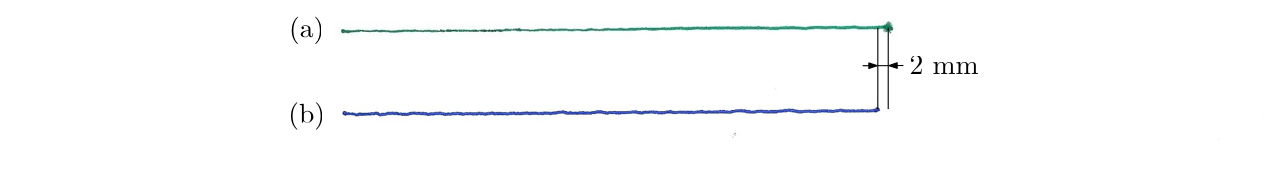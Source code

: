 <?xml version="1.0"?>
<!DOCTYPE ipe SYSTEM "ipe.dtd">
<ipe version="70206" creator="Ipe 7.2.7">
<info created="D:20170620001640" modified="D:20170620001640"/>
<bitmap id="1" width="1699" height="207" length="41163" ColorSpace="DeviceRGB" Filter="FlateDecode" BitsPerComponent="8" encoding="base64">
eNrsnQdcFde+79/7vHvfveecNHtvWBGVXgRRsJfYuyBI77333jsiINhb7ImJJhpNYuyJXSM2
wC6CUnedut5as/YeNxsw5tx73/GcrO9nfYa1h5nVZ/bMb//Xf3Ub1K/74P49dAZ8OrhPt2F9
+ukOGWE8wWyGzUonZwdPr6qHj+5WP2Y5QNEs4AEKBAKBQCAQCAQCgUAgEAgEAuHDA6l8QwZo
CX3mM20XrbFzCwi8WfXgeX0jxwOWQyofj/4QCAQCgUAgEAgEAoFAIBAIhA+OboP7oDC030cD
en46pFffMYN1DMeZTp/y+YqVvuERV29VvW6RMoI1HxH6CAQCgUAgEAgEAoFAIBAIhA+Wzwb1
huHTwX1EoW+YgZ6R7aSlax38IiKv3b77tO41RfPYoo9M3SUQCAQCgUAgEAgEAoFAIBA+TESL
vk8H9+kxvN8AvWE6huOMbCfZu3t4Bofcvld96+5DhgU0wwGOCH0EAoFAIBAIBAKBQCAQCATC
Bwq26MNCX88R/bHQZzDF0s7N3S0g8M6D2qu3qniAfPTxLAAcUfoIBAKBQCAQCAQCgUAgEAiE
DxE0b3dgr08H9/l4YK/uOn0H6A0bqj92grXFMgdHr5DQ67/d++1+DccjUz6O4YmPPgKBQCAQ
CAQCgUAgEAgEAuHDpPuQvthH38cDe4lTdw2mWC5YtTowOubilRvVT15QNI/887Fk6i6BQCAQ
CAQCgUAgEAgEAoHwgdJtcJ9PBvT8eGCvbkP79Rjer/eogaNMDSxmTV261sE7NOzGnfv3a59i
iz7Bqo8ofQQCgUAgEAgEAoFAIBAIBMKHyKcDe33Ur/tHA3qKQt9IE33zmbYLV68JiIp+8OjZ
07rXNAMommVpjlj0EQgEAoFAIBAIBAKBQCAQCB8mnwzo+VG/7shB37D+PUf07ztm8EgTfdPp
U+YtX+HqH3Dxyo17NU8YFqim7hKLPgKBQCAQCAQCgUAgEAgEAuGD5NOBvT4Z0BMtuTt8YO9R
A/vpDhllamAybfJiO3vv0LArN+88fPwc++jjGJ5Y9BEIBAKBQCAQCAQCgUAgEAgfJt0G9/ls
UO/PhvTFQl//sUNHmugb2lhhoe/a7bvVT17QDDLlI1N3CQQCgUAgEAgEAoFAIBAIhA8WUejr
oTOg18gB/XSHjDCeYDDFct7yFc6+fpdv/Ha/9ilehQNZ9JGpuwQCgUAgEAgEAoFAIBAIBMIH
SfchfZHWN6Qv9tHXT3fISBN9gymWi+3svUJC79c+rX7yggdAIpUTiz4CgUAgEAgEAoFAIBAI
BALhg6XnsP7dh/RVCX3DBw4YO3y0maGR7eQVzs5OPr4Xr9+6eusOCwDNIJWPZznSYgQCgUAg
EAgEAoFAIBAIBMIHyKcD+nzSv/eng/t9Mqhvt2GD+44ZqWNkaDFz5pJ1ToExcdeq7r1plbIA
sDzH0gyx6CMQCAQCgUAgEAgEAoFAIBA+TLoN6vfpgD7dhg7ooTOoz+hRA8fpDTM0NLCxmbls
uYt/4PnrN+qbm1kAOMAToY9AIBAIBAKBQCAQCAQCgUD4YPm4fw8YPh3cD4Zuw4b2HjVyqIGB
6YwZK1zd/CKjr1TdffnmDQsAw7EsQyHBj0AgEAgEAoFAIBAIBAKBQCB8ePQc1l9Ydbc/DN11
hvUdM3q4sfHEOXMW2K91DQi6ePPW/UeP5DTDcIJZHxH6CAQCgUAgEAgEAoFAIBAIhA+SXjoD
PhuEfPR1HzYQT90damBgaGu71MnZNyKq6vGT6qdPGYDm7PIcQynlpMUIBAKBQCAQCAQCgUAg
EAiED5BPBvSEofuwgSjoDOs1csRwY+PJCxbMXrHSydf/5sPq3x48ULIcWnMXcBxLkxYjEAgE
AoFAIBAIBAKBQCAQPkDQvN1BvXsOH9xDZ9BnQ4f0HjVyrKXlPDu7Fa5uniFh9589v1dbywJA
MTTgWRQIBAKBQCAQCAQCgUAgEAgEwodH9yF9/9L70//o3e1v/Xv1GK7TT3eMjpGR+axZs5av
WOXidqu65v6jR1jo4zmG+OgjEAgEAoFAIBAIBAKBQCAQPky6De7z6cBeHw3o/fHAPp8NHdJ/
rO5oc3OjqVOXOjn7R8VUPX7y8MkTFgAlTXEs1voIBAKBQCAQCAQCgUD4sODVkKYgEAh/Zj4d
2AsvxtFt6IDuOsP66Y4ZaWpqYGOz3MXVMyTs8p2qW/fu0TzAPvqIRR+BQCAQCAQCgUAgEAgE
AoHwYYKFPqTyCYtx9Bk9aqSpqaGt7cK1Dp4hYdfvP7hbU8MCwHAsUvmIjz4CgUAgEAgEAoFA
IBAIBALhg+TTgb1g+GRQ38+G9O82bCgW+oynTVu41sErNPxWdc2Dx49ZAGiWIYtxEAgEAoFA
IBAIfzbIREjC/+fx1imkZQgEAuE9+XRgr4/79/hoQO/PhvTvrjOs75jRI0xM9KdMwavuXrp1
+0ZVFZm6SyAQCORBl0AgEAh/8u8j0hSEf+Dzz/s8F5HnJQKBQAAaQl+3oQN6jhjed8zoYYaG
elZWy5xdvELDr96999uDBzSvnrpLhD4CgUD4Rz/o/rOk/yG/CJDx88+bzp/tOiX8a18v/9PH
/0+0z79S/35o1+8/y3j4R7UDp6bTj+JOlmU77if3ZwKB8Kfis0G9PxnQ8+OBffBiHL1HjdQx
MpowefIC+7XeYRF3Hj3WXHWXTN0lEAiEf/gL4z+Kf/YXtw/tBYon/H8Zh/8s5f9nSf9DEJoI
/9jr6EPux3+U0PeP+t75V/1BsKt8WQFOA7yHYRi2A0ToIxAIf2a6D+n76cBeHw3o/cmgvp8M
HtRzxPARJiZmM2cusF/rFhh8+U4VsegjEAiELp5EOwvv/WDMa2z/WKYcj8P/1IsS9zvl59+5
/fMKfV2Mh3ekz/3BSuDj32f7u7357t5/z7PEHDsN/5V6/SNfwLn3Kud/fbxpD5b3KJhm+EcJ
fVwXvM+t6790l+C67JH/rvtep6FjTXlWCP9Nd9o/dMV9CEKfqmX4v7Mv/+e+ttoVrEPx/uh9
qd2o/SPfy+/5Ba15RWiGrkrY8ToSj++0al19I73jq4n/g9+D/5Ungd89t6urkqUZFFgWvplS
QlBwjIxnJCwl5WgYh0HJMvC/xKKPQCD8yek2dAAMnw7u13e0zicDB/YbPXqMmbm+9eRFdmt9
wiOv3bt/8+5dmgcUQzMMQ5qLQCAQtB/s2z2ja78BveMxm1VvVY/omo/HnOpBFP1LeFLtPDut
R3aOf/8gPkTzQsC/5KjWXBJ/2OFU/9XKme1QfkaoAqOl8/wR6Uv4qZ7TLqfGab/ziM6/R3jn
gZ2+8Gi/f737dFx+zcHwzmw0W+x93si02vndW+RZ9/cHgJapBNd5mbV6hENHImMJwNKAgVsW
cDAwwke4xREYWB79Fx0AIxC4Aw+w9uMKBgZobzm+kwbvSlHsqg3RiIYXUNci5B+6Xjq2sCoX
fIWKTYePh00kZK1ZEq1BxaoDo76axAKL0h8S0Dpe+Kx2J76jHTj1COqqcrwwcllOnbY6LqSm
6j6xKzkhbzHyjiEFur7jqUZ1h1Nx+VUtgC9zjfbUurXiI+n2/avZre2kua6UClG6ZNh2/UEL
Wxze/oKjvjGqbpLvEhC0dsEAn6LxnRzrhLg6vNju7e91gnKqXa92gmqHs8T/4vpSFKV5txGf
4eGVq3W3w0eKp2vOfOx4l1YNEdxxQkTsa/imwAvp0zQtloqlGfG+QSspcSeMi3WHjY9uDjyP
jbI07/CiURbubhxUg7yrS7jj94hQSAZduQAOGHiuUqnEdUQtwyHJqOP1ggumfSfUiKj6ER+G
71yM+mJWf43iqqDKtd/SDCoGLgwsmJymhCUPgZJl8AKIwlXO4a7BLYOUKyE9SigtPAyeJYxW
Xj1sefSypq4LvlPhBMWgYGhxy2v0Gk5c886GGxzuVzW70Fa4d/BYQrcFwFEM7Ehas1ToFKHw
KHAa40VIUMyRxonjSwNf+EKmOB0FpcSNT8nkqotCSaNbDosirBI1Czz+ZWtjE6e89uShT3J0
WGHG6Qc3rzx50ApYJQCtCplKOdSQ5Tt51iIQCIR/XT4a0Pvfenzyt/69YPjP3r37jBw53mqS
weQpS9Y6ugUG335Yc6+2Vk4z+JaIvrsJBAKBoCn0cZ1IIlov4Ez7X9u7Uiq09TrhabkToa+L
1+t2IpXmtiudB2gLfZpvKKIa8/Zd6p0ySyevpe+uZsdXSE5bLenKTvJdndL1VqVmqd8WRQlI
FW9vsYNftDtKTPj9q/NKdarEvlOPZDuT9d7Rnn9I6NN8C+7UFEo7F1ZbUxLlBS35Qm3CpZKA
eEHow+IeI+h+jCgK8VgQYYWmVynJ2uOqq9BBtnqfUacp4Pwhq6pOrxEtaystMU11vWppcWph
SnOkajajZjqC+MDTwpbvsN5B5zZUYvGEUfq2bHgWG6/aqnJRy1xYp/o7hD5hWLTbwv8Iyi2D
96AxwNKqLu7UAKmz8dZxcIr/Eq8vzbq3E8Q0dAwkFwgSQburjQfvY0+lNaRVKrSWXMOpZU1O
UK5ZVGGOQYO5K8vGTuweNUeyMPdQEL25t4pf+6bQvDt1ZVHZyc8inaEp1mGtBtddnOqo1Q6a
v+lrGWoiNRRC0Rr3L46lGYqicHdg2QpLmsjySi0VdiyD5kXR7vaikZF4pEp4FNoE606qThdv
45pmlkJXiXHViYL1l4xSYnGJV7/OaMrRWG2jWVX1VeNNuDxUWiUAlEKpEgDxJa/5Dasp3KvV
N04YPFjcYwSRC0t84lgWRTnNU7EO1lFsxKKfKPcpYHUEEQ9/JYn7kTzI0DgRXi0GtsllUqUC
64eisseL37wAiHI0uqw4Vuw7vn3HwXZj1MiVCnHw4QLA9GGpcOK0YFMniqMMq8pFNQjVX6NK
WFLhMGSepy4z/ggPk0tl+DMtV6CmUFCSxma8B9aojaOaAPPr84eOcSGzfBzLf/7GPi0ie//W
+5KG16xcClDjyGQy8Sp7awNMhD4CgfDn4K/9un8yqHd/3RE9dAYNHKfXa+SIAbpjzWfMXObo
5OTrf/7q9dv376OfjZQKpVJOpu4SCASCxktUJxZ9Xaoo7zHzruMBbw0Y3lrgga5ekPkuJK53
vOu+NU/QlPs6M+fjePBHp791pfV1pdt0lDjavbi/n60grzElFutvnU50EiUCMbTTGTq8nmsJ
fVpan6YFBaeWHfBbm6DhgI6B7SAE/t1Td7uSNrXeH9nOiqEZuPbmHGIriVoKfn/FH1X9pbZp
wfYt2qJ0e/tG/NrLcZoj6m3oKDW/ey3F95962WXoYqJZVxN1u7I11d7ZWd3fZ05fp3eSd9xP
OpE1BCdVyD6KUxuxiHIQaNfaWkGlSGjH1bUGKtVXJXuq45r7f8cQ9J02pZqaZ8dLsqspz1oH
s5qy+Tt/aOjKyJPmAd3eHAxb9inUQQ54HKGQPdLvTLHseKdVmQry7Wy+ugrMOyzWOh2EPJLd
UZlZnmY4rCzBiHggNiSjaFY0J8OiLo4oKUaMi//VzASfLgg+WPvicBzpn+obiJJX3frEbhIN
umC+OGsYF5UurJ2K32lYRNasEzwSniWa6Yldw6iMLnmlEGi1VM6oBXPVnQrwFOAUgKOEwGuI
wFg9YwXVSkEp8ZB4a3MrXEr4KhBFSpZ7u0VlwK3Eo6px7QuGexkHikPjim1vDIhVL6GGqiaD
W4ZC5nJIHaNR68CPtJJBt0TBLA8mpLpDCiNPdatkOvxchFRWjqIYtTYLlHKq3Q9LzNsf8mgZ
xQvJwghgNeRy9feZKkGKVSgoWFMadqKQMswCl5+haEqhFLVfVQQPEvUAoDj1qODVxRZyx9UE
PND64Q7mArMDgnN4UZCUyKS8Wo1slUlhb7ZyVCNgHnGSLWe+9S3NXJEWNi/eL+vEvhn+6zae
OHyppqqJlisFx/JE6CMQCH9aPhvS92/9ewzUG9VDZ1CvkSOGGRqMMDIeazFx+TrnwJi4q3fu
Xr55k8ZfTzz+aZ5AIBAIGkKf+gXid/2VCa8rXbyviVZAGlZV7WaaqGxO1PPXOhNz3tPeqaPQ
pzFl+B0qX3u97D3e6N/RGp2+d3c0swGdaXTvad+lOdULBy3bsE5VBU7jtaMroa9jGTqmyWtY
djBdiBja7fm7whQP/kDobJL1u8O724dpb37G/N7UYK0JdGgqK6ctpKhNSjQGnmaBurhMfkc+
an8RvWt8dqmxdNFfmu+/3Ht0nHqac7srQmMa6bu6mFMfqdEXtNZw1bBiUkkTTOf+59XX1B8L
75I0uxqQ4F1WxJ3eH7TMnjt3AsC305+1rsq3NxANF2cdLetEyy4E38EAT23Np6mH02qhT66x
hUEp7H+HF4JOvisEIZHieKaL+cFaWXPqqbg8qz37WDs78acN0E6U0+wfmuGUFCMKfQolLeps
4sxKRq0TdnVHwbIhw6hseVVinSB7KoWtDP0EABSMStBD/+J4+BErXTgoWU4UwTRVTbFl4AHw
FPFyfzvoOJXIppZ5hbOE0HHKLP6FBQdRDOTU1nUAz7QVWlhDAFPpUaLVour+wKm2SlQode3A
W1mS5t9KaOKY0exW3OZi4+NGhnHV7Y5Xe8zQHC0cnuDMidNZ8cGsglF9ZDSUOubtVzbQtMhV
X8hIUuOAok3+ttGFBHm1eIhrDg9j1fOiscKJtWKVFMxyuI64B2UUMhoUdVFeY46u2t4V/Uuu
oISZwoIZn1qlhAfAwFCseAnRNItlaqAxgJH/PcC1yKVoUAFOiWRb0MoqWwDdDNjHdGstkEZs
X2/uvTr8y03uuwrsKtIW50YG7y756v7lTd8dfsXIKKwWamrEXDvvggQCgfCvzSeDev+1X/e/
9uv56eB+vUaO6Dli+GhTs4i0dNeAIBf/wF9v/Vb99CkrmIiTxTgIBAJB64WunQsm9Ssq25m9
ltpqoRObFtB+RqRoLaMlfGk6vec7ePpiOhMo/uj6CO3mHr7befX7KFRd6aOdTXDTyqKjddkf
mDjcXgQQ53xpvvJ3qgd2bJ+Ofd1xDGj2mrbKxHXmePCtFNY+cKDL8G5Nj+P/ewLfydjW9NeE
X8VY9UdVa2hOcdWYCAa4dtZNeGYffHHDJoKiOWVXzudBO0Mfrt3H37UQaz+curKNZNRSwPsE
BnRuofeOCdHt5m92Zk6mpfhpyvjs2yZSSRaatkm4PGyHZSKwkKV54Wharmrp3loT2DsJnTWj
6L1N65al+frcyXX0jvHWweXAuxeUafd7R2fCY6fZqcxN22+1Z862Wxjl7c8cSJbheLzV1Ay6
NNLubIiKvgDEEQRTE1UvUdzD4hvWW7C0xbW3MBSlJFotcynUEazCAbXBFVZaaJoV47yGtZX4
ESCHdTQ+hlf/oINEHmGWLAxYhOn4Iw8utpRjpTwnA7wM6WlAFPpgkCopLTFTzrIqI0mOg4FW
x+F+Jc8reV6U72AiSsHfHND4LUDc8vzb+dSsaCfMtTNM5TvcKlSFplXeNlRCllAAWAsJy8h4
DpcWJyKKh21Kpar8NIOVLmyzBwss6pNUe5FWS7XDPUIJWiuv8TuGeEvDCaIhIbSDjGHULvVY
UWoTjSpF7Q5/z3EM6ibYXDKKhlWQAyDh2BaaakV+/4RnA6H7sHiInxUYCtZBVUqJVA73SWla
UztVqiM43sYyUsALAcDQiu5FKhtXWFTYLCpDRwZbewqlYoFSwWI5VMHwjIaPQ7mC4jVUX7H1
YGoSYX4yDLA74O1OjvQ90CBvkwHQAph6Vt4CQD1gngGq+OShi3S9XWnyuOA1BrHOVjmBRonu
40LtAw5v9N2af+blg1tvnsmxhNmZ0EcgEAh/Bv7St9tf+3X/eGCfz4b0/2zokBEmxkMn6I8y
MV1s7+AVGn7j3oNb9+7J0XctukPTtJK0GIFAILQTENqpbe1EtnfPvXr3uqUqP/xA9eqKX65V
r9Wd+fN/h43Wu1W+9/dRBjpKl78nNHW6puRb/+ocNq/pxAZJdMrU1VS7dwgUnXp1E1WRtyVp
P8m3K2EBdHAPqCl9sBpgv1tAc6YZ/ijGmQ5B87C/26Lv/aU8tusgCi+drQGKraFwm4uqkWrW
MK/lCK6duKfZEVjfw+skMmrjkY6hnQUd1lk0hB1NGzbtwP/+2Og0Ly1Nj1LraWKgeZXXO83x
rCXiibqZuDyEOLbZ9tom04UfRTx+RC0aH69ZJFEjFa+LroJ4pJJncaAA947j2zmrbH+9dLre
bufj/70tijtqpF2Z42ob3fGqO4Z4oXWymMVbheV3Fj/luHYqn2hx+j5XJNvZ4jhMe5terbuQ
yjYMiyc8jy0DYZAicYZXitod93Y+LI31H7Wgh60KZSrJBYU2wEsAwEEhKDxK9TGtDHpkhztb
aPRTvUyYd4wUG0GXgzsFUQjtlLAM1X5uMv6XqPPIBR0PJyicDtp4tl4pawV8I2BbkQgDXnIK
GHnDUi0srVSdBTNFulATR7cCDkZwaeEWfsRxGIFBIhzZAjh4ehPP4I9YwJS3d31AawhQDPh9
U2JNI0kkH6l1JLlQqmbAvuKU9YBuhA0CANw2cFSr0AhStAdWDRVSqiozbATQyNEyobVlqPA8
rpdQBU6c001rOcAUtERcF5hvIwUbioNZwxybAd+EWgCgpgNsHa98A7jXgG0S2lM4AMASwv/W
sehjGwANNDwd9TssHsyxlWPkwv423AuAegIUT9FW+YiWwHReAQpXSqbqDlS7JlopQ4nDjLg3
QnbCkUwdYOoBWw84GF4B9iWgnwPlC8C8AjxMsw62DwC1QA4jj4HiOaAbAA9zbES9iZpIrjHP
nUIDjxGGCt9E0xLUdCwcLW2opkwbam3uNQ9bHjYFEGtdB+hnrLwR7QEvgKIeMHdlr2ExngA5
LMZLwD8E8vtAfhdQCzPDIk/sHB2yelj4at10D/PS8KFxDhNSPQK/325fkbbp8slNp468VLQq
sSWntuZLIBAIfwr+1r9Ht6H9/tK3x3/26d5n9KhhhgbDDY2MbGyXrHX0i4y+ce9BVXU1XgGK
+OgjEAiE9xH6tDyEa746dny3xcd3NMZDiWAf4IICwAp+lzTfu99n1dF25eS7mOTIcvz7CU0d
vAFpp68tEGmmryHI4LqozGyEqqlc6Igv7xqGQ+/wcv+eTu20FRXNCqh9jomygFhm0Vt+R3Gp
nZmQMF8ST5mkse2LWsxEyySqqykmK4a3juLfL9B/cNvR3EtrpmenQpm4lIOm3SPyGiXEkXDE
MgqOoQC2aeHElRmxcCda02nqtNioTFUe3FZ4MKsVPM2mwFZ/OLDqlRkpwUpN9BDYVejUwq3j
KNJoDW1boK6CeCSrtVVPKlT9V7CAYt9+VF2wrFrexMZ4tMYPAW8FWFgcmkNDBltScR20C8F0
5635FwvwQpxvl8VU9xreKQp9ciQIcFjo6xTNQasZb3eMxlB8u4IA366FNQe4OD0Tu24TA8W9
DeIxWkE8QMnC8ca9PQXrYwyrZFULD+A2Bx1MvLAhk9bwoDTsIXEE6Z9Cv+ADZDwnFbY4CLIM
L+pdOHdxJ1axJO23OLQJOoxMUJPUYpcgyvG8Svhi2WaVsgTqGAqGBh6pHK2CXNMqHIOPRCoT
L6TJ8y0834yENf4NEme414CDZwmyDFsnhHoAnvDUU0C/BuARq3iFbJ/QnhfwSCFSJ+ypZeTw
ABgakLaDpBtYjKecEsfrkMLD1wuRF0j54fDBLwELP8JINSWFhz0FzHOk9nD3gfI3XloF5HB7
DygeA/YxUn7AY0YOE7mvbHsBeBhgYWpY+SvhRHjAc8DB8ATQT5F6g3bepyVPYGqs7JGwBx4D
i430LlgGjm4AXKNQztdCxV8D2BSoVeXtAzYslOJ+FPpIpYvyXAtg4enPAfsaKUj8Q15RDWBb
gd+AogrQvzDN14HsLmCqgOIhYJ4AHpbkCSoh9xSwDzh5NSd/hPYzcAv33KUlQvXZZ6iVQA2v
qBd0MwngcO44oI+wy1iqjpYLciKopttgB8GzHgDFbSB/APg7gLrKtd6ADQjo20K4DhS3AH0N
yH8FbTeB8jqQXwZtd9GRzA0AG5mpAeAhYKtRYB6iIoEbDExBegtQ57imn6iGs6AVhnN880Wu
+bS07vuGWpjXbV5aAzh4yj2k0YH7gKoC1B0UmCtAcg3lIrsCFNdheYDyMpD/AqSXgARuL4K2
G4DJv3Qi6eTB0MNbV5akZp09GnBw05b7Fy+ClluozBRsxntAWYdkQGWDMEheYFWQgXnxtZzy
CcoaBnALyGoBgOWBWT9CH+XX+LYHAFzh22D57wNwWSjML6D1CmiL+XbHmg1Jl0Dz5nvn3Lbl
+u/bsKo0yTzS2WVf0X8snfjXtba6qW794uw+Cl/yl7DFfZMdekaumLYx1nl/cdjBjWkHtlys
rVLgpY2J0EcgEP6U9NAZ8Lf+Pf7St8cng/r20x3Tc8TwMWbmeDEOn/DIqtrH92prpUpKcMWA
ntFJixEIBIKmwAU6LvTAqT1BCVZeQB06vjJrvoeKPrjweyjaqaTQiTANioZx+Fqvtbzm707B
+53Zc+2lp9+1YtHyndW5uKdppqhRd6AWxGCA1XlrvMRoC2LYVkrTm1anWo2oSHREXBZQlYiG
ytROZ1OLTm8XMsDO35UUmjamUGL5DimTQj/icqJFAzWWJHg7DZBXLSCItS/06xit6rKO6/ni
bTsVgmP/7vAO4atz8y2uS8FHC6xTwYrgSbuw9xUMLWMoJc8KAg6LByrcCYMqfUHhhNWHjw1K
2AgwwrEKDkVwM6IGFwIe29hmTxRLGY16Ya1GrCOexIr1Gc0gB6oI06EGqCSC+topb1cBZlVS
nkrQY1Qrq4pBEByRuypRd9KabvlW5VMvyYqSYtSrjiJvWCxqDaHFKA3Zjdcw9WRpDhaWxstV
cu3MkzoV+mhUNwYfrrKQxMNcvTIpjax30PQ3hWAwpmkTqBlgwcSIZlwcmZpmgTBBCaVAHcqj
bpXT1NtT1GqeaHuGA7ba6izwnYYWwLUIJk9iwHtakN0R18QzzcguSKWkyVSaGy8RrKrElNuQ
8EK3AAaGJlVgBRMm1RbuaUTaC90shEbBlumlOggaFwqvANMghHpAw/ASUC+RBkU9Q2oV8wzp
XWirGZ4gBYnG/4LhBdrCj/AUmCz/HHC1QFkDqFrA3KJbzzU9v820VfGyaqR7IBHpCUqEfY4U
JO45irDwo6CP0bVCgEc+QJKI8i5Q3AGy27z0Fie5wUtOS+sOPbuz68GVs9TrHyQvbgLqRPOT
TbfOnZa/2v/41tGG6t0Pr14D8tIrP/4K2i6xzdeA9HhD7b77V/dX30g7tm/nnV9+aHxyVlZ/
C8ivAsnPrS++elp17MX9C8o3eM+vfOtFpmnn/cs/K+qPNz3+XvK85ObP4cd2xZzcn3zmyKbq
y2VV5+HOvbU3TjU9Lb3wfeieisiDW39ofX5GXr/19gXfbesrrv189NXDs4qGC3Qj3Hmq5dnP
slcwze9e18JyGvs5zM+ITPvpqwPP73z1/C5MBOZ7G8ivKBpvMK2/AdkdpA7JfkOKnPIhaivq
WfvwVAiPgeIJUAr/hc1OwzjcUw2rwLXCpoCF3/f09oZbZ0qrzm9/fivn9k/LtmZPyghesjkz
8+YP21/e3vToavYvx/0PVDpV5jpV5PjuLjX1d3TfWlhw6cTKwqS9T29//bp6+8Mr37U8OSl7
eYZ5cwlIfpDXVSGFE/W1GJ6rx8YDIHsMuFtAckb2MvfM14WXT0R/t9tha87SygznQ+UwX8NY
jwlRrlZZIRbpgWOjXIySfCyyQxZuzx6f4Anjk/Mi9KJd3Y9tdf6qYsX2XFjIhIvf+H29NfDY
DscdhUnnvnbYXmAc46Eb6miWFmCaFWScE2xaEDY+w8+2LH5EuOOY8HXG8V7rH17MufFD6sVj
Kysyo07sPcm/CT+5t+jBhbQbJ+0PbFj35UarggjTnGCT7CCDdD/dBPfhUetGxjjrp/la5Ib2
9l4yNNR+amm8WWbQlKLoeZvTLXPDjNL9LXKDjTP8xsW4rd27Pu78kbjThzfd/+XAiyo40grO
f5fz0zdHX1VvunX+lLRud82NrdVXC++cSbx0dPX2vJizX3od2Rx5+mDa1RP2u4vME30Tfj0W
dvrAkm3ZU4TKGiR46cW7jop1Ms0P1IlZOyza3iw3wDw3YHZlwqiotTphq//XUrMhkWv6Rqzs
F2//WeyqAfkeHyWu7pPj+nHMCr1s708cpvkfLKsCknrANfLwKYrTtN0lU3cJBMKfh14jBv2l
b7duQwf8tV/PPqNH9R41cpSJqZGN7VKHdV6h4b9V1z54/JgRLPrgsyrL0qTFCAQCQUUXns1w
nEHufNDLOEPRvODCBv9PQSnhHVVz8VYsErZK2hjAUwwtg6/OwmJz6J2dottaWrFvcKVSifU9
fC4+S6FQ4EwpioKv/WgRQArny4pWRoLmwGP/OUo5Jfr3VsoVquUaaeSBDGmJ6uXz8B6YdbuZ
cepSAexnT63PAMFI7+0aEEILoDlS6sUNVdZ6alpaWnBEppDjmY9SqRTvEWZWASyUUYLhkJym
4AGw0XDTyWQyIQ+kouCMYAvDlsFxLEzBc3GrijIIdrGOzqJoGGB5sHaKiyeXyiiFksdV4ICi
VQJYVbcqaQrXGhaMF/KC3YSVzNbWViyttEklWF2RKxWCm3MW9yASSRga7sSLBsLKoo5j0WFA
KBs2jhJNpODBeGBgYJuIlcLDCUdQSYT9bW1teA9uE9gIrODyHBYSp0CrdRs0VVawiJMo5PAj
LAwyzxMKgMVJ7FYdNgglyJu4oUSXYaoptELWaDzDCirkjDC/T5BZeClKX3BgJXiRwp7/KRor
dcjDlRzJ12rf9TQa0qySQg0Oy6GkgdB2cAv30MKYFI1XceupzAWFASM2r1SpgBFYQdF8i1HZ
eYGWtlYcwXtwq6r8CmJvV5ygErNAIVPCz1KpHKjKxmK3YAq11zLc6vCqgSVAjsXUMxyRW3iF
AktuMrkSqF1goYUysRMwWuWRHgmNHMBLEshZtk0YrEr1BYFUQbVLfEoBbxQqF2qolWEXyxWM
2pZMolDi1VFhgkolLZejj01trbzqCQ0NgKamJjxoOUGSVXDIz5WEp6WAhaGFVbYwChlgcZAC
+F/YfUgJhP0B420cmuP5RiGBEZkwFRFPsWzmGTx18Q1LNQK2gVZIBPsl1WRGlmpSz2dsFlQ4
qTA7rwmZ9DBPGdkrYTLgS8A+ULZgO7HHPJr9J9hH0dXIhkr+DHD3OQncUwuUjwBVRbcIZl10
Fdv6DPC1SNqSPUDGV9Ia4ZQnyK5J8Rgon6FEFM+RzKJ8AiicCDygBsk7KHKHb6kCbdVIFpPe
BRK4fYj0sbY7oPU+Mi6iYeL3gKQKSL5veXxc9qzw6skjTdVbHv7isi3/m6Zqj20F2ae/Krty
Ku34voxTB/POfrMyL86pImtRTtSygrgZyYHeu9dfAK3H2h7vr7uz++kNGM6Dlo1V57z2lCT/
cOCr1/crbp9JOXUg8si2+OP77MozV5emLyqIj//xUNjxPUZhLpOS/PX87efkRod8uyvv6qkF
ebG28f4TPFf77924JDfObWvh/OzoqQkBwxwW9Fo2DZ7lvmeD/5GttukhE+N99CNcrNOCrFID
p+dF9XFbODzMYWiovWGaX1/fZXCrl+AxKGi1forPqGjnmRXJMNLTc9Hi3XnDIxzhHsvcsPEx
blZZIcbxXkaJ3pOzQuG2j/N8ncA1NjnhPZzmWWeGTMoO1Qt3Mk3x6+k4d5DP8kG+K3p5LNIJ
XTssbK1unNvEgvDxab5LD63XTfcZnerVM2iFXprPiMh1k/IjbPIjYYIG8Z7Ld+bpRblYZgbr
RjjNLk2E2ZmnBcAELdIDR4asNUzw6u+5xLYgaojfSqMkn1mVKQt3546JddWNcZ1Tngz/axDl
NiHCxSjaXcd7hVm8t+MX652/KIG1Nk/wGeO3ZsWG1JTTXx1qeLDn2e31t3722b9xRlpowJdb
Qo/udNlZ7Huw0jLaa2lxku+BiowLx1ZVZi3YmNbbc4lNcaxVQaRJbuiE7KAx6b7mFfEzDxVO
3JYytijUrCJ+UJzz6DQf3RRv29KE8UlesA1tSmKX7yuCrWeU7g/jFvlhY+PdTXOCJyR76ya4
Dw5eo5/ma5wRAAs8Ny8m+MutCacOwlJlnDtafuf8CWUd7LLFJckuB8pMErx1guxg0+lEO83c
lm67JWVEqqdpeYzZxljTithJ21OMNsZY7UjVL4+y3JlqWBHTL9llZH7Aou82mm1OgP8yrojV
LwkfkeUzoSh08pZkvSx/iw3RE9dH9QldbZgfMnVb2qqTW8YWhVjuSbfanzUw39f0izSrvZm9
k53hiUPTPD4LXLb8m3LYTau/2WheFDE80c2oMGxg7DrD0kiYnW5xiMHmuDknN47eGDHrRBk8
d3Rp2OzvSm0O5Y0pCbXZlz35i0ybL7Im70wzq4wz3xRvXhE3vjgUFg/un7Y/Vzc3oG+4nU6s
88SiyIGBq3p5LbHMDR8e5ji1JF4vwXNCiu+MipSRCe79I9eOzwk0LAi12hg/MsXTpDgCRmAw
LgqfkB9sVZmgk+ZpURn/+ZH1MPFRxYFTvsnX2xVjtC/JbH+K3pYIgy1RJpuixuT56BcG9I1a
9VHggk8jlg3MdP230AUfJ635z6RV/yd26b9FLv4P37mjYh1HeC52Lk5+gaR+9NsEA3gtr7NE
7CMQCH8GeugMwELf3/r36jN6FAxY6Fu4xt47LOLe46fVT58qWQ49bOOXQwKBQCBoCn2c9hoW
NA1fw+VIghPUG5WXHviCLppaASCjlEgyUut+WhNvBT/VjKY0IafR6nVN0jZs1yQVNKVWmZRX
r22B1QmszcjkSjR7TpA5sB4mumRXKAQlTe2PXUlTMoUcrUyHhQ7BEAuXChePE7RH5BZd0C2x
yqRUKsWyMgolVmaQboYNwJTKt3KKoNopabz0HpLSKI5tk8vgVg7P4FkaefNG0qTK6EuIwD0U
cvNOtzFKCUvBgO3HsOcrWDbYvCyL5CbNtXQpwagMNpQcOSFHTdQil+LlF2GOSlZlkS7qZkhO
hH0iypI8UMjklEwOO1HeJqEUSlaY+dgileBppG1KOba3hOm3KmTiGp0ytHwgwBZoYi/D3JGR
m7BfopCrPavTuI64f1VGayyDWkbdVkicFMBFxWMJG9dhTQ81PlCpvjAC/4u3KglUUNLgR6w9
wmGGp7viiGgmJ1f3uMp1niCHYr0InoiS4gFsAWRTKgizgl98Fg9Cwe4Ur36IvEI9kbZIBLVH
IfjvamPoVtgF2PkY4FtYlXsupBFx9GsaJs21cRTs/dfNTap50+qLCFlRCgIjkhwpCouQKmNC
tVbJCO0PT8dDBQbYVbCjBSdjXDMtl/EM9iSP4zLAttJwjAI0kHik29a1NQn+slgpx+IyKwXH
WRK1tAXjMFInaZULPs2QZzOGFvyhgWdKyXNK2gpAPao+mg8oFezKUAoSOE7US4jSKlkP7qmX
tMmFXFqR7PbWR5aEY5uVSMfDjvexraBEkOllwqS/OrmkReXGin0NGJwpDG1qp2FSgByywcaE
ubxqbcLzqfHalG8UEpjLG0b+mpW3Av4FLWkWZLd6NPuSbQDsI6qlEQC4fSU4KKsD1CthxuUT
pu0N8hsGnvGyR5ysmpEIcznBA6r1GVLh5CdqbgtKmlyQ15gaFk3kfCLE4fYZoOsAf1fZDA+4
x0tu0c01aDqk7KfGx7eRwsZd5ZoPPrrxc+uzn+Uvdz+8/L3k6Unps921V794fD3jh0MxR7Yf
enY74tDmc3TD4ee/OZZnGPmsqbh95gzT8L3s2WUg3193p+Lu+bP8mxPSp4de3im7+sMPkmd7
qq98+eLO5ttnT7Y+WX/l5Jev7h5trP6Rqtvz5Oq30keH39yN/G7HeN+VfofLJ0a76rjMDz22
NevXoxuqTiedPuC9ryT+1Bfban9ZWhKvF+VklO47PsljXLLHhFQvq4Iw68JwvRjnuRvirdL8
dYPs4NYixXdCrKtZut+KfQVGaT6Gqd6zK5OmlcWNiHQYHec8MS/EIN0HxvUS3Cxygy1yguDp
E+LdphdHjwq1N0r0Nkn2nbsxZVjgmjHRLp9vy5xUGGlVEKGX4GGQ6muWGWSZG2adG75wS6Zl
ZvDMkni3o1tMU/0Nkn0Wbs82zgiAB08sCLcqipxUEjMm2VM3xcu6ImFyZeKQOOcpm5MtymNH
ZfnO2p83eXuqfnHY4CTXpd9uNCmLnlAUqpcfNO9wkW5uwMRNCeMLQ6bsSDNYH66XE6CfG2Re
FKGX5gO3JvmhliXRSw+tn7kt3enk9jk7s1x+2AmzGJngNj7Db9H+Qt10H7sTW6buSDcrjbbd
ngazs9ycaLk1yXZvttnWRPNtSdMP5U/YELH4aNm47ABYKuuyuMUHisamen++K+fzPbnGOcFz
d2Wb5YfB/bYbE/WzAgwyA+Z/kWe9IdamInFCup/tlhTzspgVJzbNO1AAawRTGBbjNGtz6txt
GaZZQRPzwtYe2Thnc9qEZG/YYkEXDy/ak2e7Ic752y36KT6TiqNMspEl27KD6xfszTfKDZ66
KdlqQ4zjia025QlTK5IsCyNgplM3pZjAyObUadszpu7Ost2dZVQZN3FPxrjKGOPdqaa7Uicf
yDWsiDUoi560NWXOvnz9vGCjwjDrysQRyR7Td2TA4sFa22xLNSwKm3uo0KQkEjYjDLCRYcPa
bk1dcXC9dVGUUbq/cZq/YQqyhRsaag/7a3JJjHlBuM3mZJPiiOlfZFvvSNUrDB5bFAKby3J7
yqSdaaab4q33ZIwvjTDbkaxXFjGiKEi3NNz2cL7V3kyLXamjioP1K2NsDubql0cNzvDUKw6F
KUzbkwU7wqI0BhYDlgcWw7A8Gh5jtD1RtzJq9OZoi4NZwzeETKiMMdmWCNMfVxRiWBIxbWcG
7EHL8jjLing4DOZ9VQwzNd+VavlFhvHuFMuv8oaVhY7fmWi2P2PYhmCTPanme9LMdqbAInWP
sR+U6m5YGjk0xb1frKN+QQis8sj8AINNsTCFZSc3W1TGz9yTDVtp6ra0KZtTTIojzUqiZ32R
a7Ul2aQ81mJr8qSd6aYVsUYbImGxx+UGwoOtKhMMCkNhkWCAzQLDhPVh44tDF35bDlvGYEuM
1dEc3T2xA0v9Jn6VabI3aUiBl/HmqHFFAcPSXP6X69Re0av6JTn83+AFPVMdeme7fJy+9i8p
a/49aolukf+g8FUjPBf3mTvxzLN7rej+jGybtRb4ZsnjK4FA+BPw2ZC+/9nns25DB3w8sE+f
0aP6jhmNhb5ljk7eYRHYR5+wcjtZjINAIBDa0W55UL6d7ocUJOGtH6kQlBybysh4ZGDTqpBh
vQ5bJbGCQoV1Hqlc1iaVyJUKZOiEHKSjH6Nl8MVc1tqETJ2ADH3ksBd3CUthh+RIt1EqlDSF
VwAUnZaLtkB4rcNmmQxGZIJghxc9hPEWSondTyEpg2PxyolYuJDxXIOkjRIiOCNeLYjhJQCV
UhmeWIh9CaItVtKEp2g0rU+wGmqFBwKkt8A0Xwv6g+BCnGoDbCOraAUM3DbzVAugmxkF3A/j
giN0GgYpsiNiBGMhRsLTzUoZnkKIpTNBEoFVkMOMBN0GyTi4qWGOQmDhR5im2ngJtYMUGV0B
YfokwLNQ8STENy3NWEjENnvIXEoBa4hUoBZWKZg8ocTbeBpZQAlpNlKyV5JmmEujUqoUUpPT
FEwK65awo+G2TSnHytir1iZYAFhgmCw8t4mSyVCxURcjuUYtaSqFg5tlEqwQ4imfKmtGtaGg
6K0Oa6ei2V6rTAoLgA9j1ctU4tElLgbdLGnDp4vGhwyyHJPBLWxhtRd9DhYVtjYWxLBoBrvg
DSOvk7c2MLJGXlkra7zZVl+DZsZxLwW3Vw8UbQ2CE3UYnlHyBsBVy1qfsIo7bY1XXr+4IW3Y
deXnZbFByXs3/9LwRHD8hWzD4GCDgxAOTrz8osoDm1oxgw0CC4Cb5Xnza1hCwdiMfaOUwjgs
kuCYi4Md9IZT1LGyJlgSVvoSKBoAJfgxox/TrS0APGUl9UCJFC1e/gpQr9EcTIUwoZKuZiRP
BO9SNUDxCE2opB6j/4JnwsTJl8hPl7IegHtUy03FmyoeHsw/ALK7TGst8g/PvkCTK5Uv0XAF
dbzyNWwlgKzaGmEhAfeCVz6hpXi+p+DojK5WtNQhL2TI7Vg9mkaKvOULRWLw1NSXnKIJeS1T
CuZqMC/FXSDfdu3n7OMH1ubExx/c+mXNjV8UDfdRaaWwXq+RD3859udfz6NGgFuYzjNe9gwd
I7vHtpx59XBdduzeql9C9pSF7Nxgl5+wPC0i/cR+3035B2qvH3tx9zqQ3ALSxG92VV7+4Rqy
dlNcQ465FPse3dx04+ymW+ccy7NmJ4fMSgrWdVkWc2zP0rz4/IvHz3FNW367cJ5pvA7kF7nm
m0CZe+Zo/rlv56aE6jguHOOxQsd5sXm0p47HMh3vFTPyouYWx1sm+4/wWz0lI2RUgN34SCdL
QTrTj3axzgyalB5gnRE4McUXbscE240KXG2S4Ll8W5Z5ss+YEPs+bvM/tp85OnydTpDdqDDH
If6r+nst1YtygWFEsL1uhJNZkq9RnOcQ7+V9nOcbx3v1dpo7Psapr+f8kWFrRkbaT90QNbUs
emZl/IyKOLMcf/PcgMEhK7q5zjbJ8DFIdJtVFquf6mGGRJvIsQUBRmURJptihqW7j83xNS0O
M8z2ty2LNc7wM88LNskLmrsrc/XxinkH86bsSNErDLTYHGe5I2lUvt+YokC99cFGldFwOzzH
e3Sur3F5pEVl7ISiYKtNcaYl4ZPLYqyKwmGYuSlpzo500/xgi6Kw6VuSZ21Pm5DpO3NrysTi
8KHhdpOKI1YeKjbKCRiT5j11W5rVxvgpm5N1s/wMi8LmHSgYnOSqlx+kmx9oXB5tWB5tvSvd
dEuCfnmUQVmUxeYEm53purkBo7J8Z+7Lnf5FtklZtP1PO4xLo0Zn+80+kD+uIHjKjjSLynh4
2Oy9uSuPlM3eljF9U4pFYYReirfV+uhZW9NhZFJJjG6S57hUn6kVSfBfHj/tmbsjy7Yyaf6h
IpjU5C3JMKJfEGJQGDom03dCUejoXH9YknHrw2x2Zxivj4CltSyLtS6Lm1aZ/PmunJmbUmCy
9l9vHBLhMHtL2pqvN1qvj168rxDGJ6T7meYETymLh/Glh9YvOrwe1nHpkVID2M75obA8Bul+
kwojbYpjjFL95lSmGqf5226IW7a30Dwv1HpDLNLNdmXCNkGyW2XcpN3pE3ekjMjz18n3n7g7
zWJ78oSyyPElSAGbsD4M1t22Mtm8IGL6plSL4ijjvFD9nOAZu7On7cm23Z1luilh7uFi47IY
y4qEWTuzJ5XGzduZMybZc3J5PKzLtG1puuk+hvkhVuVxMFPzDdGTNiWalUSZboiauSd7KuzK
DVGz9uch+TQ/yLAkYlxuINxjd3KrUXE4rJRBfohFaYxhQSg8a+LGOLPSaL2cAOOicDiWpm2M
n7c9Hfb4pA1RI+KcTAtCYLAoDl+wN3fJwULjvCA4ZmCAI3BkvLNeqqfj8U3W6yNtSqJnbkww
TPV2+aZiXmWybVGkaaY/HFdwOE3aGDsux2/S5nhLOPDy4BDyXLQ///MdGYt2Zc/bkmpbEm2R
EzRtffTkooj52zOmVyTAYWaYHzRjR9r03elWWxLmHMwbk+NrXh5lXBI2qTJOJ3adbrL76Djn
OZtTzLICxsW6OBws8Tu5c1ZxjH6c29IvCsYmeljkh82qTHE7sd08J2R6RRLs0AV78iyKI6dU
Jk/ZmjpxUyJsXqsdabMPFJjkhphlBzocKRsb5zIh3m3pzmynL8usc0KMk7xsCiNGRTku/SIP
ltMwwxdeaBPXR4zN8TYqDdXL9TEsDNTP9dNL99DP9O7ls6C757zBEatHJTn/u+v0vnF2PRLs
/m/4or/Gr/zfkYt6pDt+HLxoQODSSYlepm7Lsw9saxG+IOgOazARoY9AIPwZ+GRQb2zR98mg
vr1HjeynO0a06PONiKqqfVxVXS2nGWGCFUMs+ggEAkFL6OvU/R3LIsdi9W3NcmQIxL1BsgP1
mlc2IvEKGeS0AFow7JFLAVrx8I2srUkhVa9yyGPxpwlQwvw40CiIAPVA+QYZ5FDwXb4NgNes
XCaY7sh4hlEvj9jCCqZHPNvMUNhplVSYXgc/ytTL4cFjmmilYBQE6hRSIX22nlU2Cx7O63mY
KcBmS8LSeOxrpKigNQpxRiqLRGEiKi/YBKqXkuSkHN1CoXmMSJcDXB0tfQNoYcVAWSOayscJ
Yoj8FVAIpkTUa8A+52VvkK945AUL5gX/Bfc3ocoiKeYZJ60DyhrpG5jOczSllsd6oALVSNEG
WLUqyLQhp1uU4GuLrqelgikUbG0Gbl9xcriFexoYWSvy7gWbhYfH4Dg8vV6pkh/rpS2wjrAW
SPdTSNpUVaBeMbIGTgG32KlXK2oold8w/BF3ByxbG4/0yTeMvJFVSAUvYfD0elZeh7IDsO8a
AGxnWF+qBTnDp2qVzS85GezZJkGVgm8l9bziJSURsqBxCd+g5RdhF3ANlLRZGD+w8FJheKiq
zCvbkON6SnBHhrbCAWhWZrNShu3ZkETJIZM2hVq1e62QwABfgmBpW4RE6tECiwrY7ILDfwZ3
FizkY7q1EfkWgx3H3mqr88qK98yK1181121DVtyRXeF7N5Wc+e6LW5f2XDu/4fuvLzY823/5
XNHXB0I35Kft3T7dy2lxVKB9euyeql91Vs2eFu87Jcxt/LrFN9jmGsFte50wQpqQ6R2a+AkH
Jyzh85amFsDCRnvJSF8jSzOmWSgSLI/gnx8NEjgwXiFvafI7LXUHLvxQduyAe0Zs9uEdzunR
afs2r4wJKD/1VdGxfV/evni19UUtkNcA2YmamxtOHMo8uA0eA8s/O9TDtSR9aUrYDdB2+Mmt
tO/3b/3tXMqJfQG7N2y9c35f7TWX0oyZ4Z7eFbmB24rnxfgtTg2bHuXlVpHts61Q137+57H+
AZsLgzYX7r5+tvLs8fvIYk1+j23DjtoespIqtvUm1VRy6siPLx8eun3pyN0rX1w9s+PSD7eU
jQ8Fgze452x97Q3568eAgac/RWtcsi8A+I1tvc40rcqMNve1n+CxwibGa5zXyhmpQYaBay2j
3K2iPaanBK4uTtpfdTHj0LadF0+GludGVxTUcG0P6OZXgLurbLwhfbXzl1Olp79OO7prUWKg
qedKiwD7GcmBU1MCrGO9rOO952aF223KnBjpZhy6zjzcxSzCZXFhnEWU2/KSJPNIV4sI16FO
883C3cyiPGxSglZuyjIMRzMoF5anzi9NtkoNNIx21w1aOybQfpTXyomx3oOdFlrG+cAjLRN8
rRL95hTFzSmOty2IsimImlIUPSk/wrogEvn4yg62zA+3yA6ZXZEyvTTBtiTaMMlz0baM6SUx
Fun+M9bHTMkLm1OWYJroNbUwcm55om1RpHVOiFm6n3mGv3G674r9xYZpfisPlVgWRljkh+mn
+cKITWmcATwAHpYdPKcyVS/OfXJexIySeIvMAJjs7MqEgUHLzHL8jTJ9xia6mOQFmBUE6Wd6
G+f6z96SZFkYsmxf7pSSCL1457EJzqu+Lh2e7Drzi8wFR4onbok3Lo0Ym+Wjm+IxrSxueMia
sdFOUwrC/23V5HHJHoMi7HQzvc0rYkbn+trsTjPbEjd1f9aEsnDjTTF6JSG6xUHWu1PHFwcP
SnSyqIy12Z5sWRlrkBdoXRQBExkSsGJEqN3ErMBJuSHw49DAldZ5obCOBokeqL55oUt2ZC3c
mj6pIGxcoqdekuegkDVwCys7LtVneNQ6g8yAXn7LPH7+YsrGBL00pD4Ni3exrkiAH8eneI+K
ddFP8THOCpxWljAswmF0jAtsqCnrYz5ynqMT7jAh1Wfx7rwR0U56CR5mmUE6gWv0o92m5kWa
JHibJvpYpPiPj3QZ5Ll0oMcS68yQYb4rJ0S5DvFerhfuZBjrMbMkHp47f2c27ALb9bGmGYH6
Sd7Ybm1klJNtWfzqL0vnbc8cF+8xKsxxfIzb8CC72UVxkzNC+qz7HA4YHZ+V03IjB3ssNY33
HuG3empOhGVKwBDPZXqh63SDHYxiPGAW3Z3m9fNZNj7WfUKsOyxPb8d5M/OjdTyWzcqNGuyy
SD/UaWl5mkGk66S0IJussCXbsicVR03ICVx2pNSyPG5sXuDwTG+LzQnWu9JH5PgZlkfb7s0e
nes/rihk2p4s/YIQo9zgeeWpw71X6QY7LixPM471mlEYOybE0SYvaoDfyqHB9jPKkgb7reru
OG+g25KhHsvnFiXMLY6fV5IICwZbYM3uQpcjlboRTkMDVltkBBkl+Rgk+xil+sFhDAfe2Hh3
87zQmTszbbemDox2NC4KHxjloJ8bNGt7xqqvyiyLoxbsyhkV7Twh0WtEuOO4GLeZGxLmlCQs
KU2akxn2eU5k4JebvmypPsm+OtJWW3D7x5wrx4vunI45tTf8u53pF7/xP1ThsWe907a8yBO7
XXYVLiqIhbeCBTlR9mVpywvjE0/uy//lu9gTX6y/8aPLjoLvlM8vANnOV7dPgtffMi+zrh53
21Mc+s02993Fs1KDHTdle+5eP8x+LrwVDLSbbRTiuLQk0SY1YLTvyiEei3vaz9SPcrbflT+n
KOYskMzJi4TZHWi4ewUofgFtwhoZ0qtofRB5FaDh9gJo2fLwstOW/Inh7iNdlxoEOhqFuQxY
N98wys043ms07NkYt8HBdiaZQSZZwXCojPRaNtp1iV15etTRHbHf7Z6dFGgT7p7542HfHcXL
8+MC9pfruS+DBVtWlOCwOdt7X6nbnkLvAxvWbc/Z+fzaD/yrHc+u/gxenwVN219cizt/aM3e
/CGhK3sHLekbu6ZH3Oq/RS3797CF/dKcBsetnZjlr+e9XGexbequjfDLVC74RO24chmBQCD8
y/PRgJ5/7de9+7CBnw3p33PEcCz0GdtOXe3q7hsR9cvN21du3WJV3gyIRR+BQCC8RXs5V/Xq
mTCg+bCCwlZHS13iQo0Xz5rpbueeEbv552NXGp8+AYpaXvICUPXIDzz/TNmKVCBBBnzFyOCj
KRKXkFUS/wTIHwP5Q7b1ZPXNnx7f+fr2pWquDZ77FMif8zJ4TBsAL+QtTZzyNS2TCpP7sG1P
I+DqWMVrJAwyLzmYFPNI3gIjWFV7Bahvr/9ypubeT9V3nyGf8+CVsNDhYyQ18I8A9ZCV1bDy
KlkzXrRRWLeRf8XJkbjEKWVIA2RlKCNGcIDPCn7v4THKlxyyqqpRNr9Aohaa01cL5E8AdY9t
eQgkNUB2U9GQdmDLfdB2tr76urLhx7r73z66efjuL4/gu4Oi4QXgf6Mbf3pxDx5QCxRH7v66
4eThgPUZW08fu/Sq5iWgH1HIwV9N2+smNAOResZJm9AKj21CpehaqkVwoU89AbLHvBRJH8qm
8y8ewBNrmFa0ZCTd8hwZaHHw4BcAtgb/hJW8UrU2kuDeIPWMcY8ISlyfd6f55XMgf8bLXiPj
LnkdsstSHr1+wT8rcZrDcrjd9N3hHT8cDS/KvNX4HB5Wy7Z9f+/aT49+gx0UXpYbUJj2FND3
+NangMn4aseWS9/v/+3Ctis/lJ09+u3T2xt+/rry1+/LLx3/+snNrx5dvyh/eV76/CFawrLl
Uuuze0Byl2upRe7LJI+A4uidXzedPnqhoTZqc9G5V9V3qEa4H25rkJt35QO+7dKbxyXHD35z
9/Kpx7/ZJYRkH96RuL308ovqeqB8RsPGoV6w0m+ungsrSIflvN34HHbQPUlDlbThZvOL/IM7
dpz+tuTYfpe8BLvs6DVZUctTQ1ckhyyI9pmwZl78/spNl06Unj+2IN5/78NfByyaPCPa09h7
5fLC2Dnp4TZxfpahbquLUz5PDFkQHzwr2HNGgFvE1lJL1zVLYoNnBLovig8ZNN/W3MNuxJrP
x3qvHhfkMNxlyfSkoIFLpi9JDp8Z6G69bvU8b1ev9CTXhGi/9OSIwtxlfl4rgny9s5JWJgZf
aHt2B7QdvPdLznd7b7CNN0Dzzy2PY/ZX2OfGrsqMnBPltTgpCIYxq2bPjfaeGuTkviHNrSR1
yILJqzMjLb1WG65bZOGxUm/N3Fnh7gvi/Cb7rYXxiD2lJi5LQ3eVTIvymhzlMSnCrf/KGeN8
Vk2Mdh/vv2Zygo9ljMeURN8p8T7wndp+Y8aSvBircNfPM8LmZYb7H9hoHuo8KcrDa1exbbSX
XUnKrDi/+Skhxp6rPk8INHRdDoNNoPPqrJi50b595lotTg+fGeU9JdjFzH2V18acqYEuI5bM
MHRcAoOJ6worf8f5iUELk0MWpYX57SguPP115N4K60Ant8ocQ+/Vs9NCPs+LmpsfNTUjeGK8
15z8qNl5kTNzwicl+c7OjbCryBi5Zjas0fKk4HkRno6Z0Uti/GCL2Xrbj1hgA/dMCXCcHuVh
Feo0M8lvWXHcnOxQ+Ea/sCxl1eZshz3FUzNCdYPWmsV4uh+uWFGZOTk9eElZKtxOTgm0yQyd
GO+zdkeBdXLAzJxI8wSfxRXpyzZnLd2SNb041jDByzIz2DonzDozZEZhzOclifPWJ0zLDFu5
NWdSauC8kkSjGI95pUlT8iLmlCfPLE+yLoqyKYmdsTFp1sZk04xAq7zwWaWJpqn+xkk+5kne
yzamTs8KtYjzHBdoZxHrMT7I3iTSZUKAnXGEs1WC96zcCF2/VVNSAwzDncwTvCaEO1unBy/e
lKEX5bJ8Z55tYfSYCCebgqhpxbGjwxwnZ4VOzYlYtinTMsHXMs5nYpynfoiDWayrVYrPjLww
wxhno1gXk0T3EYEr9CLWWmcFLChPGOy5cKTfcpvMQPM4t0nJ3lYpfkO8lpgmek3ODTVJ9bFI
9x/ovjDmp/0RR3cca6qJ+2ZnyqkDaWe+8v+ycuvz68XV5z2Pb12yJ9c0K2BScYR5XrBZbpBB
uo9+mvfkkigY0Y1z0Y11NkzyHB22dlSovY7vcu8DZQEHKyK+3ra9+tfS6z/mnzv6s6LuAvvm
HN3wXWPNFzVXI77aWnz15LrKLHhYwvd7HcrSQ/ZtTD6+N+xAZcDuDfC/J1ufwO2CjPAVRQmp
Px3KuXB0/bVTp5l6GE7Kn8cf33f41f3DdfcuAUnyyYMbrp/OOH0EbjfdubDtweULoGXv09uB
+yrKbp7ZcvfSOa7pCpDcAPJjdQ+/eXH/KpBc5lrhFn68RDedkb7acuNcxZXTtwF19OWDkgvf
r8yJTz51yHV7Ufa5YyVXfwzeW7H55rlvG2pOy1+dUTYcaXiYfvpI1Nc7y278DD+ep96cltbd
Rku4SqoAfRcwPzU/u8q1wo+XmeZrfNsPjU9+bHoK9/wGlPAjjOy888vRhuofpS9/5VuvAekN
IN116+LxZ/dvMq33AXWbk9ziJD/WP9p69cy3Lx+kHNuXcOyL9TfPeB6oGOK6ZGyQ45qdhaaJ
vt7f7dSP95qcFzk8eO2knPCl23It04IM4OWcGVZy98KXL+7dAop9d6/eBLIL0oZrbBvcfln7
2xVechvQcPsr2woPuE7DHOkawMN87wLlda7tCt1cC8AN5OOROdX09GdJ3WXQdqQONfWhl3eL
L5/a8fBK8k9f+h7ZYpnsH3h817q9Jc77Sw0iXc1jvWxTg1eVZ2Rd+u4M23iWbbzENsMUYJXv
ogVZ8IR3tHTLU+QrUo6/i+sFc2J4269HP2rwt9sanqEDqEeCa8pqTnqfbn2EfoIB1YykhpW+
QMu10I+Ry0rFQ1YC//sSgEfoeOSy8pWw1jA86xXaqajhZS+Ejy+ERWEEn5bsI3Q6cmj5AoB7
vOSxsCgMfBJ4gL5Y4YOB4hWa3c+8QBbL8GuXqUO/CtHPhLWGnwvLndyjWtDyxIA63/ziGtsK
u/6srP4akJ1nGi8DyXU0EmQ1gIbFE34HgdVRvkRLRTPYHPqFYPAMc4H1gmlWKZqeC8vf1PHo
OQd+7b5GzcI/Rh4DlFWgLfPk/qlxXpGndpske/YPXDok3qFXFFqYQy/Xp4/fonGh9uNdF3ez
HJe+vVwquHTAC8S3W5uMQCAQ/hxC39/698BCX3edYf10x4w0NjGZOm2xvUNAdOytB9U3qqqU
LHLgQyz6CAQCQYTH/v+1tD4W+chDy30Knu2RKRegloR4Wq5bauWxapzjgrGO8xemBkcf2rTh
/LHc4/vs0yPzv9uXd2T31dYXD5iWGl5yR/76SuPT7x9c3/zzscN3f0k7siNoc/6CaJ/5Ud66
y2dauq+Ekam+DmMXTbN1Wz3Dbc3qUB/vpKiU8qJ6XrHx64P3pY3Hb1/ZfurY7tMn4BP4I072
QNlSJX1Ty8kStpT6ZCf756WFrs8xWDzbynG5jdvaSa527vlpyQd3FJ08Er270jE70a0wfchc
m+kBbt4bcoI3FYdt3RCzs+L447t7rvx84MrZw9fOnrh79YeHNx/z0qeCidcrZIMEX1Kk8CH8
NvXmYsvTbx/fKjl9pOLCdylfbvMoTdddNXvX7bMBW/LXZEcbrFtk6b1mdqSnkduyxakhxp4r
pgQ7WQevG79u4fAVMxYkBU70Wq1nN8/Kf+2sCI9RK2bCONwzM8xNZ8GUuaHuy6L9gjZkRZTn
Hbr8c+qujRuO7Y/cmJ+8p6L81FfnXlUfr76RsLvcPjnMzH7hvCDXDT9+tSjKZ1ags/6quRZO
SyvOHlsWF3Co6tLRmusB5dlBZdleBcnehSnxu8o2fHtg368/fX3jApIHmbYvzpyY4bhivqfj
fD/nUXMnT1y7eGmEz9F7V3b/8gPMaNyi6ZYOS6a6r7F2Wm6y6nMY6WdtON3T3spx6ZgFtp9N
1Bsyx8rUcfFEtxVTg5zGrp5j4rrMtSzdJsxlcWbYBI9l02K9LMOcFmaH28Z6mgc76HuvmBLp
ZhmyDm7HuSyyCLCHrTE5aN3ChIC0o7sCtxaMXTHLxnftND9Ha4/VSxMCx62aM8XHHm5nhbgm
Hdqy97fzy5OCP4/0gtnNDHYxdVqit3L2mGUzlsQHDP98sv6iGYv8Xe2iAnL2bQ0qSrdZt3zU
rEle2QmhG7KHz7KC42e691pYZpM180fPtzFxWLQ6K2p+cqCZz+qlmeG2oS6wGOvWJ8N+MfFY
4VyWprNyxji3JauLEz6eZzbabdHcrNCJkR6TorwmhXtMjvCcEeVr5eNonx5bceaEmcPy6b4u
OnNtgyqLlieGj1gya8j8qSaedkZB66alh+p6rhzhsNChOM3az2lRdOAsX1fzNUvneLvMcl83
cdWSmR7rJq5Z6pGdsjjKf0ly6LRIdwO3pbNivecm+Bl7rxzrtMDIZ5Wpv51DWerCzLC4b3f2
+HwibMxV6xPmp4esyok2d18x2W/tvGhvK+81qzIiFiUEGK5bND3EBQ6h2REeDnlxsEe8yjMn
eq7yKMvQdVxoHe5mG+u9MDd6dWnqjNSgFWUpljEeCwtjZ2aEzM0KNw93MQ100HNftmZ98qQw
10kRboa+a4z97W1ivKzCXSeGOpsFOIx3Xw4TsQxcp+e0eGVe3NKsqKmRnrPj/Fbkxs6O91+V
H78wNXReYmDl5R/WZMdOD3ab7Oto4+800ctugsOioUunT4/y+jw5eGKwk0XQurkJAWsKEhak
hhp6rzYPXjfafemczLBZmaFGIY7j/deM9109Jd5nQVbEnNTgqTHehh4rYdfAqi2M8YX3BL1l
M2cGOM0P97R2XzXFcw0cEqZuy+fE+7ptyYGNYxRoZ5vop+e9eryf/XDnxX1XzbKM+n/t3Qd8
W/W9N/7nef1fz9N7S+I9ZUmWt5NAEs8EQhLHdhwTCGRPxyPO3olHFhmEwqWU0ltauuDppS2d
l5a20FIKlBZ6yx7ZzvDM8oqH9tn/35CO5YmdmqIkn/frvBRZlo6OjhRJ5+Pv7/fd+LUP/rzi
e/+Rtqv0y/dMXfqdR4yr5mZUrMnYXZZQvnDxt47mHN6eXVFe+EjVpO2ryQ0nbFmZumVFytYV
Ux7clLlvffaBjeO2rkxat5j89vYtKzN3lWVXrc2qWjv1wKbsfRuy9m+IKJ47++v7phzZmnVo
850PbZtQUTJ+R1HkysLoorn3PXFg2XcfXffjp57+4LUFj1Y/8eZvv/HWSy82nSDLSc35lvXS
B9K1d1wtJzX3u1L7G12N7ysdPz33/qGXfrL0iUPVLz439ytVG57/NnktTd5ZQh4OeUVNP7iV
vBRL/9/Xi7/31d2/+MHW57715F9ffst65WO1649XTv+p7dyHWucHWsff3JffsDe+r3V9+4M/
fev9Vx7/229+fOZ/3pFbf3vx+Lfefukfzisv1h97pfX8766cfq278W257YQmfKR117CGrU20
glS5qInHHG1Nmvap3HlKE97TOj/R3P/QOv9oa/yH1v2uZntTbv3mx68f+NPPvn3szbfV9k81
N7m7d+T2E5qLbMwZzXlKsZ6jRbMaWWet6qhXnSxF0c66yZu/o0mTazX3Sbm7np1hrXtF8ity
hVrZTs6zP8e4yK3OSdaLLDbho87JddifY7R61pz3nOKkN6FtZ5XzqquBti9xN9AwR65VXU2s
DcpVGhM5LtNx92ozHXqv1ElOcr5BcfPciZxnMY5MzpML6TyNmuu06jgj29mqhBb25yH2lyD1
Ih2Hrl1QnKw1sPsi/VzQ+Fh+cnmT4uYj+lvYKdmTV2kttEbnhJRdZCFnyF3UyjS8YuPl5SbJ
1aVpV0Q6ESifNPKy5O6gVdDaBYF89NDtv6Rpp1Rno6Yd15znNe19uZtVnbmOa9I7SteHmuM9
pfs9qes9d0eNppBrNmlKoyq2sM1g4+jlFrYNfKsuKmIb+7FZla/Rv7vRYfWtKq2oJ9vQ4LSx
m0jXvDesV8nDVMhTdsrdTTbmpNB9QrUf0+w1dFJKkT3j1lOa+5TmrNGEU7Q0ne6fJhpqSc2q
xCY4pX8s441s+NIuuclCLuHtbzpEd7dCZxx10SJ5hVzeRefu0KzeKn1eiM5vy2uh+RSgVpXN
PspmHLWx61tp4brDSptT06Y5HapElkv2bnKdZnq51iqSHS7b2KrIrfjKyQbwM3wiUzZTLu1J
xKcH8UzKymYx7WKTFTTLYjt9VSiXaItq7SIt1NdYoEdeHmor/bMm7XndRu5LFjsFt9vb2MjG
pg0h90UeL3nsNj76gE8XLIl0Ol82AtfORgc8/+Yf791a9tjLP936k/9c9O1DiTuX/p/ld0ft
WjRmQ6GhYknE2rnlzz+59ttf2f/Dp+jEpE4rL+fTB194vq0BANwCxhrDyRJsiQmKNQTGmnnQ
l5WXv7ikbMf+Bz86debjkyd5RZ9Kx6Kh6y4AgCfoE+gAW5VnfXpRnyqzTqas5u2q6jzlaI0t
vCuzfNH0yrKULYsTty7O++qurH1rDKtmT9i8JHZlQeFD25NWFo4rvi9kdmbknCmTSh4Yv3Ju
3PyclGVzCvZtzN2zzrhg5hxygP/I7oVfrV725IHlXz8wac2CuzatyFj9wJID26cVLTDenXZH
4cwZK+ZPnDc7p2x51tJ5qw9VJc6++4GKTYv3br97zbI7SxbPXLdy8YO7ppYusRRO3/Ktx+4s
X1awe13h3q13bilJX7v8jrLF44sXpBbPj10y576jlcu+fjhry+rCQzvv3FYat6SwYO/WqLkz
stYtyyhfMnN7cc7W1ROWFRY/fmDT04+SZfHDFfmVawsPbM6pWJO1dUX2jqIJ6xdaiu+JKyoc
Xz4/Y+uKihe+P3HDYnJ+xr5106rXLHpyf86BDblHtkzcumzRUwdnHtw474k9S7516O7965JK
71v49X0lP3j03q9WZu0smn1k66N/+3XugY0FBzcXHtwy9+BW8qgnF83L3146ZfX8+fu2bP/u
V+dWrp+9a01h5bq51RumbVj+wKHtqx7fv+KxvXP3bZp3cNs9+zYt+4895AzZkxnrl9y1rShz
w9LpO0vIcu+BLUsfrV751X0ztq2etm5ZzuaiqBlpM9ct/+9P3r5z5QMzihct3rt1xoYVedtK
Xrt8ZvzigoKda8h9zdlVTq48c9Oq9KL7M4vnF+5ee9fapeQ6d69fbsjPttw3Pf7+mVllC5MW
51vm58x/eDeNyyrK5j60febedcueOlT46K7MiuKZRzbnP7Jjy6+ezj+8hTz7+Qc2Fh7eSl4e
5JrTtq8u3LuxcM+GtNX3k9VmlSyYUrqwYEfZ0sO7cjatWrB/6+ztpeVPHLp9yZwJiwvmVW8k
p/fsXjt9/fLCXeWJ82aS8xlF999buT51Qd5dpYty1ywz350eOeV28gpJzL8zYGLC5AUFIRmp
s9atmLSkkDxesnKyWrJOssLpG1bk7yy7c93SO5bdk7Zq3qTlc9NXzSNrJmubUkZj6qLH9pGd
ufDo7h3PP0Wejk3PfZ28Zh559YV5hyuKHj+88MHdW/7zsQuS4wotkqQVIOTovl52XWQHxQef
+37FM0/N3b99/tHq5Y89mFmyZM6O9WseOfRff331/73+x49aLx965jvkzPf//NL3Xnv58PPP
lj52uOjR/bm71957aNuWH349e9PyyeUL8/au5znknduL7tpVnL5paeaW5RPXLVz4tb3kRVLx
i++83dnwi2NvP/zCD7/55xeee++1Z/7+R3J6RrN+7eWf/eer//3Y735C9tiO7z3+5Cu/PPLL
Z370/uvbv/fEyw0nlj+6b+mje6dtWb3++49P2Vr05NsvfffD1//Qem7X808/d+LvD7344x9+
+ObXXvnVr06/952/v/L7ppN/br3w+J9fePbDv7zjavkfx9UX64+d1Jx7f/GDeQd3rP764aff
fTV/z8ZZlevIct+D20uffGjr9772yO+e3/TNR19tPP1Wc+3H1uZ3Oy6+efXCp+5r33jtN8+8
9/qih6sK9m2+7/DOGbvWTN9Zlr6OvETLZu/fnLd344Znn3jkz7/67juv/vr8x293Np2hPWdd
tbKdHEefF62v1Z/42YdvPvHb559+9dcvn3zvpRPvfu+PL+z57hPffeWFn7/7xktnP/zRB2+Q
19IDR3e90n7u+bPvvS92vO/ueOvapVOa8KlkPcGKl85oEjn/UuOZv7Vf/Ejq/sjd+a6z/a9t
TW801//u/LFTiv2cJn4qdp1Q7Wc1+Zjm+EDq/EtH0zuutt83nHr2nTf+UH/quGwlV3vx7CfP
vv/X/7G3vtHe9Laj9UPV9qnmesve8ndn2yeq/bWWenIvFzTlhGQ7p7lrJBpqXaXD1em8hSw8
ES7TkmYa6bRp8hXFdVUT2+hrydGqqRdV12VNaCCvKBoraecU10nZ/lbbxeOK/YTqIKs9TWcj
VPhqr7AOvzQmomPSaf/fy5qTtxdpphXL7lp35zX24yXVcY0O/KezInTSjZHbaOol1ysOljiJ
LZrYwWZRsAkC7a4i0mkW2JB8cjWhldZLqy004iBrUHhDYXLaQKuSFDrGnE63SNdvZbMvdrB5
GK4Itg7NM5GCg02A6WKNj3lKw2YnUDrZle0+WVA3S3h4KMRPu2SRr4T86PJe2OymLXloabfb
4RkOz9ZjZwFOq+jiv73isPqmQy7vGW9A5OkXw887+bQGbkc73T/0IXSyrSKXd0ueWT3bXJ77
5b2Yu+mjoNehTWpcTn5Np89N7KrS5rDz+EgPi2jS5XaSH+0KPdgQFNYCkOx2l0A7epOVu13k
5vya1yTJqmg2le1bVW1n2V0zCyebZKGZhZAsGKS/YnNQ0B9bZLFdltgdud2ezXPbVfJgPasl
58kZgc0X6mm87hZ553k+a2i3yDpT0471Gg/N6MoVOqNCm8RmIaBbQmPMLnan1+g+oQv5LV8/
nWdD0dyy5p2JVGV/MeQz66p88l7PNKqsDxE59LJaraq38RObXVbRr0znwmXNp/SOVLyduuBt
/MQnceXdrNiMuxJZ+MyrbG5eN58thG2Aqs/IoTcr5+d5I2+NN69nHA6Hvls67HarJPLJQzol
gT6D7Jm1svZO/OGI3plD+Gte4v3FeKGdTw8y1iCePShZ5N2yNLYBEs8DVbKHpb+fOXbg6Sde
PvX+Yy//dN2zXz36txeWPPPwrK9XrH3lmeCyggff+tXvWs/86KO/vFl7olWh01aQ3TvA/CqI
+gDgFhBgiiBLsCUm0BwdYI7Rg755y1fuOvDgyQt1x2tqeCtAlvKhog8AwBP0sZn0VLF3UZ8q
Ky7a4YLOj3dNk2vc1yJz0gsr1+Xt33D77pVTv7I5unzulMMbch7bmV5dMmnnyjv3rMnYvjL/
4OacPWvTNyy57/D2GbtKTfNnRt17V/yS/OQVheOK7p28btHUbasSls42L8iJKMh+6Nc/fPov
v63VHN/8/c+nr1qwbNfGzQ/tW3e4enxhTsGG4tQ5M5PnzIjPu4ucpi28J3P5/RnL5oXdNSlz
5QO5G1cvfXCXafZd2cWLCnauXfPE0WVH904tXzG5eFFG+bKC6s2Jiwtzdq9PWTHPsrAgbtGc
SSWLEhbNmV2x8b79OwqrtyQuK7yj9IHMDUuzNy0n25mxcWlOVfmW555M37T0/v+onH1oy4x9
6+57vOrex6uWfPtw/tFtKaXzyIO6u6LUuCgnev70SesXxa8oSCm+N23jkoLDW0u//+iaZx6b
Xl0+rbKMnC7/xoPlP/iP3H3rg+7JTi27/471i8hNVn7z0JhZk5Z/bX/ZNx+q+tFTy49WTild
OHdn+T3byh6o2LDsyO47lhaOX1yQu7V46prF0XlZ0zetnLF51ZyKteT0rvXLZm4vTpw/a96D
Wx84tD2jfNHUjctn7i6be3DrzB0lE4vvv3vLqvyK8okr713zxKEZG1ZMWJCfvnSuYdrk2JmZ
M0sW37ulNHnujIKtJf/LFPy/jIHj78/9+Ud//dqLP8kuemBm+bKpxQvSltwzfn5efMFdk5fe
M2vdimfefOnlmg//eqnm23964Rt/+AV5gjZ+8+HblxbO27f5zY66Zz98fWzOJLLTpmxduezJ
A9ue/2b2lhVZaxfv/9l3D/7yB9XPPTVvz6YHf/rdr7744x+98+fM5fct3bM1f+2KgvWrfvj6
7+dvXzt16X2ZCwvv3VSSXDAt5s5Jiys3VT71GDnNLV3aoDk+amt89GfPFK4v2vf9J+9cNi9z
8T0ps6eNnRCXOCMrOWfKB5cv/ODl/979xMMTC2fueuLh5RWbv/Hrn6QWTqf58Lzc+TvXVT39
+P071v7v+MhnX/9do+Z8s/7kN3/3M3Kndy2/f8qSe2cULyJXe/aN35MDqxq5q4kOanM2auIp
teusZq/T3HU0PJHo8TWdAlFrllzdnmSDnnbR7hjONpbVXNG0Os35l/qa18+fqBcdVzWxWaXj
s5rcjmZaIMSvo5K1nXZ1kTWf1+xrHz/49Gu/ebejkd/dC6fe+cTd+rU//PxDZ/P/dDYek669
Z7t8QRNOad3n6ChmR7umsnFeCjm9pDlbaNsLdxMdp+ZiIY+zVZPJj7SCSCUXSnWK4yKbGa9W
ddSxqqdazV2vCedowap8mRZxSRck2xVWzcW6Y9DJ92iYyQbc1dPqLPWsYquj0xtq9Zp43H2t
RnO8133lA1vzMUdbA+1Cq7E10DiI7CIWJUmsDlaqV2kN1XFn+6v1J89qztNy93nNSR5mPR3x
Taf4a6QFWm7W8oNmStc0xeqNdK7RNINOqMjSDKGVjn0T2tk0j+TMRZE2z63X7BfpY7E2aVIt
XY96mT1TPI/ipU2X6eg5kVfgXKJ1XHI7O9PMEhLy3DWzpiEsxRIu0v1JztNeIWxVtFCnhadq
NE+TWMGS0kS3ViMvkkZV4DVdl+nclTQAaVGkNlYl1SHLdAZRVbEpMjnlDYBoeCJLvPuPy1vn
Q37r8vSIoRd2KgrPba7IApuwkexM5apC00KbT1bjVjTeeYf36OmSXLzXjI315XF77k4lv2Wh
Bw1PrCxE4qFTN/lRlZ1s0n7avUdh2YRCF0lS9G5H3ayLeZfg9mwt21TWMZx+Y6bdslkzdLLI
3r42fJpTF42LaM8m3zZGNodd70HD+yjJ3rzL083Ze94tK6zYSZYVjadhIlv0q3kaggsia9/D
79Sz8GY35LZ8bXaHS/YUqNP1kAv5mlV2c5X3PHLSlj2eVtosilHZhRrr5K6nNORWfLfwRtJ0
2xS9dxNdLf+Rt4b39HlnreH5r8he4umLqnp3tVOkZ+iWaYrk6dHNJ6QVvfEQrZ7n+0Rhe16l
G2mVWTwrKSK/nO0lh8JeRaqnW7rEcjTP5mm8rxSbddYt0nZa5BHLLPJTeO95hZ5R6eMlLwB+
K/J4JZ/Hyx+O/trgtWrely75nsCeIMmTnZFrKJKnI4QkSTxP48EXb6dOXxWsnT0/Q07Jq6kn
E+MZoKp495i3fTn7tcpuorGQUF+/2vMCU3kLeJl1M+eFc+SM5+ayQjfM219M1fcLOWHnyW9V
7/NHdoWm9exD/fWp70bPfxyBPVMsnHSrsqdRFB8/q6+c/cgfkeoJWek98mhR9nSe0lh/KPVH
L//m53/705EffYd8+hvvu3vDD7/2N631/qcO3H1ww1Mf/Okd11Xy7Yi8N3aqtDcWuW3/WZQR
9AHArSDQHEmWoFhDsCUmJD42MiUxJSsrMzf3gVWrtu3Ze+zs+XMNDaycTxXcTgR9AAD8ezX7
K7PGgz76/VxRPF+JvZ04nJrSTMdGOXf+5yNpS+4p3LNh0ublyRsWTT+02VJyX9rO1fc8Wjnr
wc1zjuzI3lo0oXT+7UX3b/n+E0seqtz97H9+/Q+/2v/c07/85O/PvvXKzz9666+Xzn3YdeUb
v/35n2s+pV07VTcfBWNl5Rbkey85ouyWxA46Uka4JFjrHNf+UXvqqur82Rt/+K9Xf9soWc/a
22psrfVi90XV0SjbGiTrRdV1UXCSA2RynH66s+2pX//i2y/+6r9ef+WJ//7pc2+++s6Vhvdb
Lh7vbP2o9fKb507915//8MIH//Pj99/80SdvfeON3x745bPjV96XtXFF8qp771izkGx8+oZl
SSvnTixflL9vEzlNKbpv2eMHFhze/eSff73nR09/49Vfv3b57A/eeuWY0PHOtaZTUleNbD2n
2s9rjguKnSx1dO4dV50mnJC63uu89KH16ke25g86L59yXquV7Y10FJv7Mh09J7KeHUoHDT3U
S5qbzgEo2/90+uPzQvdTv/3FJTb5D7mQ/FivOMgN61mSU6c43m1peO4frz36m5/s//F3v/ri
88/87Y+//Ojt12tPftp59advv/aTv7xSY2tv17QmWm+jXpVdF7rbWxVXm+redfTBdnLXbmsH
beOrtdCmG7THB+1eITubBRt5lskl3ZpMLuHdMTppIZDEhyl10DIYOkVeiyZeYkVEdApB2UZe
GBdsbVdlB3m+umkhk9RB+19I7bQKSOimK5SsqmhTRQetjZFtZIW0TwotaWB3J7F5EUV6j7Qj
icZ/a2d9Rn75p5cau9psmkIupJU8gp338rDSTIa3M9ae/8OLnzaeb5UcVjbLYhd9dOpVZ7eV
FhR5eogcv1x/uu3SyZamy6LN25yFtiPhXT+stHpHYqPDJNbzhSY2rGJEYX2QVdrZRFXY9qs2
2jCFtk3p5G1T6OA1kTWLkclt7ezFzH7UbKy5STdNnAR+d3zhu4i+yOlUkz2/atXc5JJWT8sS
2mqZN6e2s51mo12blQEXNqJN4wurQVJYDxS122exeot22HmFLWRTZd7phv7XYw1i2H6Q2a6T
r7H/hi2am43O06zeAMrZU9Oi2hS5WyF7QGb3q7FWI+Tx0n40rPRL4S+ebraRbN+qPDfw5DkK
PWU7WdEX/jrhC9uf5Oaeha3KMy6v/8L79fS5xMZKyBw+p/w5Yo9d6/9bB0u6eIEWLwlj+4c+
XqfPY+eL4MlqFN9F9i587lPZezl5L6V1PgotVCKLoKh0/KB3tU6f9fP9Q9+G+cIKgfos4kAX
8oXfe/9N6lMOxN/8+y+S3tDT5yHwjwbKp3JJ7fdpohtwzQMu/Mq+p9e39F/PYKeS9zH2me5s
sC0fhb+lDbTLei5Texb9+dH7zkvaAOkO3X6VTa6r8sfgyZfU4WyAOqwN7HOhPOAKVG1ku0f9
jG8jfXgGqA5vp6oD3pf6Tz1dA1zqndO4/+tn0DXqOazWc3P6J1RVbBMdl1zdh773jUuacEbq
PK/Zv/rST5966/dvdtRVP/fU8n3b2eS9gotVSw7YLg3T9AHArYAP3aUT9MUZQxMsUalJyZmZ
GbNmLV9Tvn3vvnc//rjmQq2T/q1SU1DRBwDgE/SJ3sPGnqDP++fvtmvtbnZQ3K4Jr554f0bR
wkmL5hRWbnj4pZ9+5fc/PfDLZ4ufOLzskb3JC2cbC6ctP1r9zNt/+sTW0qC5T1hbm1mE1SDZ
m+nE1+oV2gNCYB0orl1j89tYVZqokKNd36NacghMvgBbaS6kXBMcLW6bgw7R6iJneHzUKjnI
6TXVTU9pJKLyQhqrTKtQLnZ3d6i0K+4VwdWiSKydh9pKswiNXN4mCN20zsfdwJZGTXqrufa0
ajupWs9rwt/a6j8VO16/dPY3pz/gLUQ/tbe+33GpVra38hm2Fcc1TauxtbfQyZccLTRHklle
p9BwQxE7VBpxtLBJudkV6BixK5KzRXa3KgL5bacqdSsSeeC8/sfBBgfxkOSy296pqeSaZA3k
yrxTMDnDmgirV0UnbyBL1naVVhy5WZcQtVVTLimuS5KjWXGT27YITrt3LBu5IydLLVhljmgX
3VaJFrR0uOxWt1NgZQkOVXLTgh/ZIQnkOiI7AOHDqWi5jiKRW3UJzi6n/ZrTRq7QLbvtmkSe
IDsrKCKnTk2xKuRIROE1RWSh7XHJMyu6ySldZInWMCgyjwvIefIrmyw4ZU8NkouVIdGZxsnD
sXXxaodul8PNqiboQCfBRdYpseFaEhulRW5LLiGX8y3n9UW0V7LTTm7Cx0yxgV0K20i5U3KR
pVsRulnTXvIoyAaQK/CXvW8OI/rEMmTL+YXkTK/zbI/xu+Cn/BL9cn6eFsp69y29O7aHyZbr
p/wS/Zp8bWTRN6Mn1emd2/RZyP8gwRs6kfN80S/xhFFs4VfgTxO5I/64JJY+0WjI+zD5ZttZ
Qkv2GE/nnBpbraLyQhj+H5Y8r4JI9omndM3p+c+o9ovCPLVG+n9zVfYs/YMsgc05T4vT2Jb0
X4beG76L/pzqa/M95Zf3ORXZaEFa1MT2DB/6J/vEd/2XwQwQf/HL2Y4gO5G+2fpET71COdnz
PkzPqCOOvEZk0HyCbZ6+2dxNECyM1v65WbcHj/f6tn+I6/vmhJ4vXeTTX6LlsJ5O8bQI3FUn
0B5b3/7Dr96oO7H3O0/kFi2q7Wh2sY9jXqnSJ+JDPw4AuEWMiQnjc/SFJZjDEuOiUpMS09Mn
z5ixsGh1+bbtf3///RNnarpt5MhJE9xOCV13AQB6Kvp6ihw8Xya9o5XIkR2bQVprdlnJG2it
vb3R3dVOB/PSbOqiaO+iA+6ka3Tgm3hVdvF5flhxlNJstzrYIf9lh7WdZVbsV6rDpyKIjhFT
FDpUSvKMpCF37pJEPm8PD226XQ79Rz42zaVINpmGJCwjouPORDbBjh4vdHl66aotgpOWmbHZ
n2xs/ig+iRMN3Fi5EblCuyaRLadxHA3ulGbF3SzRB0KLmmRaY0Y2+5LL1kVbDzvbJHc3zY5o
7Y0+7xN9LCrZUTJ5LA52d7TcSxF5FRO5Rz6yT49KyEIeL1/cMg1qOt0uNu+Qwof72b2j5+ys
uMjNRtXZZIlPH8RKtvgU5Sqd7VyV+ZY42BRJNkHgw9nsDhevxLC7aSbGZ0ZiT7RmcznJPuRR
Ho0X6IgumUV8qh5qySxo4mPoZM8E5rIe6LH5uMi2qfxUn2eJDzOUvR1eaAzFVqgP0eJzLvWJ
WfT4hWyhzO5I32Zy6hBosqeHMzyhonMfaVpbdyc57XLa+W2tTgdZ+GCuboedXIdcudPt4NMi
0TItTbJKbh7x6WGanuDxM/pCLvEkaewh6OcHDIj4KQ826X8Z9hj7h0ue8EpmCaH3cem31SO+
AQOcwYIm+nLyjmf0vLp8xj/6LvwKojdME3vnVLT5Dgv99KzPOxGWNzxkKZ/iDes0diqz/7aS
N0jkBXs8URR6D7f0HKEqPouk0tdZv4oyXpAm9X469GXo2G3ARRz2KX+JamycIB1jqKrkjDKk
EQcX3pJpvYTs+oK+wR7sqAd9etZ3cwRQCPpurKDsJni8/R8+/a+qaS2d18g3GSv9Y4rWTIvw
pWaFfiE50dp0tuNqXWdLi6ObfODSz0S3u38tH39nwPdYALjpBZgiAs2RIXHG8MTYsMS4yJTE
hLS0iXffvXxN+YZduy80NZ2vb+ipm0ZFHwCAz3dOpW/XXXqMabfayHWsdhudP1x0XrF22Flv
ji7B3e1yXW5r4+lBffNVnk3xwqpr3VY+85LD6VZpyiTwCh8eWNGxfqJwzelwedMAlyTTYEqU
+TRH5JbkOy3ZEjbLOCUIgiiK5HDb5XLRWXrYobdbFERvMZLTJfhONGSTpXang8+F5dtrj8+z
7ZRlskluQZLpROKemYhE78xaPF7js/SQ6/BN4vMU8RmKrG63kzYjphPa9+STskonvGJ1UXRQ
HntoPADkCQkf9yT71DLpU03JIr2hd1YhzWpz8IfDJ4Mi20AeJ526iqWCMp2mSXVIdFQpDQPJ
PlEUnueQ39po8aPmtLsUiQ7rEuxuVVDcToHsK5ckklO7m0Z/NjZROQ/feK2dHq2QU75jRd9C
L28MQjMWOuGVm+dRbO50jYdpLJKl8ZHM18yCPt/EjBdH8RRF9mZZfSIdl0ATQrd3SnayfofL
Se+LZ2t0aiOVTtLOas/4GtxsonWZRYiSZ04sz+zr/Pp0YnYab7IaP4mWEYrsCIvP5iTL3q3y
bmr/YrD+50Wf7fd9FLxOQ+IJIYsN+fk+UZKgh2nseZG84ZXYO67h+1+vhBwi2PEk5N56OU/V
nHckoO+pp5qMTW+lB/s9gZXsOaMnbLyCznf8oD7tmL54qvLUniCRN7XkkaOeMZLz+hoUn7o+
dsaTN/qe0heMMnC93KCVdd5d1Ge/DTpEdKD7JfjM+f980Dfo1Xwq+vj9DjDM9l8Y9A2Hbznf
zRr0IXj0z/1/o+8HPtq9z8Mh/5vo9xzvsOh2h5VWdLMieV5/7mR/xOQfqeSbD1vRACkfgj4A
uBXwOfp4RV9ogiUyJTExPT1t5swlJaVrtm670NR0/PQZp9vldDq9RQoAAAj6PN859Slx9E4c
fJ5qWZTIYS9LUTT2RVSxi25BkDyH+apGx4CqWkdHl0Yb2Ln4am02B7kOWV9Xl5UcK7vc5Dbk
sFl1ON08Z+Apl54M+JYhKWzibvKP2+mim8Gn42azaksuNz1DDpAFkSw8jSRn+DXJ2zs5uvf0
vGPjQHlXPnKG162xnn1shnY6KtQzBbcsq4pPuinyzE31TlyvaG6bi+4AOh84P8jtmaOK5mmS
t+LNZyH7gTxYngGSuyC7QhZp4EanYe9fZcVKysja+FaR+6Wr5Sun+18hi3cKcfojK3nzpIKe
4wdFIxcKdrfnSeGT7Xtmb1dlJ51LnM+Zz0+7rN30GWc35XEKHxbEL+Hhhn5o76nykiRBEslC
7pPGcTzUkj1Tr/OoUOH5Jc8PaZIq6mEsTb1YF0WewPAgkaZsqqLXJPB755f3Oe95BbKZ2Pkl
AiGJdrtd9c7QTnNggU+qrzjtDjrlO3vpUmyTaGzIIkq+5XQFkuTZsdrAS985ynqnK0NHRp6a
DVnmj4KHinxP0v0g9d0D+qnvntcNXUwls43jx5M8OuN/zOTn9Ut4Rkezvj5jTiWZL77/930j
tb4Rn/5SV3zOKJ4Ej09v79sUwDsdvjfcU/sungGtiuctSI8c9dO+yzAiKd9szZNQKeowTwcL
+q4vHBvgtt4H0ie37DUv3DAm0xvp0N3rC5r6fExcRzDlb270QOwWrIi70YM+2XcuQdXzNssb
lJDFZrN5PjU0jRyo6o08Wtvb6N8d3ILm/VKkKQPMJ4nvsQBw0wswRYw1hgeao3kzDj5HX2Zu
7uLiknU7dp6rbzp97jxrkK7RwU8I+gAAen+F7nVoyQ5CyVdQQRDIGVpTx1IdXhLGuweqblmw
uTzJkkoLydjRsUK71NFwRuanniF+rMbMk7Bpntm9ZM9sVb1GHUqyt+iFXOJy06CPXOhy+zY+
9A36PEmgNwzkNVq8HowsrNtjT48/Hu/wzZAEmWwq305Pn0FZpdV0njaKKo3OWI9Ct1OgaRvL
03is50nVpIHGRvLSrl472ZMK8qXnynpgIrG9x9fvzRhV2aduimUsZBt4+sd7JuorpNvmvbJI
NoyXTzlEPYQhO5M8cIfDofH+mL7HIH3CED6ae5DJuPiFdJfJsj4LmT4JPD88cQlufsrjPp6k
0goxyRO40c3xya98MxDNW7pATnnBA7kOL+/kwYt+ym+rbxU5UNJ8jqF6+jby1zP/lTeEpMkW
rb+UezowenZwry4DSv9mBN7z/aOb/pfo26Y/TN8Rsv0TvP6JUJ9Lhjrwl/uW2PHXjD4Pnn6J
5imlU/Q4yNOPUp+Wc8DRYb6VqL6vdrl36Kf0RHm+69Ofhz4pn8//kN5L7z836LVt+tR2gx3a
DronvUlmn8BwgCYHbNFfafw1xs+MZqzUb8KuAZM638n2BwyiBwv6RvHTYYCPCQR9CL5g+E9W
v6BP/7Mi/Q6j6n+0o1Ee/zIjs2SPf8+hf0u1OyR+zX5BH553ALhF8GYcAaaooFhDkMUUkZyU
nJmVMSt3YVHxuh07LzReOllz1lMkQPsXIegDAND6HFH2nkre8wVSjyP411Z+oE1H9bLvqIIg
8O+aPM9hCRkdbGJzOfkQTqfbxb/BetI5GmQJNGbRNN9qFn1yMIGFQp7aPLUnzNEPkPmfwvUZ
/dgEYbKeKciixMf8St58j65NosVdNBGhFXsKnx7HMxOddyZAfVAnL1HT75F8x+4Vaqk9O8FT
luONEfQqMj6ckw5B5YM3RYHHO8M59uTbKdD+EnTP8zvloRAvMeLXkRTZN3/jV/DcxLuL+N4g
5yX9gIIdLLgcTk+FgE+dAB+EzK/gmzXx+yX3yDeJV17xR0rWzPenvqk8Q9N/1BMSPhJTz8r0
g50+wQvd1WwbBJdb31rVG/DyLfR9LOSFxKsdZH585N0qeivfS3zCSZnPKKfvDfasDZGz6XvY
9/yAGZF+oepbyuZ7nX5JTZ/oqefHQV4eg754egdqA0dY3u3RG0CofUInZdDSxgEiwcGDQd93
jMFK2j7jwFjVBovg+k9EP3Tc2qeC7jMjPv3/gv7s9PwfGWKrruPgX+31JjxoH88hg77BllEP
+no+KQBgtII+l0C+ppBvOeQ7Cj1D3mfIGbKwv9xJDhf7bc/HHwJeALhl8Yq+AFNUoDkmMNYc
npSYkJaeNjNnSUnZ2u07Gy43/+P9j8j7pdPppF/hMEcfAIB++Kb2KoaRvfOPqWzCNM94SZ4X
sQNeHnrwPI2Xb+nVUBKLzniARttAOB2qpukRnJ7D6JVUWr/SFD63Ap8LTvb+ypPaDVEh4812
PAfmPgmY5yp6/MKncfPpNGGnJXSa6L1r/Qs5D7j0e+BDRDXvAFjJp1CwTxkYnwON55x8b/Q8
hH7VOHpAygfG9ikn42knL6fk5z1dLdh5Pv+b7KlAVPR0lJ/hd8q3n+axbIfTJ1HzBD6eU75P
2EDSIWKCPmV1PTmhqmk+hXZ6Mtknoep5aL1nhPPkJJ5BTfSaNLtj2+OJVdl5T7zmc019yz0l
ebLCh+L2qgHrF3zQDEryZKGeelG1b4bm+2P/lKNvCNPvtP/j4tmdfp2eR6Go+mP0PX+dFUre
9fQMg1U13z2m/9Z3/rqenN83/xwsNhow7NKjuZ7oWe0TZA3x5jNIjeJnxHGfGfT1eaYGjjEH
WXmvDPyfCPqGDmZ7PVyfktEBItzPOegbToCASAHg+uiffb3eQj1zHHiq+HoGJvD5EHiVvigP
/Y53nX9oAAC40Yw1Rgaao8caowNMhiBLbGRKcnJm1pTZBQuLijdVVJ2oOV9zoV5gQ7Q8pQIA
AOANxHxni/I0HWCzQHuCL7XvqN4BZ4L6zKPy4cxpz7M+0btIPsugR7W+YxTJQfNnLdpwDpN9
K6982i74no50kftO5qeP3B3xqsRBTvvci95zYcBmBIOdjnQesMF24lDTl41ke/qEVUOfaj51
qv2nMxqwYup6ehNon9fp0P+VBh1dO8Lnt88Lo+d51AaOivomSAPt974lK8MOxD5zlrnh741R
DOJG+hSMoNJGGfTFOVjQ9y/4c8+NWCmE+BFusP8Xn5nR97ukzx8HB3iPAgC42QWYosjCg76Q
+Lio1JTE9Iz0nFkLi4o37q6sv3T1kxOnWUmGMspjGwAAboqgr0/Kx/tZiD7dOfmfoemAzX7t
HQc4/pW9C7uW1LtT5Gc0r/SJqoZTqeKJ74YR8elB34i+ig8Yfw2Rwimf8zL8OPFfsD36mO7h
B30jvosRVjQNfY+j0IF0tHbd4Ns/opTpn3n99Dp4HMZ/iGFd558O+gZ7pj5jb4ywvm3QA3n1
cy6hG2HQd6N0iUXQBwj6RvbtYrDLev9Kn2134KAP/wMA4JYJ+gLNMWGJCVGpKfGT0ybePf2B
Fas27Kpoutr6wSfH6TA0t+g7ZAwAAPqEAHo1nSfu88n0PF0pvXmgHvf1HsTXuzUnq4jzrc0T
ezf9HGCM3mAH1ENmHcNPPIYf8fXMFDfszGcUCpCGUaE0xOT8w5mufxSjxc+MzoYfTKkjbDow
Wte/jtn8R3S/I92e6zh2/CcrRUc3qBx+zdvQwf6gXSpGfsA+osf1RQUIN0pTCQR9ANcf7ql9
35ek3t+7fN8Ge/c7QtAHALeoQHM0H7obaI4JTYiPTEmOn5w2afqM+SuLNldWn2+4eOxUjVuQ
FIXN2o1SZwCAQYK+nq+dLM2Tetdu8eng9AxQVH06ePY+Stc7xir9BuF67k5RRiUWu74iq/5D
JgffQSMYsve5p3yDf7EfcGNGqwjturO+4T9ft1rQN1pB0/UFfcrnE/RpA1UkDifo++e7yo5W
BeZoBXSfd9Dnb/f7rw8AR3f9aHYwuq9zGDroG+Ablzfo67Ng6C4AIOgLijUEmOgSHGeJSE5K
TM/IzM1bUlK2tXrvmQv1Z87XiZJ3KnK8LwIADPTF3jfYGfCInnaX0BQXW3yn0Rss7em/toHn
ofrXBn3959wbMLiQhx6KOIrB3UgqGIdaz7BTwes4WBl6+OeglVefX1vQYR9XDb183sHg5x28
XPeY6+uuMPyM317vnIfDfFw3Cn8LXhD0IehD0PcFB30+Bvsj2mCTlmD/A8Ati/XbpRP0jTVG
B1liI5KTeDOO5WvWbqqoOlvXeOLMOdbvj1X04X0RAKDP4ZLStz3BgJmJzBrU9mmWwVOCwcrA
+iZ7/e63b9410tnvP59gR/++3eu7+nAODEca3I18qPJQX/gHXPN1H5X0bp86YNY34qDP/7K+
f3IOwC822BlpxV3PPhrevhp6D49WoDTgC/uGCPq+qODF34KgL+yTC4Ee3MhB32Dv20Pf/F/1
WQoA8MUbExMx1hg5JiZKb8aRnJmVlZe/pKRsU0XVhcZLn5w4TQ56RFFWJBnvjAAAw4pFel9F
9gZlA8c4ysCFfH0n8esdZPU/whrsC3C/kYl0ka8jQBpeonHdgeFgQ29GK5D8jAOE/oeuoxJv
+ax5iMc7dP/if8XyL0gF1REGtiPfzyOtzRtZcDHSPTb09Ye9/YOuf4QNbUehWczgQfpgf+C4
jqHEgKAPYMQfRUN/Mnl/I/t8/wEAuLndZghnS2SAyRCWmGAYPy4pI5N33d22Z1/dxSvHTtUI
okwnk5LxvQwAYNhJR7/wbTjZ4MCT8w8v6NMTxT6n/VO+UQ76Bv/T+YDbM+AQYGmgoE8eZA1D
nw62/gGvP2AcMbpp26B9QgcJM7+YoE8d5Zf/5/igRhg0jVq0OdJVDH39fz7oG3L/DH+OxBE/
X6O0/2/04OjG3X4EfXATfvsa+l0RQR8A3HrGxETcZggPMEUFW0xhiQkxE8anZGVn5uYtLCre
XFldU9twsuY8G7pLOzyi6y4AwABfOLUBBmyO4Lb//HUG35ZRreEa8eNVR3I6xHZ+fqefy6HH
sNeOY40b9f87tgduMUo/MjPAS/KzAkDy2z63RWAIn9fHMYbuAsCtKijWQJaQOCNZIlOSTXfc
npSRmTErd8Gq1Zsqqs5cqD9xpob+BYR8HKMXOQAAAADALaN/cDdYlDecGj9FUfQzEkMOMRD0
AQAAjK4AUwRbosYaI0MT4g3jx8VPTsvKy19WVr597/7zDRdPnaXNOMgHsapIdGwTAAAAAADc
7PQhunocx8+T4wI62KdflyhEdgAAAP4gwBQxJiYswBT15eiwIEtsVGqKZeKkqQVzlpau2bHv
QG3T5TPnLyDoAwAAAAAAX32yvs+8viAITqfTbre73W69ug/xIAAAwOgKjY8JMEWEJZiDYg2h
CfHG2yfET06bds/cectWbNxdebau8fS5856hu6qMoA8AAAAA4FZDjgUERg/oNJ+huJrP0N0h
gjuXy2Wz2bq7u51OJy8L5NP9YfcCAACMopA4w79FBoXGm0LijKEJ8bGTJiamZ9w5p/D+5St9
gz5an6/wpogAAAAAAHCrkGXZ6XR2dXV1dnY6HA49o9ODPnKJIAj9h/T2oXfi+MxIEAAAAK6b
YVz8/xdyW6A5OsAUFWA2mSfekZSRmZmbt6SkbNuefefqm/gcffQTWeGjdwEAAAAA4Kal9qax
KM/JiKLY58rkVzabrauri2eAQ8R3iqKIjF7L51sTCAAAAKPijruzbjOEBltixhojv2yI5kFf
2sycpaVrtlTtOXOh/tip04qKobsAAAAAADcz33BP8cF/5VvCxyM7ft7lcrW3t7e0tHR1dfWP
AX2RWzmdTpvNJgiCfgmyPgAAgNF1x91ZIXGGQHN0sCUmOM4SZIlNycrOzM1btW7Djn0H9K67
nqG7CPoAAAAAAG5kPLXjpXc8stMnyrPZbPxCSZL4hXrQ59tXl69B8w6/JVd2u928Wq//fen0
skByBs8CAADA52SsMTzYEn2bIfz/hgeFxMdFpiRbJk66Y9rdi4tLN1VUna1rPH76DK/oQ9AH
AAAAAHCT4WV1PLtzOp16Rd/Qc+iR33Z3d1utVp4TDj3tnr5OHgbymfr4nH7Y/wAAAKPrfwf9
e4ApYkxMxG2G8NCEePPEO+Inp91+17SFRcUbd1eeq2/69OQpWaFBnyKLCPoAAAAAAG5oaj+S
JLlcLqfTSU4dDgcP4oZO4XwzPX0ELk/89OSw/0341Hy8tM9ut+tjeAEAAGC0BJoj/z0qeKwx
0jAuMcgSaxg/Ljkza9L0GcvKyjdXVtddvPLJiZOywj6+EfQBAAAAANzg9Po6vRJPEASr1drd
3e12uzs7O2WvIebQ4/EgH6urx3d2u91ms/Eb+gZ9/XNFh8NBrknuDk8HAADA6ApLMP57VPBt
hvDo1IQAsyksMSF+ctrkGTNXlK/bVFFVf+nqB598KrOPdzp0V5WxxwAAAAAAbgJ6iCeKIg/6
BEEgp76jd/UxuX2CO35bfqrP0Udurrfw8J3QT7++fgm5Cb8yngUAAIDRdZshNCTOMNYYGWCK
CktMiB6Xapk4KT1n1pKSsnU7dtVfuvrOBx9KMvuYRtddAAAAAICbgqqq+lx5LpfLZrN1dnaS
U4fDofkke75BX/9mHHwQbltb29WrVzs6Oux2e59ragMFfVq/5BAAAABGy5ejQ0LiDMGWmDEx
EZEpyaY7bk/OzErPmbVodcn6nbsvt15776OPedCHZhwAAAAAADcB3ldXFEU+KZ/dbienLS0t
zc3N5BLfOfp8wz395voIXEEQyDUFht+q/32pnwVPBwAAwCgKNEd+KSIwKNZAltD42MiU5Nvv
mnbHtLuXlK7ZXFnVZnN8dOKEwj6fMUcfAAAAAMBNQA/6nE6n1Wq12+1ut/vKlSuNjY2CIJBf
DbMZBz/VB+oOcyhun+JAPB0AAACjKDAmckxU2Njo8KBYQ3hiXMz4lOTMzEnTpy8pK9tUUXn5
WucHx47JqsKzPuwuAAAAAIAbmj6WVg/oeHeMlpaW7u5ujfXm4P1wh+jEgQo9AAAA/xRsig6M
iSRLaGxMeGKccUJqSlZWek7O4tLSjZWVl661f3DsmKgqsqpgslwAAAAAgJuD77x5siy7XC6n
06m3wZUkST/tH+L5tupA0AcAAOBX9KAvxGwIiTNHpyalZGVlzJo1v6ho7c6dja0t733yiaDI
sqrgUxsAAAAA4ObDJ9zj7Tl82+mKoqgNEvShog8AAMA/BRmjeNAXbIoOtpiiUhJTsrKy8vIW
Fhev3737Ynvb+59+KmLoLgAAAADATcc3oOMdeHlDjf5z7vU/FkDQBwAA4IeCjFF8CTEbgi2m
6NSkcVOmTC0oWLFu3bZ9+1qs3R+fPCnTJhz0ox8f3AAAAAAAN7Q+/XP1mfpEUeTJHs/69K67
+px+aKIBAPDFvnvjTyowHLycr09FX3Z+Pm3GUVV1pbPjoxMneNCnfwcAAAAAAIAb/VBR8wZ9
vvmefh19DC8heyk+sCcBAP7Fb916HyWEMzCEwJjIAEMEWYKMUcEWU2RyQlJGRnpOzgOrVq3d
ubOprRVDdwEAAAAAbr4DRv08P2zk2Z3D4dBY412NpXz8ct+gD/UkAABfyJu2/m6MrA+Gxptx
8KG7IXHmqJTExPT0yTNm8Dn6eNddSVNR0QcAAAAAcDMdM+rn+fd83o+jubmZXGi32zVv3Kf5
FP7hcAAA4At50/b9m4ue9WHPwID0oC80NiYkzhyZnJCcmcmH7m6urm5sbfnk1ClBkfECAgAA
AAC4mQ4b+xwkkiNHt9stSRI5dblc/EIM0QUA+MLfq8nbMjkl78zNDPlR6z3fAoCvYFM0L+cL
sxhD42OjUhJ50Ldg9er1u3fXXb3y4fHjDsEtKTIPkLHHAAAAAABugoPH/j+So0hJkviP5Ju/
IAioGAEA+GLfq3nFNT8vMAO+jQPoaLNdU3RobExEvDkswRKdmsSbcSwuLd1cXX2xve3YmTOS
hhcQAAAAAMBNeyCpKIrb7W5tbe3s7CRHkbIsSwx2DgDAF/v+zPM9URR55RX/Qwz5EW/RMJg+
QR+v6MvKy1tYXLyxsrKprfXYmTO8GYeGxBgAAAAA4GY8kOTHj3a73el0ut1ucgipt+cAAIAv
8P2Z5zC+k/LxafqQz8Bg+gzdjUxOSExPz5g164FVqzZUVDS1tX56+rSgkNeQgqG7AAAAAAA3
5YEk/57vcrl4lQhBvvzzU+wfAIAv8P3ZN9DTWyNhz8AQeNBHTsMsxpA4c0RSPA/6FhYXb66u
vtxx7eS5c+RTH0kxAAAAAMDNeiBJDhsdDkdLS0t3dzcvFJEkSZ8JCgAAvqj3Zz3r43+U4X+C
QdwHQwiNjQk2RfOKPh70JWVkZObmzi8q2lhZebG97XhNDa/o69+ZCwAAAAAAbtCDxz4/kmNG
m80miiK/hM8BhR0FAPDFvlcjh4GRoiN2Y2PoEm/iQ3f5HH0LVq/eXFl1qb3jeE2NrGgKavoA
AAAAAG6iI8f+B4+8PoT328VeAgDwk7drrd8cfSjngyEEW2ICTFFBscawBEtYfHx4UmJiekZ2
/uzFJWWlm7dcbLv26enToqSIoqyRl5WM1xIAAAAAwE17ONkf9gwAAMANZKwx8jZDeIDJEJZg
iUhOMowfN+HOu6bfe1/p5q1bqvZ02Jw1F+pV+rnP5unD5zwAAAAAwM0IQR8AAMBNIMAUNSYm
IsBkCLaYguMsYYkJCWnpGbNyF6xaXbJpy8Xmto+PnxJEmVf00QUAAAAAAG46CPoAAABuAmON
kTzoC4kzhybER6WmpGRlT5ldsKysfMOuiuZrXZ+ePEMTPkWjKR8+5wEAAAAAbkYI+gAAAG4C
AwZ9WXn5K9eu31q9t63LduxUjefTHUEfAAAAAAAAAACAvwowRY01RgaYDEGxxiBLbHhSYvzk
tEnTZywuLt1UUXW1vfPDT0/IiibLqixKCPoAAAAAAAAAAAD805iYCLIEmmNC4szhSYnG2yeM
n3rnlNkFJZu2VB460ml38Yo+VdVo0Ic5+gAAAAAAAAAAAPxSUKwh0BwdFGsMtphC4uMikpMS
0tIn3j19SUnZlqo9V9s7P/jkOJ+jDxV9AAAAAAAAAAAAfivQHB1giuJdd0MT4g3jx42bMjU7
f/aqdRu27dlnc0s1F+olWZUkhaZ8CPoAAAAAAAAAAAD8Ep+jb6yRFvWFxMdFj0tNzsxKz5m1
rKx8U0UVb8YhSookKapMF+wxAAAAAAAAAAAAPxRgirrNEH6bgfbjCI6zRKWmJKZnTJo+Y+Xa
9Vuq9lxp6/jgk+OSrCqKRlM+zNEHAAAAAAAAAADglwJMUV+ODvv3qPCxxmg96Jt49/TijZu3
791/pa3j3Q8/kRXajIMGfcj5AAAAAAAAAAAA/JIe9I2JiQqOs/Chu2kzc5avWbu1ei+acQAA
AAAAAAAAANwQfIfu8jn6UrKy03NmzV9ZtGFXRWun9fjpszzeUyQZc/QBAAAAAAAAAAD4p7HG
yDExEXTcLuu6qzfjWLBq9fqdu69ZHafP1Xrq+Mg/mKMPAAAAAAAAAADAL7GULzLQHBMaHxue
lBg9LjUpIzNtZs6SkrL1O3e3dztO1pynXTgUBH0AAAAAAAAAAAD+a0xUWIAhIijWGBJnDouP
N6SOS8rInjQ9Z1FR2ebK6rYu+8ma84Ioy7KqSDLm6AMAAAAAAAAAAPBPY6PDedBHK/oSEqKS
U+InZ9wxbcb8FcVbq/daXVJt02WVVfOh6y4AAAAAAAAAAIDfCjJGBRgiaCcOVtEXkZgYPzkt
bWbOglWrN1VUtXbaTp69wLtw0K67GLoLAAAAAAAAAADgl0LMhrHRtOsubcYRFxeZlJScmTW1
YM6K8nVbqqqvtHV8cuqUJKs04OOFfQAAAAAAAAAAAOB/gs2RY6JDbjOEB1toP46IpPikjIzs
/PzFxSVbqqrbumynL1zQh+6qioQ9BgAAAAAAAAAA4IeCTBEBMWEBpqjQeFN4YlxEUnzcpEmT
pk+ft2z5porKDrv9TG2tpMiCJIqCC0EfAAAAAAAAAACAfwo0hpMlKNbAg77o1KTE9PRJ06cv
KSndsW9/l9N5+sIFUZYkRWYpn4I9BgAAAAAAAAAA4IdoymeKCIo1BFtiwhIsxgmp46dOnTJ7
9orytdv37mu3Wk+eO6dodI4+GvSpMvYYAAAAAAAAAACAH+JDd8fERASYooJijRFJ8Qlpabyi
b2v1ng67/dT584IkyqqCoA8AAAAAAAAAAMBvBRrDedAXaI4OtpgikxOSMjLSc3JWrl23c/8B
q9t9tr6epnwa7caBoA8AAAAAAAAAAMA/0U4cMWFjjZFBsYaQOHN0alJKVlZWXt7S0rJte/Z2
OZ01dXV0gj4NQR8AAAAAAAAAAID/oimfIdQ36EvNzs7Oz19cXLK1ek+n3UW77sqqoqmaoiLo
AwAAAAAAAAAA8E9jo8MDDBFjjdFBscbg2Nio5OTkzKysvPxV6zbsfvCgXZDPNzbShI9cVVFV
GV13AQAAAAAAAAAA/JEe9AWaY4LM5ojExKSMzIxZuSvK1+3c/6DVJZ2ta5QVBH0AAAAAAAAA
AAB+zTfoCzSZwhMSE9Oz0nPyFq9es6VqT4fNdepcrSDKtBuHp7APAAAAAAAAAAAA/E6foC8s
PiEhLT09Z9ayNet37DvQ6RJrahsERWXNODQEfQAAAAAAAAAAAP7ptqjgsYbQAFPUmJioIIsp
elxqXNrk9JycZevWb6qqsklKTV2drGl08C4bvos9BgAAAAAAAAAA4IfGRIeMNYQGmqNp410a
9CXHp6el585aVFa2bteuTsF9+sIFQZElRVYViSzYYwAAAAAAAAAAAH6IB32soi/CN+hbUFLC
g76aujpRVRRNpSmfKmOPAQAAAAAAAAAA+KEx0SE06zNG8qAvKjWJDt3NnTW/uHhDRUW3JNZe
vChpbI4+Om4XQ3cBAAAAAAAAAAD8UUBMGA/6yBIcZ+YVfRl5ufNWrVq/e3eXKNRduiSqtOku
G7eLoA8AAAAAAAAAAMAfBZsjxxpCxxojA0xRoQmWmAmpCRnpWbPz71u5kgd99ZcvC4qsapoi
iwj6AAAAAAAAAAAA/BMP+sbERPCgzzA+RQ/6+NDdxqtX3bKEoA8AAAAAAAAAAMCfBZkibosK
vs0QPiYmIiQ+Nnpcclza5Iy83HtXrNhQUdElCo1Xr7okUdU0SXQj6AMAAAAAAAAAAPBPgcZw
3nWXLCHxsbwZR2Z+3gOrV2/Zs6dTcDc1NztFQZQlWRIQ9AEAAACAn1AURZZlcsrPi6IoCIIk
SWo/2FcAAABwiwg2RwYawwPN0WThFX3x6WnZBbMLly5dv3t3h9t1qbVVVMn3J5UGfaqMPQYA
AAAAfkLP8fSgj5wqXkj5AAAA4FYTEhvVJ+hLyEifMqfg/qKiTVVVnYK74coVQZFlVUHXXQAA
AADwT6qqSpIkiiI59Q36sGcAAADglsKDPj50NzjOzIO+7ILZC0tLt+zZ0+F2XWhqckmipMis
nA9BHwAAAAD4hT4Fe/pAXb2WD0EfAAAA3GoGC/ruLyraWFnZJQoXmppEVeFBHyvqAwAAAAD4
4qFmDwAAAKCPwYbuLikv375/v0NTLzQ1CYosSCIt58McfQAAAADgH/qU82GHAAAAAAzWjGPF
hg27Dh50adq5hga3LLkENxu3i6G7AAAAAOAX9HAPo3QBAAAAuEBj+FhDKB+6GxIfG5WaFJc2
OSsv794VKzZWVjo19Xxjo6SpblFARR8AAAAA+A/foE9R8PdoAAAAAC0wJjLAEDEmJirYYgqx
WIzjx8dNmpyVl7+8fN2OfftdmlZTVyeSr07kC5QiYY4+AAAAAAAAAAAA/8SDvtsMkYHmmCCz
2ZCaGnvHxIxZuUtKyrbt2Suo2tn6ellVyEJTPlT0AQAAAAAAAAAA+KUgY1RgTCQP+gJNJkNq
qmXipMzcvAWrVm+pqvYN+ljKhzERAAAAAAAAAAAA/kgP+gJMhiCz2Th+fEJa+pTZBQuLihH0
AQAAAAAAAAAA3Cj0oG+sMTrQZOJBX3b+7GVl5dv27HUrdI4+RaMxHw36MHQXAAAAAAAAAADA
L4WYDWQJMBn40F3j+PHxk9Oy8vJXsGYcbkU7U1vLgz7M0QcAAAAAAAAAAOC3QmNjwizGoFi2
mM2mCRPiJ6dl5uYtLV2zfe8+QaUVfWjGAQAAAAAAAAAA4OeCjFHBpugAEy3qCzAajePHx02a
nDErd2FR8dbqPaLmmaNPolGfhDn6AAAAAAAAAAAA/FOAISIwJjIkzhyRFB8aFxc3aVLMuPFZ
eflLS9fwOfrO1NaiGQcAAAAAAAAAAICfC7MYx0SF/VtkWGh87NiYmLhJk+Inp02ZXbC4uHTb
nr2Spp1vbKQZHx+6i6APAAAAAAAAAADALxlTE78UGhhgMoTEmcPi40MslsT0jJSs7PuXr9xc
WSUi6AMAAAAAAAAAALgR/N+QgBCzYUxMVM4D930pPDwxPT0hLX3aPXPnryzaUlXtG/Rh6C4A
AAAAAAAAAIDf+rewoNDYmCkFeXkLH4ifPHlsTExq9pTs/Nkrytft3H9A0rRzDQ09FX3ougsA
AAAAAAAAAOCXQsyGL4UGhsSZA80x/yc09Evh4bffNS1vwULejMMl02YckiKjog8AAAAAAAAA
AMCfxaQkhFmMY43RptvHhVgsqdnZ8ZPTsvLy568s2lRRiaAPAAAAAAAAAADghhBgiBgTQ5ao
4DjzGIMhbtIk4/gJ0+6Zu6CoePvefYKm1TVdVDVNURRVVhD0AQAAAAAAAAAA+KdAc3SgxRCa
YAlOtATHmcMS45Kzs+4qLJxfVFR56LCgaefq6lVNU1VVU1RNxQ4DAAAAAAAAAADwR6GJ5rHm
qMB485jYmNDkeLKkTMnOzM/jQZ9b087W1rGKPo1W9ClI+gAAAAAAAAAAAPxRSIJpjCkyMN78
78aosJSE4ERL6tQpGXm5C1av5kFfzYXanqAPOR8AAAAAAAAAAIBfGmOKvM0YEZQQGxBnoqN3
Ey3J2VnZBbMXlZRUHT6iB30qDfswdBcAAAAAAAAAAMBPfTkmfKw5io/bDYgzhacmJmSkZ83O
50GfS9POnL+AoA8AAAAAAAAAAMDPBVoMZPmSISIsJSEgzmS4Y1xc2uTJOTMXrF69+8GDDlU5
dfacomKOPgAAAAAAAAAAAL8WHG8MtBj+LSYyONESEGeKmpASn542OWfmA6tW7TrwoF2REfQB
AAAAAAAAAAD4v0CLISA2eqzFGBhvDogzhSbHJ2ZmZM3O9w36MHQXAAAAAAAAAADAzwXERo8x
RY6JjQlKiA1OtISnJiZlZWbm5y0qKdmxb79b087V1fOgT5FkBH0AAAAAAAAAAAD+KdBiGGuO
Gmsx8qAvYlwSD/oWFhdvrqyyK3LNhVpJVhWFVfRh6C4AAAAAAAAAAIBf4kHfmNiYwHgzD/pS
pmRnF8xeumbNpopKuyKfra0TJYUO3eULAAAAAAAAAAAA+B8+dPc2s4EHfZHjk1OnTplaOGfV
hg1bqqpdmnahoVEP+mg/DgAAAAAAAAAAAPA/etAXEGcKSogNT01Mzs7KLphdtHEjD/pqG5s8
Q3dVTRYl7DEAAAAAAAAAAAA/FBQXQ7M+NnQ3KCE2LCUhMTMjIy935fr1etBH2+3ycbuYow8A
AAAAAAAAAMAv8aBPb8YRnprIg75l5eVbq/c4VOV8fQPtwsGbcSDnAwAAAAAAAAAA8Es05TNH
BcbSoC8kKS5iXBIdupufv7i0dEtVtVWUT587L0qK2y2KbgFBHwAAAAAAAAAAgH8KjTcFWgwh
8bFkCU9KNIwfl5SROe2eucvWrN338FdsktJw6aok04CPduJA0AcAAAAAAAAAAOCXgi0xgebo
IIspOM4clpgQPS41KSPzrsJ7lpaV73noYZuk1DZdpkN3+Rx9CPoAAAAAAAAAAAD8UlCsIcDE
hu5aTDzoS0zPuKvwnsUlZRUHD1tFuaa2QVY0UVIQ9AEAAAAAAAAAAPitoFjDWGOkb9DHK/oW
FZfuOnCQztF3vk5RNZdbRNddAAAAAAAAAAAAvxVojh4TExFgjgmMNYYmxEelpiSmZ9w5p3Bp
WXnloSMORaupbVA1TRBlVPQBAAAAAAAAAAD4rQBT1G2G8LEmQ4A5JjjOEpmSHD85bWrBnKVl
5VWHH3Io2vmGi6rmHbqLij4AAAAAAAAAAAC/xIfu8oq+kPi4yJTkhLT0qQVzFpeUVR85ahXl
2qbLsqLRjruyQhvvAgAAAAAAAAAAgP8JiTMGmqOD48x61129GQfvuttwuVlR2bBdWcHQXQAA
AAAAAAAAAP/E5+gbY4zWg77kzKyMWbn3Ll2+fe/+aw5XbdNlBH0AAAAAAAAAAAB+LsAUxYfu
hiZYIpKTYiaMHzdlanb+7PmrVlccPNzlFusvXeVdOBD0AQAAAAAAAAAA+K1Ac3SAKSrIYgpP
io9MSTbePmH81DunzC5YXFJWdfihbkFquNyMoA8AAAAAAAAAAMDPBVtigmINIfGx4UnxEclJ
0eNSU7Kys/LyFxWXVh460uUW6y5ekRXabhdBHwAAAAAAAAAAgN8KNEfrQV9YYkJkSnJiekbG
rNyFq0sqDx3pdAkI+gAAAAAAAAAAAPwfnaDPFBUcZ+ZBX0RyUmJ6RmZu3uKSsuojR7sFqf7S
VQR9AAAAAAAAAAAAfm6sMTLQHB2aYIlMSQxPSoxKTUnOzMrOn72kdE31kaNWUW643KyoNOhT
JBlBHwAAAAAAAAAAgH8KNEcHW2LCk+KjxyVHpiRHj0tNzZ4ytWDOouLSqsNHaEXf5cuSpima
KssI+gAAAAAAAAAAAPxUQGxkcLwhNNEcnmwJS0mIGJeUmJkxtaBg3ooVDz76Hy3dtqvXrrkk
mXbdpWTsMQAAAAAAAAAAAD8UEBsZFBcdkmAKS4rVg77sgtnzVqzY98gjLdbuy21tLklk0/Mp
bAEAAAAAAAAAAAC/E2iJIktQXAwt6ktNjJqQkpSVmTU7//6VK/c8/HCb3dbU3OyWJQR9AAAA
AAAAAAAA/iwoLpplfYaQBFPEuCTDHeOSs7My8/PmFxVVHz3a4XI2XLkiKLKsKgj6AAAAAAAA
AAAA/FZIQgzL+ug0fZHjk2Mmjk+Zkp2Zn7e4tLT66NFuUai7dEnSVB70YY4+AAAAAAAAAAAA
/xSaaAyON/Chu1ETUoyTJvCgb1l5efXRow5VOd/YKGuapMgI+gAAAAAAAAAAAPxWaKKRFfXF
6BV9fOju8rVrK48ccWrq2fp6BH0AAAAAAAAAAAB+zjfoixiXFH17alJWZkZe7vK1a3cfOuTU
1DO1tbKmibKEOfoAAAAAAAAAAAD8VlBctD50N3J8Mh+6m5GXu3TNmqqHHnJp2pnaWlFVXIIb
FX0AAAAAAAAAAAB+KzjeMHTQV1NXJ2mqIImo6AMAAAAAAAAAAPBbQXHRvOtuSIIpYlwSn6Mv
Iy93cWlp1UMPOTX1XEMDhu4CAAAAAAAAAAD4uUBLFFkCYqOD443hqYlRE1ISMzPSc2ctKimp
PHLErsjnGxslTRVliY3bRdAHAAAAAAAAAADgj1g5Hw36QhJMetCXmZ+nB321Fy/yoE+WRczR
BwAAAAAAAAAA4J9CEmL4HH1hSbGR45Ojb09Nzs6aMqdgUUlJ1UMP2RW54coVWdNkVZFlERV9
AAAAAAAAAAAA/iksyRSSEEMn6EuJi5qQYrhjXOrUKXfeU7iwuLjyyBGbLDU1N7MhuyqCPgAA
AAAAAAAAAL/1/wMJGHFw
</bitmap>
<bitmap id="2" width="1700" height="234" length="41348" ColorSpace="DeviceRGB" Filter="FlateDecode" BitsPerComponent="8" encoding="base64">
eNrs3QV4G1e+NvBcWGwTM8UoRsuyZEqcxHEccsAhY5zEHGqwSTcpc5vStt0ybJkxDTNzGmjK
7RbTLQRNgsHzDUiyJMtO0u9ur/Y+7++Z1TqqLM0czYw8r/7nnBiFWpOTf1n/1MvSM+IMxssV
ymRrdnKWVWXLrWxo2bBjN8UTmiG/nDrDckRYAAAAAAAAAAAAIDz115sStIZ+qRl9Fco4gzFC
rRGW/pYsXd6AqS2ztuzZzxDCEnK+tZ0nhEd7AQAAAAAAAAAAhKv+ekNkRsblyWl9FcpYvSHW
YEwwZ6bbc5Q2W0V947ptO90coTj+1LnzHI+6PgAAAAAAAAAAgPDVX29INpkuT07rp1RFqjXR
Or1u0OB0e446J6eqsXnDjl20VNd3rr0DdX0AAAAAAAAAAADhTJFlTbNYopXKKI368gxFhFqj
KhiQnGVNz8qaMqN+zZZtToZ3s9zp860c4SmGRosBAAAAAAAAAACEp/RMS7+0tFi1Okqj7qdU
yX14lXn5Sputuqll0649nvH6OjpR1wcAAAAAAAAAABDOUk3my1NSopXKfkpFpFqVkGkSFnVB
fprFUlHfuGHHLjdH5Lo+nhCGY9FiAAAAAAAAAAAA4UkjTcMRq1b3VWT0Uyqi9drk7KxEsynD
aq1uatmyZx9DCM2Ts22YhxcAAAAAAAAAACCsaew5iXp9rFodrdX0UypiDLoUmzXNlt3faKyo
b1y7dTtDiLD8eOo0sj4AAAAAAAAAAIBwprbZE/X6OI0mWquJUCnlrC/dbkvNzKxoaJCzPppH
1gcAAAAAAAAAABDuFFlZCTptnEYTo9NGqlXRem1/qyUjx67ItlY2Nq7btoP2ZH2/8IRwSPsA
AAAAAAAAAADCVarJFK/VyH14ozTqSK06IdOUkWNX59grGho27Nzh5nmG8Mj6AAAAAAAAAAAA
wlyK0Zig08pZX4xOG6XTxJuNGTl2TW5OeX39pt27XBzHEP6n06d4wgkLWgwAAAAAAAAAACA8
pZpMiXpdjEoVrdXEGfTRem2cyaDIzVHn2CfPmLF1314Xx7GEIOsDAAAAAAAAAAAIc2lmc6Je
F61URKqV8UZDtF4bY9Bl5NhVdtuk6dN3HDzg5nk562N5BlkfAAAAAAAAAABA2Eo1mRJ02r4Z
aRHKjDiDPkqnEZY0W7ac9e069L6c9f146heGYznCosUAAAAAAAAAAADCk9Jmi1Wr+6anx2q1
8UZDlEYt3Kry84T7pzQ07Dh02E2Im+dPnTvLE8LzmJsDAAAAAAAAAAAgTCmys1PM5giFIl6v
j1ApkzLN/S2ZctZX3ti088gRihAny/50+gxB1gcAAAAAAAAAABDGNLm5ctYXrVZHqlXxRkPI
rO/HU6cJsj4AAAAAAAAAAIAwZhgwIDIjI1KpjNfr1QX5ESpxho6MHLvSZptc37D9sNiH18Vx
P585i7YCAAAAAAAAAAAIZ5rc3MiMjBSLxTpsWNGUyanZ1nijIdFs0ublTa5v2HLggJsQipDT
51vRVgAAAAAAAAAAAOHMMGBAvFb7h6SkaLU6RqeN1mpi9bqMHLtw/5SGxi0HDrgIob1ZH8dx
aDEAAAAAAAAAAIDwlGax9Dcao1Sq5MzMOIO+v0W8TbFm+bI+ua7v1LnzBOP1AQAAAAAAAAAA
hLFkkylBp4vT6RIMhjiDPlqriTcaUrOtQX14fzl7Dm0FAAAAAAAAAAAQztIslsiMDLGoT6fr
b8mM1mpSrFnJWRZ1Tk5Vy8yNe/e6CXHz/G88Xh/P85wElYQAAAAAAAAAAAAXKdlkujwlJVar
jVar4wz6GJ02NduabrdpcnNr58zdevAg5Tc3x28wXh8vEV6IlchxHxI/AAAAAAAAAACAC0rN
zIxIT49UKqNUqn5KRYxOm5RpTrfbEnS6iTPq1u3a5eCIg2HkrO83yNx8FX2+rA/VfQAAAAAA
AAAAABdDkZ0do1JFKBQxGs1l6WlxBn2i2ZRut6VnZVW1zNy8f7+bECfLynNz/Gbz8PJ+8B4B
AAAAAAAAAABcjPSsrGilsl9GRrxeH6FSplizUrOt6oJ8TW7u1Nlz5Lk5nCwrz83xm2V9AAAA
AAAAAAAAcKkyrNYYlSpSqUw0GmN0WrGiz25TF+Src3IqmprX7drl5MWs7+czZ9FWAAAAAAAA
AAAA4UydkxOn0USr1YlGY5xBn5ptTbNlZ+TYs4qKaufM3bh3L0UITcjPZ86yLIsetQAAAAAA
AAAAAGFLZbfHqFTyJLzxRkOKNUvM+mw2w4ABUxoaV2/d5iKE5skvp0+xPDrwAgAAAAAAAAAA
hK8kgz5GpZSzvjiDMd5kTs6ypmZlmwYMqmmeuX3/QRcrZn2nz57hCeEJ4j4AAAAAAAAAAIAw
lZppjtGqo1SqKI06UqON0RuSs6wZthxFlq2qoWnXoSMMIZxU18cRFlkfAAAAAAAAAABA2Eox
m6I14twcESplX6UqUqPtb8lS2HNTTZbyGfVy1scTua6PQ9YHAAAAAAAAAAAQthJ02ghlRoRC
EalW9VOJpX2J5sw0q01ty62sb9y+/5BbmpDjXOt5nnAcYdFiAAAAAAAAAAAA4Sleq+mnSO+X
kRGpVvVVqiLUmnijKTkzS583oLZl1s6D71NSH15kfQAAAAAAAAAAAGEuyaCPVCn6pqf3Uyou
VyjlrK+/2aK25U6bOXv/sRMMISzn6cOLrA8AAAAAAAAAACBsJZuMvqyvn0odrdMnZVpSLFZF
lq2mqWXvkeMMIQzLI+sDAAAAAAAAAAAIc4l6XT9F+uVpaZFqVbROH28yp1izU7OylVZ7ZX3j
tn0HHQxDMxz68AIAAAAAAAAAAIS5JINezvqiNOpYgzFap48zGFMsVm1OflVD0/rtuyipru/U
mdOc2JcXWR8AAAAAAAAAAECY6m80RCgzLktNjVApo7S6SI02Vm9IzsxSZedUNTRt2LGbIoRm
OLkPr7CgxQAAAAAAAAAAAMKTXNf355SUvoqMCLVGWGL1hhSLNcOSXdXQtGnXXjnrO3PuLLI+
AAAAAAAAAACAcBav1fTNSPtzSsrlGel9lap+KnWcwZialZ2eaa1ubN68ex9FCEWzZ8+fw3h9
AAAAAAAAAAAA4Sxeq4lQZlyeltZXkSFnfb66vpqmli179stZn1zXh6wPAAAAAAAAAAAgbCXq
ddEaVYRCEaFS9lWqhEXO+lTZOTVNLZt376P9+vCyPIMWAwAAAAAAAAAACE/9jYZYnSZKpZKz
vn4qdbzRlJ5t19jzappaNu7cQ0vz8Mpzc6CuDwAAAAAAAAAAIGwlGfSxOk2kWtVPqeirVEVq
tEmZFlVuvi63oKqxef32nWJdH0+krI9gbg4AAAAAAAAAAICwlWg0xui0f05LvTwjPUKlTDSb
kkwmhd2uy8+vnjlr/c5dLkIcDPPDzz9JWR8AAAAAAAAAAACEqQSTMTnL8ue01Ei1Kt5oEG4V
dnua1WocOLB65qy1O3c6CHGy7D9Pn+YIzyHtAwAAAAAAAAAACFcRCkW8Xv+H5P6RalWcQS8s
6rw8bUGBvaRkxrz5m/btcxPCEHK2owN1fQAAAAAAAAAAAOEswWDol5GRlGn+Q3L/RLMpSqNO
zsxU2O1ZRUU1s2av3727kycujjvV2sryHMNhbg4AAAAAAAAAAIAwlWAwxGq1MTpttFbTT6lI
zrLEaDTqvLysoqLaOXO3HTrkJoQm5LzDgbo+AAAAAAAAAACAcNYvIyPBYPhdUmKCyXhZelpy
liXJZNLk5+vy88sbmzbv3+/gxLk5zrS20SyD8foAAAAAAAAAAADCVoLBEKVSxev1v09MTMo0
/yk1JcViSc7MNAwYUNncsv3wYUqq62tzODnCI+kDAAAAAAAAAAAIW/J4fbFarXDbT6lIzbbK
fXj1eWJd3/aDYh9eipB2p4vlOWR9AAAAAAAAAAAAYau/2dw3PT1Wq41UKqNUKt2AAfF6vcJu
N+QXVM+cte/4BxQhHRR16tx5N02huQAAAAAAAAAAAMJWgsHw55SUKJVKuI1QKPqbzXE6XYbV
qs3JrWps3rx3XyfLu3m+w+UWHsxxHFoMAAAAAAAAAAAgPCWZTH3T0+WsL1qtFn7obzQqbbZU
k7mmeea2AwddxDM3h/BglmXRYgAAAAAAAAAAAOEpxWKJ0WgiFIoolSpOp4tUKlPMZnVOTqJW
N7Vl1vaDhyhCOt3UyZ9+RlsBAAAAAAAAAACEs9TMzHit9s8pKbFabYxGE6VSJRkMiuzsNHNm
eV3Dmm3bXYRQHP/zmbNoKwAAAAAAAAAAgHDW32iM02j+lJwcp9NFqVTRanW8VptmsWhzcuWs
z80Rmidnzp7nJWgxAAAAAAAAAACA8JRkMMSoVJFKZYxGE61W+7I+jT2nqrF5+8FDDCFOmjl1
+ixN02guAAAAAAAAAACAsJWk00cpFPF6vRz3RSgUcTpdelaW0ppd2dC05/2jFE8cFN3a1oGJ
OQAAAAAAAAAAAMJZglKdpNPHSSlfhEodpdHG6PSJRrMuN6+yoWnz7r1ujrCEnD5zjicEPXgB
AAAAAAAAAADCVprB1F8vduPtq8iIVGuidfo4gzHJlKnNy6tuatmyZx8tRXynTp8VblmeQ4sB
AAAAAAAAAACEpzSDKdlgTNTrY/W6SLWmn0odbzRl2HJSzObyuoate/czhDAs/+NPv6CuDwAA
AAAAAAAAIJylG81JOn2SwZBoNsXqDRFqTYLJrMzJSzGbp8yo37BjF8UTmuHQhxcAAAAAAAAA
ACDMGXLy4tWayIyMWL0u0ZyZmGlJsWanWKy6/PzKhqbVm7c6GZ7jSUenkyeEYjAVLwAAAAAA
AAAAQJgy5ubLWV+0VhOt1cWbzKnZtjSrLcNqrWxoWrt1u5sjLjd97nwbTwiHyj4AAAAAAAAA
AIBwpbJYEzTaBJ0uzqDvq1D2U6mTs6zp2fYkg6GivnHDjl0MIZ0OF/rwAgAAAAAAAAAAhLkM
U2acSp2o1yeYjBEqdaRGm5RpSTCY1Dk5Nc0z123bIc/N4XC6eUJolkGLAQAAAAAAAAAAhKd0
ozlBo43TaCJUyki1JkZviNUb+pstuvz8muaZ2/YdcLGePrwsz6EPLwAAAAAAAAAAQNhKN5oT
tboEnS5CpeynVEXr9Akms8Keaxw4cNqsOTsPHqaJOA9va1sH+vACAAAAAAAAAACEs1S9MVGr
6280Rms1ESp1jN6QlGnRFgzUFxRMbZm1bd8BihezvnPn2zjCo64PAAAAAAAAAAAgbCVr9Yla
XbLJFKvXRWt1MXpDojlTlZuvtNkqG5o27NjlYglFs2fOnucJYXkOLQYAAAAAAAAAABCe0gwm
ua4vRqeVs744gzHNasuwWivqG9dt2+HmxLk5zp5rRR9eAAAAAAAAAACAcKbMzOqvNyTq9ZFq
VaRaE63TxxmMqVnZcta3Zss2iiccT1DXBwAAAAAAAAAAEObkrC/JYIjSqOV5eOONpjSrLT0r
q6K+cfXmrTQRs77TZ87xhDAcixYDAAAAAAAAAAAIT+lGc5JOn2wyxRn0MTp9nNEkZ30ZVmtl
Q9PqzVsZqesu6voAAAAAAAAAAADCnG8eXinr08Ya9cIPqVlZwj2Tp9fJ4/VRNCvX9WEeXgAA
AACAXnCc+OU4y4rdYWiaRoMAAADAb0xjtSUbjPJ4ff2UiiidJlavS8/O1ublTW2ZtXn3Xkbq
w3u+tR1zcwAAAAAA9MLtdvt+lkM/nsdf0AAAAPCbUtvsSTp9rFrdV5EhLFE6TYLJqMzJ0ebl
1TTP3LhzN8WL8/CeO9+Guj4AAAAAgJ4wDEO8FX1ffvklGgQAAAD+Vyit2Qk6XaxaHaFSRqpV
MQZdvNGQYbOlWSxTZtSv3brdxRKa4c6cPc8RnmYZtBgAAAAAQE9Ylj18+DDxVvShGy8AAAD8
xsS6PoMhQaeL1mqEJUonLv0tmfI8vBt37maEv1g4cvZcK/rwAgAAAAD0hOd5ud+uy+USfmBZ
Vv4nAAAAwG9JbbMn6vXxWm2URh2hUUVq1dF6bWq2VWW31zTP3Lx7Ly38ucJ45uZA1gcAAAAA
0BOe5+U+vDKGYRD3AQAAwG8sw5IVq1bHqFQRKmVflaKvVuzGq8jNUdpsVY3N63fucrFi1vfL
WczDCwAAAADQI47jKIqSf25tbZVDP2R9AAAA8BtLz7TEqtXR0nh9fVWKy9SKSK063W5Lz8oq
r2tYt2OnmxDhz5Rz7R2o6wMAAAAA6AXP8wzD+Obe9Z+WFwAAAOC3kWbOjNNoYrXaaK2mn1p5
uUYZpdMocnMUdvuUhkY563Mx7Ln2DprnkPUBAAAAAAAAAACELaU1O1Gvj9PponRdWV+63abM
yalsbtmwazdFiJvlWjsdDOFZtBcAAAAAAAAAAEC4Ss/KitNoxD68GpW46DWxRr0iNyfFYplc
L/bhdUl1fe1OFyt15gUAAAAAAAAAAIDwlGI2RyqVEQpFX5VCnIfXoI016tPttiSTaVJd/bod
O508cdJMh8uNrA8AAAAAAAAAACCcpWZmRqvVUSpVP7VSzvqi9drkLEt6dnZVy8xNe/a6/er6
KA5pHwAAAAAAAAAAQJhKMZujpXl4+6mVkVp1lFEXa9SnZlszbLbK5paNu/dQhDhZts3hZAmh
eQ4tBgAAAAAAAAAAEJ76G41RKpWw9FUp+qmVYtaXaUzPtWfYbOWNTet27ZKzvvMOB/rwAgAA
AAAAAAAAhLPUzMwYjSZKpbpMkS4sfbWqKKMuxWbVFhRUtcyU6/rcPH+us53mxR68PJoMAAAA
AAAAAAAgLCms9v5mS78M5Z/S0iM12gidLlqnT822mQoLq2fO2rRnL0WIg2FanZ2MWNfHIesD
AAAAAAAAAAAITwqrPTkzK0qluSxDEa3Tx5hM8UZTisWqyc2tbGzcsGs3RUgn7T7b0UYTliYM
sj4AAAAAAAAAAIDwlG7JTjJlRqk0fZWqWIMxLjMz0WxKsViUNlt5fb2c9TkY6nxHO0s4hrDI
+gAAAAAAAAAAAMJTqjkrVqvvm66IUKljDcZ4kzkp05xmFev6yuvr1+3YKc7NQXuyPmFBiwEA
AAAAAAAAAISnDKs1SqW6PC0jWquLNRijdfpEsynDZjMOHFjR0LBqy1YHz3W6XVLWRxhMzQEA
AAAAAAAAABCuVHZ7jEYTqVTHGYwxekOUVpeUaVbm5GQVFVU1Nq/evNXFcQ6Kbu3sQNYHAAAA
AAAAAAAQzjKs1ni9Pk6nizPoI7XqWKM+zZatsNuzi4bWNM9ct20HQ4ib5Vo7Hcj6AAAAAAAA
AAAAwll/ozFRr080GmP1un5qZUKmSZmXq7DbLYMGVzc2y1mfi2HPtXfQPEdxLFoMAAAAAAAA
AAAgPCmyrLFqdaxWG6PTRuk0cSZDUqY5w2YzDRhYUdewevNWiicOij7b1s4QHkkfAAAAAAAA
AABA2NLYc8S6Pr0+Vq+L0Wnjzcb+lkyF3a7NyZ1UO33Vpi0MITRP2hxOlhBkfQAAAAAAAAAA
AGFLY7cn6nUJOjHoi9Z66vrUOTm5JcNrmlpWbdriYsW6vvYOB7I+AAAAALh4fA/QMgAAAAD/
Oqrs7HitJl6rjdWKWV+80ZCcmanOydHn5U+oqX1rzToXSxiW73S4xLk5WPxtBgAAAAAXBVkf
YL8CAAD47amysxN02kS9Lt4gTsWbaDalWCya3FzrkKKKuoaVGza5OUIzXKfDJXx8cvgIBQAA
AACA/z3I+gAAAHon1/Ul6LTxBmm8PqMhyWRSZGcPmzipaf7C9dt3ulnicLrPt7YLH5/4BAUA
AAAAAAAAAAhbSqs1TqMWlhitOkqjjtXrEgyGDKvVWDCgfEb92k1bGUIomm9tc7AcERYAAAAA
AAAAAAAIT76sL1qjilar4wz6/mazym7X5+VPmV63bvM21pv1cTzq+gD+vUnVucKhzEgL57tL
IvyTkZZfl+lz4sKTEAsJvA2xSqT3smG+txf1vrRnufjf53p4Bu7CT9jD+nffVj7gVS6yGclF
vnSI9v/fxP3LnvYS3o7/6Rf9l28jf9G3wesQfMz8T7USd6HbX/Eq3G/YPpd6Pgz168F3cdJp
8+K3+lfutD2cDEM927/mr7GLOX//ivYP6F/Jdd2G2t5ezsPcb3ie+Z84mvhL/jwLfWTzFzwv
eR7j/Xz3LT292v9PS4bXV/78JZ/T/rWvBAAAEFYyrFkJOm2cRhOv18dKM3SkmrPU9jy1zV4+
o37Vpq0UTzpc9JmzbWgrgH9rvDiVNscQmiUdLOlkxbhPuAoj3uFt3IR0CgtPaPkyge/lYjj4
Is2bE/Jct8XvkVzwL0qr1LV0u8z0XLOwXdfa/r/OeZNJxm/hAlJHz88hr+CYbs9AS4vb+4Pf
E/ZwDRy0/qz3Ht86S40sh6ve9Q+8auCDL9B8j/eGrvxFLH45beir5m4X1XyIl+6+dN/iblea
we8FFxAQBDX5xaS6ARsV9OYy3d/Hrof30Dih1r/3S3gu8OVIt32Gu/CRxveeHniehA/YZ4L2
nOD/6hfUk64jt6s9Gb/9NjDG723PCbntvd8y/jtbQPuHyk/893/+4nZn/52T7ToDdG+r4Pbp
If3ocWGlzWD9fzfoTOUJ+oRzpltY+J52AL57G3Y7h3Q/HoNbSdxM3+J/Tghodv81vMDx29sS
6rDrenVGWthQ+2Fv7X9Rb6rvnNzV/qx3Q7od74zvmym58XmOIjzra0mGoznCyk9Ms4zcqA6H
6xJ2suC3LOj83+tHAE96O/9wIU/UIT6PWF7eQM8mUBwvLPLDedb33tDdzkvSCkjPx0mL9H7R
4nx6noXrdvYI+JQJTo+DTgtB28IFnefZriXEXu1pV3GtpZWUqwVopuskwHEM7/dWSs8jxsKs
hOO4CyZvfOg/G8QXZhhKeP6u8zbPintOz+d/lhXXT77leXn39HuXpdV0dTL+H/1++T8XBt+1
AQAAhJBmyYzXamLV6gSdLkajEZYUk0WZnWMZUFjd1LJt30H5LzFkfQD/J7I+Il0CdPLiIl1O
sL7LRuGP8g5poYP/cvbU9HquELuqBUJcKwl/DMuJnzf36/EKNzgr66mmxf8ipYc4iOvxoqzH
ypCQ0R/T7SqPCR2Xhcr6egoqA68I/JKB4KbgvC0cWEEUHCP0FE/RxHMFF3h/qGwnaCWJ7zq6
2zr4v+MkZNZHQmV9pIdrXhLyTekh6+NJj0EuuVDNTG8X9Re8KPN/0aAND77Q7i265L3t3+Nt
jwFXz1mrd634wAS1ax+gux7A99o+PW77xSxMiETxIp7q0rO+S1t+1fnQL+sLmdJIWR8vBn3u
gLC3x/q2bmeknrK+Ho/KoHSa6Tq7ylnfBfbi3moy+aCDKGAFgiJHX8h20e0fsiIwKOjz+xqI
Dzx59pCr+2VijEtKbBgxDOMYKeXzrB7DeRI/iqLkJ6Jc7tA7R4g7ud7O/L28az1lfVyooC/o
PBm4Oi7KHZRCy6/AMVIGRTNyfkVTjuD3PiB1FLM+v3SU67VykglxIHcvFRazL3Gv4YM+Ui/m
IAw8o4nbxXXdcsQ3j4b4hMIbKmwgy9LSnReuxON7+/vBu8OwtJSbiov4+ciz8uL5qsVvLg/O
e0KmKE9i7HJRYkTJet5Q2s15Qj/vBrGezhG9nwYBAAD+N6VmmuM06li1Ol6rjVKJ3Xj7G43p
WVnqrOyymto1W7Y5GeGinZw+04q2Avi/kPdxxJPIcdKfyPIlDieXW7ilhfO/ivGrT6Pl6wj5
T9ygyhPpcpj2u2Kie67QYAI6Effyd/ylXt73WtN1sU/G95RaMIF5IN1VY3MJL+BX18FzPfaU
C15/zq/nddAFeED7B131XLBdQyQJIZYLxDX+CQMfIkuU33qaePcQ3rOESBJ6WPWAQjjSvQrL
8yuMtyzHu/BM95rGX5sj9VbueKk9Hy9qPw9Rbur2RujeJIHr+Yjw7D9c94POv3bUb6F5/5Dw
4g83jvNL9ZkQ1VDyf2H9Y8lLPF9dzMIHfuMQch/uXnUcIuf3FkbyPXyt0EvjcN1uQ+yrgQXP
IQtfuydFxO/bEz5UoewlnX+6toXr9WGBlYS9PFXwMRi09HAyuZjjJ6g1pNxVvJUyF5YXD0Y3
yzBSBkPxtOfTime4rgJXruevDLjgIsxe2jb0U3WPKP32tOAzp/gxyogLxwQUNIrj5MhZkxhg
iuke7Xa1Cw8RNlD4n/z6bm8G1fMHU+C3Xf4vznZbOCm34imeuHih5Qjtzb2kNMxzihbup4j3
k7q3cmw+YPG7X3hvKOGWFv6fY1np7O9bBTfLyQEgw8kVfay4+bz4eOGWFX6Jc/vV5gWn27zn
qGAZz63fwtEU4+a9O4P8g3APR/iQp/T2zvNysk0T4THi3zlOd4dc1OoSroCkt4D11FUKa+Xw
+wjraUQFAACAsJBsMspZX5xG48v60iwWU15BZUPTu+s3Cp9t7U7q7Ll2lsVU9gD/5kGf3GmK
k/9G7tbtjw+4svP+PUzzoWK6bhVrHAlRFcaQrrQnxBL6IoV0K5Dgeg43es2z+IvoxNdbH7SA
q6qg9ID267Mc6qo/ZBzBc56gVf7dXi63L5D1dU+iGCmG7aVCkoSsG+mx7qiHVIW/QLwUtHgK
orotoeO+3iu0QhcRdbWtL+tzehepO54vH/v/yvrIr+2F2mtm5qvx6y3uo7s2h79wOU2vWS7d
cxoWWBB4sTmMnEEx3sanQ/Qj5oLq57gLbHUvZ4CQxxQX0Fy+/SrElvJBC9etnd2+S/jgHaz3
/IcPXdYVqn+xf+rotwkXtXUXEZFd/JcjvaeUnjWUG6p7I/i93b4HeIrD3cRTA+n2S/iZEP3f
QwVrPR7g3oexNEO7KXlDWCns472hnxiaMeJ3VTTtuQ38NooJPOd0T/xCtUZwNXJALNztU6y3
RQr6xKpEyntXqH2D4WiH1Kpu6Qdxu+SsSfwkZsSF5fzXyv+k5+463Hy3XK8fRrz07vBs1wiK
ctzXFfTRIUoE+d6WwFM2K7yEX5d/z/PIRZjydkkJp9Shm2V7riLmev48CvEdkzdplBpI4p9J
dv8WSdhGF9Upv5sMJ+42NEu5pVBPaNlzDo4SdzOG4YV3xMmRdp44fUOdIOsDAIB/o6wvRqNJ
NpnSLBbLgMKa5pkrN2wSPiM7XO7zre0cxqIA+D+Q9Yl/UIuXEp7SPv+LMF+/JHnpygq4HgOX
XsZku/Do7ZxfMuP2RQR8L1ejPVZ8/arSEd6vh3Ko/rkX7icoXvO6/a55md6KdriLHMate7XM
hWIvv154bIhRuTy3/vez/mnGpQ1s1VVidxEj/nGhLrfpnqPj3vtB99wOJGQPSjqw0o++1CGV
/nVZn1+f3IBkrIeM0RuYhIgBu7Ip/7IdKUnoZXTKi+tberGjRHYv3O2aGiDwRCHFR75broeB
PS8hruf4EJ1PfUcBE2K8O1/uF3iI8Z5x6ogvjfHEk3wvA05ywWdIv43l+aDx6Px7Fwb3SQ8M
Znvq5Bt8/PaQLoQeqaDHtDnESHqB59UQ77v/YcUENWPIMSd76PDrq1fs+iaKCYzCAs6l8iMo
b5vSXftHZ3tH19cY0oPFgrIQFW2eQQjZS6vI9f/2ivHVKktfrwQUKoc8IvxHz+se7ombwYif
gDzVIX0u05y7U9wTeYZyi0NqMKzL7XYT+f3xNWvwQJ3urrrE7llf6KJNLsTjPa3N+w+KGLiz
eHdC3r8LbC9/G3Bd3wWIHWm9t+IPtDzcH89y3mHxuKBh+oRnl0r7ej07dz+TSWd6qpPxnPJ9
x6h/nSnr95EorADDiq8jPZvbIb7bJ39w5g6pLR439+lXN3eKg3Xy0liIndKwxk7iN6wxQj4A
APh3yfpitdoUszk9K8uQkzexdvrKDZuk4n5y7jzG6wP498/6PH/5094yACawh1TwGDg99gny
727mFy70lvuFzgpovxzGkxKwIQZx6nk0odAzODABY1v92gG/LmJAKi7EKO69Vmp1Gw3Pd+UY
ahil3tc/OEUM6LMZaqzCoBpLLmA8xgvddg8QvFvRyxVx91mJQ44HyPV6fd3jvJOhgscQFY9+
9WZBtYsX7m0buOZM4PYGrS0TcpzDXteN5gNrydjQCydnBcQ3kJX32PH9Ohs66+s1Xr6Ybp69
Lr3M+9BDB3kuRHFdV6/24LSl5wbxz2260pueHhayArnbJBddSRIVMm7iL2VwRT5g7g829G/5
siBaWnxffNBBQ6j5leN6uoKyfnFfz5F7cKIe4tR6gbe++xHBdeuoGzxe2SXUUcu9ML0nQNbb
udWv8f2enCOsU2oCV0Aw5XJR8qMYqfpKnH3Kxcu/7N/+/vsM38OcPpfYW58LOt8GndN8WbRv
/+ypcJfn3P4ZL+XkxKjK6RnajqLFH9raqIAKOhJwzhceJWZRF47KA6bn8Pv6Lzjr85s1o+tT
wP+gC0y1Q+1OUsGlmPXRtPj1IkfLYy3KWyrWXnaN1UcYd1cprJw1ChsuLjznK9oMPeAGFzhK
gLwJTNc9wiu7OrmArzjYbnWz3iehXMKDxQd0nCcpKUNqmh7PHLg4TjF26Q1PtFFEmmaE9h6h
zK8eKRQAAOA3099okLI+lbDIWV+axaLIzrYWDq5saFq1aYv0h4iY9cnTY6HFAP69476AkI0O
umb3jcouLXRAyUpwZQsXMHpYT0PF8Rfu+OY/J2bQtR7rHYzuEsbHCz2PQPc+fSFHAepxylTS
/eKC6z0tDBoMypfJMEFjHvrXwPQYLQZtyMVs+wUe4ImtLnqeTW9aclFj0vlVBPX0GL6nHnPc
BR7v+y1xlZzSLDNuNijs4r1L8F7p34eaCdGf2j936nEwN78OqsHvcq+zr3pWgHivoBlpzeXF
N3sm55/XSYtvUtSeZg4NuPDsfliFSsZ6zMcYv6iQudDjme69EfnuXxzI6y+OVOYd4aorFfHf
x4LW4Vcsv6YPdeBx0S3k4fzqpuhLr9vsVhcdcGrkvEGfsAM4pZKhDqlqyB2iP3Vg8nxxA0sG
JX6cL4QM7isdcOojPczNRLp/NxFi/MwLhcMk9MgPQbEn3b0WLiBDkg7Q1k4X6w0K210BZwBx
dt4Qe4X/p0ng2Ixy0BQscLbrix8tlgt9DPqXTPKBsyx3uMSEuc1N2lykkyHnnWTTzq+ffWX3
roP/dHKkgyGfft0q7BbtlDS4nuecJYVhfvNN8CE+yn2zKgd8EFKePSz0tDs8oThxEZtZbjLh
b3+aCy6SDtk9PqDN5bXivdOmSG8KxRKKkY5xnhw68vWhw1/JsZ7wlrvogGOfCT7PhOiEL0/w
wcnzh3jbk5VfiCJu70lH+KeTCt7rWe83NPIqUbS0YsJx2EkOHDg3eOhVxeOeLpn8akXdS4nK
KbMX3is3mpt2hTpMOJ4w+AMTAADCNuuLUSkjlco4nU7O+gw5eZOn173yzkpG/IPK0dbeiaAP
4P9A1Of9QzqgNyUb0Pez65qLD5UhBEYNgeVnvU3c0D188/YXDvyTngrIEHzTQV7KXBgXmGaX
7j7qYKhZIHvtEewbksuv0KKHYfRov0HquN5rXbrVvfg3IBNiPDRCQgeVF9U+TK8VLMFxwQXa
v3sU/OvGFrvgb3VlEsL/fFkfLRcFBaRVfFc3TJ74B9Q9XTV2nzAl5BzNXA+j6vWS9YXE+c1a
EroPrH8O1kMHwG6917ng8eIuNetjAmPGkI/3r4JjAnu88gF1aPLDOErK+thuSVTPL+1LmJme
5hUNXefT6/y2AZsQvNdxwftDQEfpHo/fHmq96G5d+4OriQK/45CbOrjgNkSXYf5ii+hCVh6G
SKgCgwv/98I/MPfO4c6w3YpI2W4FkD0FYnwvb4dfCa73s4kL+lxwEXLGTU67yImvzu89/sNj
z2/afeyXb06Rz06S0VMW7jryy8+dYlQq3B754uw5uusk4L9PhqhL5LuGUeRCLb2NUEdCF1rL
/5X1roDnDMKLiRnFEpeU7TpY0sGSdpZMmn7r3549+NjLJ0pr7p599dt1i16xFC3T5C0YPPFu
4XZiw2M5w5eNqb5dZZ1qK2rcffSM8ItO6XkYjjC8f90d5537QzjiPGMDyu0WtDilW+lUJU5m
IfWn7WoRccYOIk7a4eLEVXUwxEkTB01ahYUVlzaOdPDi4uvRGrTIryJsmnDbwYn3tDLkn+fJ
yTPki+/JWSepm/1QZm7TwGGLBhQvNNrqZ8x8WLjz2GeOr3/kzjmlNeTFhLOdJp3CCnA9LLx3
kf4pr5KwnKfJiX84Zsy+eWzV4s37vxPuOev2rLP8+E5p0D3hnjZWXLEvfyLbD5165tWjYybf
pLe12AddZS+8Zmjpo+OqtxWXrRs65vn84hsHFc8RWoDhexqf1ldLDwAAEEaSTcYYlTJaqYjM
SI9UKeINuv5Go9Jmyxk6dNrs2W+uXktLs2W1tXeirQD+DwR9bp6VrpvEi3eKd/vXTohXQQwn
D5vjC+5cjPjdPON3xSdNpce5ORcjXW3IIYA8v56TpmjpSpARCwE8EYGbo1ysm/W8Iu03O57n
72ThF+Rnpjg+sKiPOF1Ut6IRhmPdUm8gOdnwXMXxnHC/VOAkdxTi5QkEPZvne61Ot1wKwntf
kZVf10l7x69jxJ5QDO2W5t3jGNbluzbkeOF6n2LksdM9va6kuRL9eh7JNScc39We8rck8gjh
cvWefCteV0o/MGLVg/i8RL7gFasgON+lrtz+QhvKlZaUeIEojtEuTTrpWX/P+8IKz+H2xBTi
lIZSVYVfwuAbj4j1DG7fFRbJBRhBkx5y3mIQVuw1RwvN7jfkGys3lLPTJT8nR3v6RvGUd1pn
YYvkAlJeHlTfGz0wnvYS11Z6fkbsm+cWbnnPpTfbS8THyV3axFcX/80wlK+gxS2Ooe7pX0bz
nK9zmXzB3jVfiNMljxVGOx1SWzHed87bvYshvhWRpwOQm4tyOwnvuVPuMCgsbqdfY/LeMSfZ
gJkXWMbb39DJym89H9SbTKp1El5AmjSHkuaWFP+r28n49zuTjxTP/saJcxN4x+f3m5GEcYs7
iLdPPUN5GlM6OqRXkt5lRu5DJ28IK5U3eo4j6a1jvF2FOb8TAu+ZAVXu3ifuYN4TAuPX+9XB
eip/XNJwWb5D2zdanfyW+Q/M5Xun5MlGvacf6fCiOj0JBEdzYrdGjhcOAukRPMVJR4k3DxJX
j5JGPHP5B7PCcUfR0lwA3vV00WJyx/Ced4GTG4aixCNEaCVxkaZA8DYdy3XlUW6xg6h4zLop
znf6Yrw7rHgM8sIDhLetjScd4v4gHgWMt0ci8awwJxw4UhbEEhflCficUtInNJqwrm7ak551
OlzeXYuSFs+4BDzVlf/6aoIZ6RBjGc/AbvLPnm6hbs4/H2ZoTz9Ejqc8E0DI7yAnBjuU9PaJ
gRIjpUni+YdIrSO8Ai3/0xdeMVI0JA/HxvmthrBWwtb5MjFxMznvpklThguvJbxKJ+uJi6Uy
MJ5yd8rpqHRy8MR/Til6aifk2EliGDY3La85a+Q1E1qeLal+QpV/Q5+I6kTTMmXuzWMb3ugT
P7V83lu2MXckWOfkjV6+9PonhRftcHiaX25q3w4m7IFS6Z54wMkVaQ6HuJL79p/88ONzn3zW
9vMpsnb90Wuue/DHnzmHWypsk7I1Yb+QC8bEj095j5LeNd9ryQ8THuOW5rfoYMQt3ffByTMs
eX3zN1OveHTm8tfuffqz6+47MWv5vtLa92J1t16uuCF79GsRujsto18eWP5exZIjlUuPjr1i
V37lyrFzdvfPfSA976GRNWvH1K5VZt9RMuGpvME3v/LmyeXXvS6sjNMtvrqwDkJDCe/reYYR
msshpW2ttHjPQ8+s/Phb52PPb2mlyMpNX1957QuPPnvg0+/FxwjLOUZs206phc9L1aVnKfLN
WfLa2k/vfnTbFVe9cst9u6+/Y2eqriXZMNc44DpNzlXavKW5I25O0DUaBl45ZMKtyaYZN/9t
xxubf7r14e3L7nrvjse3rdz+4w9O8hNPPj1PNhxzL7pjvaXkuhjtbPuoB2I0yy5PW5o19MkZ
Cw+OqFxZt+TQ9MX7FXl3xemv+n3c1P76ObahNydoZt7/969Lqx7/Q1xleuaCEVP+ds2K/Y2L
3h039QlF1rzL+1cNn3x/7RWvDpl0z2tbO9/Y7pw089nLMmpKqv7Wp+9oy/CbkrKuMBbdEG+a
mznsVtPQm6P0V+SXPVjW9NLliqnWEdcNrbjbPvr6x9/+vnr+C5cppv5HwqT+WQsKJzycM+aR
0hnvtlx93DDoSXXe40UTN+UPX180dmPxmFcHjbi7sGhem0N6l9nuWZ9vSFVkfQAAEF5SzCa5
ri9KkRGhzIjVaZIMBpXdbszLq2xsfP291fKfc23tndIYufggA/g3zvrkeQCdUhLgYj1jnFMc
63LTXfEF19VLSrhClC9yhcsWius+gBjjYp1SLQHL+N1Pi78nXuiLQytJKZ9wxSsmfgztSYMY
2r8rlu8y2a+MR8oD5Vpib87DMTzL0n5jwYmT5RH/XjlSPx7SVU3nVxklvZCwmb5NcLOMvD6e
LEJKA8TMjWJI1ypJaaFwxS5cwnO0r1yH491yNsXy4joL/8npdvlvjhwwitfX3hSVpln5olJK
Fbw/iAMEsV25hkSejlDu9yRnOx0ueT0ZB90h5atiBzehhVlPGEj7BiWTV1ZKdQLKlhg6+AeO
kSMbRhwqSkqonI4OXxAkh1fC5baY7wlrIVw7iuOoM7yb9jSwlJLII8bTVECiKG+anLt6XlQK
juTYgZayW/F94rreKal/mIv3BDCc3DFNCpo87wjvGY/LE6nQlBiAsMK/aU+kRtPepLTbIidL
4uZQtBjCsdIbIexJbkp+Enl7OW+y54nmfAGdxO2m5R/EwcG8EYoc3BHPhI8cJc2byYhTArBy
sisnHp7+a5TwJNLO5i3F4aTXYpycp1TQ02fOk+V5Uj5WDq2Js11cPUpqo9Nt5I2Vh/726Hv7
DnwnPFWHQ9rZKJeYK/CU9GZ5Qh3WxfmHq75gUdxq4dEu2lODxHhODW5niLos8WHyk/hq0rxV
dxTNyxFfO0POUWTr4Z9r59y79NY3Jtbd8dKqT9/b9t3Aksb7H115po10OAnrP4yYX/RKuXnG
L9x1SasvvJ9uFytNoOldYU+ziGvOM13jBsg96jjvWIzCr8jVVi7p3CV2kJamFP3+Z/751/Zs
2//jp9+QvUcduw533rTi7ZVrT7Q6pFIryjeqv3SIOzj5wl08l9Hir7dRYnJy3iXeCk94/NNf
hDsdjPj88u1XJ8VD2S3N0+mWYhaGdM1vQLsZnvJGzbQndBIe30mTzbu++eok+ccP5OjHZGLV
7QVFV5hzah99epv8PN7ZL8SwlJVPCLSU5jqJPFVAu0uMmMSKI450SnmasOMIe6tLShGFM5Bb
Wn+K8QSJDjfxndJd0gdBu1vsGSpWTxGxIOqqG1+cteSpPpflKsw1ff4re/SEqzfv+ec5tzcX
oj0/HP3Ued8jGzft+vFUB2nnPPcLp6djn7T+eJbsP3rq+Kedz7+298vvxH3js69ITcMKg3Vq
RPzQqQ33/e3JA9rM2v++fGDf/qMKRy99d8N3xz9mHn1i05atnwvvrLD/irswQ/7xJZ0/sDYq
aXCf31uM+U19fpefmr+0pP6VifPWDZv+VtnsrZZRL06YdbBm0Sdzbvo5zvxwzvg10aYHBpav
LZm+JX/SO+Ob12htCy6PLbEXzktVTVEZq+0DZ1oLph/7TBwPr9UlbvIv58n5TvLJl9Srbx7N
K2yK6V/W5z8HZOZckZk3P107XWGqj0+dorY06LLqE5VT0nWVOlt9+bS74zLG/ymqKKuwZdLU
Wxdd98LHX5Oq+rv+EFnY57+zIuKHV9XdV1iyOF5R1uf3dvvQeRmZNcb8Bo1tmiav0Vi8LCZz
7oS576oG360Y8JBm8PP9rc+m5rw2tuHzibO/HzHj4+JpH5Q2f1y77IfcyZuG1u8fXH8gv2bv
wGmHrnqELH+I1F99tnr+90UTd9XM/ah4wsrcoU/os29IVDSOLb9n5KQbx1TekG6eUNV8x8yr
Hr36zjf0ebVJurKIlNHJ+oqswQsKRlxTMPwmhXle/vAVmQNu/nN8vW3ozb9PKEkwlQ2ZvMw+
csEfk0dGaStsw/+SVbJck7fAOHh5nG5W6dTn0izXVrZsKJu2pnjim/VLPqhddGRY1ZrhNWu0
hQ+PnrHmyhVfpeXcqR5wd+awB/PHP6EpvCPRskw35DbD4NvizIv+M3l6n8Qa2/iHM0c9PGXe
jjGNW4ZN3TJx1rEZS78bOHH7yGnvD6s+MH3J98U1eysXfDakYmtxxQbbiJeKp6wdXrUus+j5
zKHPjq/bOeuaz4dMWplsuS/Ven9x+eqrVvy48JZv1fmP9FVe3097Q92yI39WXjO6fsOYxk0F
E9+44bG2/IlvTF1y7Irbvh1UsSpvwlsT5hyYMv/9YdO2DqpcfcdzriX3fFcybWX2mGdql+77
Xdqilhs/bLnxozm3/KN8/sGqxSdql35ZVLV34KTd6sJ3LcXrR07ZWzZ1x8iy5/OLblAbJu05
+E2nM2RdH7I+AAAIU2kWU7xWFadRRysVEcqMGK06yaDX5OZosrOn1NW9vuo9/6yP5zEGLcC/
cdbnoNwOWkxz2h2e/lkOJxMwxhcljaQtXD9zns6AbifjSVTEUIDmxHRLnBmQ5aRObVIRGs1S
UrkLzXIuimpjxVkFaemW8e/D6PmuwPtanvyNoSnGzXn+VHZL15FOh+O0eNHMOeRnEOvQpCom
4YpW+MnFUZSvV5eUWEplJ+I9nawYA3RytNR3TirnYKUiHb/cxunslIsD5WIWl7NdrHLhGZ4T
a/TkUjo5DpWLlBy8uFryz8JtJ8X5yg6Fy2i5NlK8/mbFL/zdFMN6cwxfdipc6YvXAxTtCROY
br352K46MeFZXG4p6KP9CrrEAInzRHNSQY5UmcP5irXE5I3qFGvWmE4n45DqAMXXOd/plitP
hNWm+ICaSWngc8rTzVAsbRHrxuSSP9bF+KohpTo6qQZRyvfEwhvpaZzuDjlslJ5cKv4R2ory
9QGkGUI5XO2e7E6u0pT2PbkB5dIg4eVbKbfbkxeJ9SluMTsU+6C1i2kXcUhxj5vl/DuiCm3u
pNqlfMoTlsq1THKwRtGemiu3m5bqdoTNZHgxEmIYTlgrcYx4xhNK095b8R63FPxRrGcEJ1ra
u1wc5zfIlednsV8b3bUVtLjabmmThWegpNonaUtpWt7GDsbTn86zI0mlSk4p7eneiVUMkSgx
gGp1SLU6FHnplffvvGvV/Q/tun7Ftnue/NhefFNV40s5RTca7IuW3rTmPCP2R+v0VvK4vNNa
dzilyjFpzxeOHadTKpTyEn+W8jraLS7Cy1NuzzlBuJ6V63jPnHd6qmEdlGeHlNNaeX4Ihpxu
49o58mMnefCFI/lj78jIuzF77HPCNXVx7aYI/e22kU8Pr3xhaNl9OUOWzF387Mefs+2dYhjl
ojwvJPxTroYS3oDPvzz1w48Oxlt/Jdzu2H3iq+/OtLqk6EwK1jppsVMhJaVt5zpJB0W++LZV
uFMsRZNq6Ryc2G1QaIdNu7/df6J117G2k+fJloOOuvnPZA5aMqXhmfKmVzILb4vXLvlT0qzp
C9aMqlrx12d2nXJJI+VJxVcM763d4sUx097d9MWdD21uWfrsc6u+vf/5Y6t2t7287odJdQ8o
sltuuHvPhBlPjKl4KEnXPK7qkf+MGnf93Tsfefmz+546NO/6155f+fnbW75qo8QYrYP29EmU
uzQKr9UmrD9L9nzYed09a+I0lcUT71LZF0+uf7Vg1JOT6tZr824bMeXJOVevfezVz55+6/gZ
hnx4kj742VnhjT5Pkx/OkIV/eeGxJ48su/69pTe8N+uqV+rnPXPkS/Lsm18Jmzml7qFrV2y5
/6ljz7/z/V9uWbf89o233b/3mTe/ueGu7e9uPvv31z+8bsU7Dzy968TX5KtfyNenyW0Pbpt/
7Vu6nDn9UquHTnggI3uZZcg9i2/5aNC4Fyc3biyZ/LK+4PbxM16csfityrnPTpn1xM2PHGj6
yzsK+xJdwfXjZ7ySZFw0qenFQRPuqpjz9LybVk9b/EZS5tzM4puiNbMW3Lw3TrfQPGRFtOZK
Td6Ksvp1heNeyhr69Ojq9cXlq9OzHhw7fbt2wOMDxr3RuPhoWc2q8RVv5Ay4u2bqG7fefuKa
q/ff/+DXWsM1cxfvGjjyyVFV74yuWV017+Cw6s0jZ+xqvPqbMQ37h1RsnTznw3GNx4oq9hRX
7R/f+PGo6R9Nu/LU2PqvKub+Mqj8xLjGz0fUbBkzY33B2Fev/+upsdPWjZu+tm7x3ljd0ukL
1z+32j2y5u/xunmDyx62D7930LgnJtStKWvYOqxy/fi6nYMnrRJuS6dvK5q0esaVH85c/sXY
uh2ltVszi1+Ysfj4tEXH8kpfK2vaYS56amTtmrzSl5ff89N1958tn7XXPOjp4VXrki33Cbdi
YFX8nHnos6NmbJ44a8/EOXvTCh+bd8/Pw+v3DKnZk1W6acSMjyfP/XHE1M+HVX0yrv6r0dM+
Lq44MHnWRzULP84fv3JQ+QbTiNVj53yeNX77xAXf1l1zduIVX1cs+N48YuPw2iO20o3DqvdP
mvVRUfn2vLFrBk3eMKxi86SG3bkjXh5RsTar6Jnq2Qdq5hwUbhfe+E3d4g8bl35WMGZlSfm2
Wct/mFh/bGzt+7OuOTmmblP1gt0t134wZMpbJdWrK+YdnNC0yzD0GfuoV/LGvz28dvPC20+N
bzw8svbA8OoD4xs+GNN4dMZfvi2p3Ttx9omymceLqnYK94yccSh/wuaK+Z+Pb/lgcIVwz/Gc
cRsar/mxetEXmcPfKpy8oahyS9M1345vOlhat3dc44Gx9QfLmo6OrN2nHvDKxJkfF1XsHT3j
6IipR0ZPPz606nBp/UeDpxyaOOvL0rpPhJ+F23FNnxZM2F3W8nl+2S7hAUMqDpZMPVo4eV/J
1PdHTjs8ctrBcY0f1F31Q0nNgZKag+ObPiytOzZqmrx8MG3xj+MaPjEWrRF+UWi0gRN3VM77
MnfshvyyDbVXfjGkYvOAietG1+0V9qW88WuHlO8sa/5IVfBm5rD1Ayfsyy5ZnT/8hcEjH0rM
mFFQNH9KzZLd+z/0m0q7+6ie6MMLAABhJ8OaGa9VyXV9kSpFrE7T32jQ5uUacnMrGxvfXLNa
6p7Anm9tR9AH8O+e9bkY8uV3bX36pEVEFfzHfxmuu/E5z4DYcv8mKeDx1JVxDE9xtIPxxFNS
P12G6RCHpmYcUq2Up07MV5PD8t5+XRzlKQ/zdgoWe91J/blosebPkxuxUiGK0xvTiVmQ2yWl
cC65noXjHAztkLIW4nCIfW87OOlKmZBWnpyhpN5GtHh7jvYMHCQsrdJjzjFSaY23y5jcXY6m
eDlv5Fgp75ETP3lALZYSdErVO53eYYiErT3lFHs2/dJJdh35RRwqyiEWsTikwdLlS3hhRVvd
4oW8WNIjhYFOWqyBdLo9ndfkzMw/5+S93ZvFRNK7hhQtVeNQYs4j/Hprp1SKQ4nTAnJub82S
3EdPqkzzdUql3Z7aNl6My2hP90nvWEnC0iaNayRHQG2Mp9+cSypAkiqFeJqRkjGK9x+HSuzR
yHX97Cl0lKItJ8N3srznVTjp+Yk4FJLws1j7RHnSUadnqCgx5mpjODnGbaU8uYf43rnJyi0f
naXIV2dIq+/tk5IQB/GEV22MdysoTyfVdqbryVmpAExYT7G0ySV1hHSL+ZsY+0h7dbvUpU6c
pdItNq9TWlVhhU+7yHlG/Fnei+Sf23lPaZOwAzzx4pbVWz/Ze/wHh/T+Cv/prEN6jLSnCetz
yiENJ8V5WlheN7nHXDvrHUVK3gRWbJx/tpEX390rbuwv5GeXZ++S99UOqetch7QC354hdz6y
8q5HN9xw96o31p7s08fW548lWQOWpWrnqK3LB457ZvDkN/WFj+WMennM1I3T5u+PVC7974Rp
v0uc2E818dhJ8nUHOUXII68daLrqiaj0Ye9/6hBW6bzTs57ie0SLO3OHtL1tbrJ+x1e5hdNX
PLBmyfJnrrzm+YLi2QXD5/6uX+6dD68XWn7jnh8+/4H89bE1q7d8/lMraaPFWQNcPHnw8bV3
3vd2Zm5N4ajFfS4r6p85O3/8o5Pn7iptOTi0/tjQ+k+LG77QjdhaWLFvwMRN1bMPFI1/OT5t
oUK/IDZtSp8+mcPGLO8bV7JmyymhYV944zODbbrSWG3OrR8+fvmiq1/q86cco31GomLcf16W
J5aW/aelv27KsAnXzl324n9HDRZudTn1I6fcWNH41z59TLaiK4ZPuj4mY5zwAEN+c5Jhep++
I/qmVVbOfN4waJlxyPV/Tm0YWv732gWbCye+WD1v78SWXROb94+v3z951nHbyFcLyp5Q5v8l
Ul2XPeKa3yeO7PMHW9OVTwl74HV3r+/Tx5qW1dInpuyyjIYk69KErGXJ9uv1Q+6KNy8fXvOa
tvDekqq3/5S6VF3w4JV3fFNSuapy7m5F7r2K3HtiDddEapZmj3ooq2TF5akVRRNuGjfj3orZ
D/WJyE+zVuaMnq8d0NCn78AITZWp6Jqc0rvHTH/dUvJwZvHjA8a/VVy5s3z2Z9kj361b8lFC
5q3WkX9Lti7uEz02Wj811d4cb5zWp29JmmVuom6ubciKisaVqtybh0551j7yb33+WB6nv6qw
7Cn7yIcq52yINyz/j9gm0+D7YzTLEo3X/SHpCsvQv8Xq/vL7xMZE45Waguuzh9+lsF87svoF
Ze7Nw6teWXbXVxk59xgGPTn/5h90A19Msz83qeWTkqoDI6burZh9dGLz7uyRzxqKHhk57b30
3LtTbfeUNe0oGPemeejztQuPagY+kj/+hYGTno00Lhs2beXMWz4Z3bSpsPLd6iuPjW7cqSx8
tnLhJ5PmfFx75ffF1YdGTvuwYdn5sU1fjWv4emTtZ01Xt+mLVs9Y8qM699Wpsz6ds+R7lenR
0smbR4xb9+eoa0vGrmta9Hnx5C2ltfsr5n46aNKWoZM3TGnZP6xizZBJ75qLnsob82JB6fMT
m7dOvWK/vvDJMdN2DZm4paR837T5J9X2lVNmfjO06mBRzYExDR+ObRSDo/HNn5TUHhw+bd/g
yk1/UNw0sm5LUfXaygVHB0xaPbbx0KDybaObjpbN/mRM84nRjR9ULvpm+Ixj5Qu+GT/zC2vp
dsuorcNqT8xYdm58yzeDK46Vzfx2aM3xgkn7y+b8Y/j0D1WDVtnH7R5Wfbx28emcMXsGTX6/
rPnrodUniqd+UFjxftHUY9ridYOrDybYniptPqwZ/GpR1c7KeZ+PqD2QU7puUNmm4smbRlZs
qpq51178pNJyi8p6oz7nhnTzNeYhDydm3mEpeSZ3/Kv6oqfjs+4dMX1r9ph3Js//qOaqb8fN
/mRw9eHBU4+X1H1RvujssNrPhVYtrf107IxPR9d+OKL6aNUVX09f/P2A8Vsr531Zu/jrSbM+
KZ/7hXXkutpFJye2fDH9yn8Kd06c9cH4puMTWj4a2/BBcdX+wkk7hlXvn77k28Hl26oXflpU
uS1n7OoR0/ZljVg1cvrepOwHY7PuHlD+bv6kdybPO1xYsS7J9ljW6HfHNR+99SkyvuVD+5hN
I6YdLao8NKzmSPPVZ5qv+mlExZ7KWR9Uzj46de6h2nn7iqe8rh94b1ndu+r8O/JHPa3Kvad4
8luTm7aX1mwcVbtt1Iw9Q6q2TZn34fDpe/ImrCuf/5Hwc/3V346q3z91yRcj6/aNbT5sHvFW
7dIvc8vWDpy0vnTarpHVW8rq94ydvnNY+YaWZV/mjnq7eu7xgjErhaWsbr99+Fsl5VtUOU/b
St6cufzrwvGrdQP+Pnb69uZln4yv315cvrJm3gFh/xlc9lrV7F3Vc3YrbH81DHw0ybAif9Qr
9pLHc4feIpwHbrzznQ7puxyHm/OO98gQv3E1/QJAAACA8KLJtSXo1PJ4fVFqZZxe299oUNlt
pvz86ubmt9auYaQxuM6eP4esD+DfmjRYHxlUMn9y5SMTpzxZXvVM3sCrb7t38wtvHXfw5IzU
Pc3hKa3jPfP0cVKXTLE6SK6e65RnOBSTPe8wQQ5KLOiS/7OL4SnaOxQe63moU+qw5pYm9vvw
0/b9h39uc5ATH3fedte7Mxe9OGjU9abcmXWzH/zrw2u+/M7l8g1U5XR45xAkDp5x8GKR38lO
8ujrHy6+7d0Zi55ZcNOqe54+fteTx6de8eIV167T5C7ql1Zzx2PH/vbi50+++c2kxkevvWvd
7X998731R850dBX+uaWOkEH9dqUCMPEesZMaTz74nn/09YM3PLDuyttXzr/xPV3hokRDQ3nz
s/qCJfZh1169YvtTr/3jzfWnl960as5Vr155w8pXVv1w96P7Nu7ruOuR7X+55bWb73lny94f
zlPk4Ac/nneLwZrQpOccjJxZdUid+cTAjREjFxdPNu3+4c3VX1x763v3Prr/zgf2X3f7jtvu
PZw75Ma45Kr8gtlXXfXUhyfaGZZ0dHgHYyee0ZlYucMz57mlpHzsNEt+pshLa458c45830Ee
f+3Q3Oueu+q2N5uXPHnV7a+/sekf24+0vrP1649OihlmG9c1Trs8KNbm3V989I8OYZ1Pd0h9
3NrI4qv/6pLyLnn36JAirFMuaXAnQl5ed/zav76z8OZXJzffu+KJPa+t//b1jV++tfmLjQe/
PyvtLqdpMZsVHnyGIQc+7Wy+8rFHXz5+zYqNN92/r2zGE39Krvl9YnWicV5p7d/veeazf1Jk
5d5v//by7vtf2LFm/0/3Pbfz6beO3vXE5jlXP/X2lq82H/rlLCs+21dnifDkdz3x+snzTBvv
icvaWHL9Xe+NmnxTUekNN9y5Y8Cw669Y/HZk/MQ+fQY0z3nurw/u++kcWbW9c87yd6fOfeau
J4786CQvr/156xF+xeMH5133riK75Zq7dmhzFwweu+IPceXp5kW/iynX5y0pm/74U6+efPTl
r+vnvRarmmEvurZp8TtFY+7OLrrBnL8szTzHlL946a2brr9721sbz7679dwpNxF+vvux9299
YP/tDx+596lPotKn/UfEuPSs+SnmuQPHrFDnXGktuUFlX6jIWdBy9Tu3PH7o1sePVF7xkjJv
yX/FV8fq5lmH33d5+gLdoPtTs1cMHP966bTNpbVbiyatFS5si6t3TZz9ybimD4urD2kHv1cx
7+tB5TsKJq4pql5jGvFEnPX6lIKb/yt9dmzWXxJt12mLV/xZOXtQxWOT57zVdN2WqoVvF1Y8
8N8p1cbhN5Y2PHv3S99F6uYOm/rcoMl/NxbfN6Ds78qCe0ZMXz1l/p7c8S/GWm6Js9xkLX0i
yX5TtOGq/0xqSci6+nepsyzD7/9j2tx48/KMvFvGTFuZYr63bPqeAeNWj2k4XFi5c2TziREt
n4yc9cWwpk8H1hwdUvvBoIr3CyccGFl5fEjp3orGj2N0d9/6lMM8/JmiqvfSc+7v02/O4Mlv
J1nunNC4beqC/dkjnikY93Lp9HXCzxOatsy65pMx07ZVzTkyvHLTmGk7cke9flnqjUOnrJrU
vPuPyVePnbFlcsvO2oUHhGVEzaqiKW8MmvRG+RUHyucfso56uXL+4QTLX8c27c6f8N6EWYcn
zT46ec6HZc0fFFcfKJiws6z5y+FTT9QsODl6+oHJs4/kjXt3eO3GrFHPj65fl2y/K8Z0s6H4
iREzNpiGP1995QcT5hyyjnlz+IztE2a/n5L7ZOXCj0bW7cstW1u54LPimr054zaMaz4xpuGD
sY0nhtUcnjL3H8KSO25b1YLvB03ZPbpu7+j6XaaSFy2jXiqqXG0c9vTQipWzrvt0SMWqSbP3
DZy4euHtp8qajhZO2lZctW94zfujZ3xc2viZsWR9ztjNxTX7CydvKpt5YFzLzjm3flHauG7+
HV+Uz92eP+7lmgUHy2fvzxr5ivAMlQtO5I5/L7v0beuotxevODdi2q7RdftL6w9c8yBVVLlj
5PT95mHvjqk/Uj73c9vo9aOmHyqte1+4c9Ls41MXfz5w0kZD0cuTZx0fMXV37pi1o2rfLyrf
Xzr9k6orfpzQ9G3hxCMlNcezR28SdrMR094XdrnS+uPlV3xpGraqqHJf7rgtttKNI6Yfrlr4
+fDpeybOOVq79DPDiFcKKtcNqNpY85cvljzgzBq3pnzRl5Pmf2kdu2X68rNT5p2sXnSquEbY
xm/HNHw3YdbJK25zD516sGDCdqEBCyfsKJqyZ0L9icETtpfWHCietGNS49HaBZ+WVG41Fb86
aMLakvKVGeblqdpZf4webx+yNGfoooGjFg8uXfjH+AFjq67PHjK3cNTVloFLswtvUpqW9/lj
ber/Y+8u4Ns2t7+B5446KoTTNGi24zgO2GGOw8zMnDJta7vStm6FQWFb167MbcrMzLzioOu4
WzFskGW9kh7ZcdKk63a3/5vtnu/Vx9dzHFmSldT65TznEU0hj0ls5VXv5GMRBVdcFQflSSei
S26E5J6NLDkXmn+UHbysYtLP3ql7fdMP1r7dKk8+4J602TlkvihmpX3AZxGlxxz8F4ljNoqi
Nnom7Usbcit7xC8ixR5RxF5Z0qno0q8LXmtwidwdXXndOWCja/TemrfV4flfuEUfDMw875t6
mnythMpbCZXfxJTfiCi65BK509rtM3ncaknYXBvROI7sLXHAu73tSpwkg3qZJ6QWzuK6FYfH
jua5pA0bNX/JilPkr/qGFiqZH/fehoFjlmw7et8tZLA4aCg/YIQsdqpL+NSXOCNMxW+xQxZm
DL8pitkeV/dVbPVX0UVXEkqvKfLOkmdUfNnZoMw9YTm7+/LeEoXNC8lZ75OyQpa4lB8yR6z4
zMF7um/KmldZ78SXnorMOxaaeTB/2Fd1k+4UDrsRX3w0Mm+Xk+wD34RlkvA51uKx42Z9a9I3
r5dDuV/y1IyBCzn+Q/pw83wS33thQO4rrIqXnCpfdqp7YUBtUsUu36QVouC5CaUHQzO3eket
DIpelZG/w8X9HUf+UIl8lMmzPgN4afLwSrYkccXWSy066t+RFZu/thdkmg5I5HlWvzAgVR7/
Dtt3uDhsrJW4si+3qB+vmOUz3Nl72At2mebCstjieRy/kcmVi8kv+SRMic76yJqTx/OsfaZv
pMCzzsmlLCFr1ssWSZaOuVy3WmdxeX9Ofkr+HFefoW5+w2PSZ7jIhprZZZm8HGbplBkUM4Hr
XuboUsCRFvspRjiKsiS+lTuO3H9n5t5n+/qamAhNekmCFRUqHT1Mvr23sLJN2aif1Az1zWj/
Kx4AAADQ0wh8ZDYCLlXUp8/6bAR8Z3dpx7o+zcOGR0wfYwDAPxP5s3z7V4L8PFxetzctZ2di
+raUvG3x2Ut58uETPjphYhrsEzt0x+nfPli69+tHRMXoOdWjPlZqiUtf/Ia641FDEXFdM10S
1qAiZs7bPWLs4hMX28hP7PfUxF0VFcK00qVNvzZR5XDUfIjNxP6Td9//7OC8lZeqRi6R+A00
d0qXh78elT5d4DWYL39NFDgtJGOle/iHyUVLvULGcKWFdx7RDa90TKOqRyq6GIkOi75vId5b
eMMrflZA+uds/3esJeOEIR8llu928Jomi1tSOPIMebEfU7TdTTGvL/d1efyi/m5U3yGhX7XY
r+rkdWojJ7y/KaVw/HcPqd5iD9RUlWADRsVZKMh6oCK2HH04eto+r5jxveyzuAETTPlDk6u2
e8Z8Lo9f4iibnl59sHDEidj8Db1sKr0iZpqyhzxvU2XnNp5csut2OUjHScOmmXNqHN2H2Yoq
X7JJ8ggZxvYoqHtj4T0Ntf1XfyBmLz40de5ub0U1T5Y/bOK6kORJpk5ZXhETPcPe8Y7+SBL8
Plv2bkzuFvewz5PLDsflbcmv2OQbOjlAMTEi4e3gmDFZZe/XvbbotzbiN7racN3OWwKv3Hdm
7txx5NfT19W7Tz7MGzjXxCLcSpTv4FFl5VIeWzjfJ+EDG9ehsYXLBAGTXnEoNeVUSsPeFviN
sRXXmrwYkj9k3sErqhU7b78z94giczJbVtbPKUUUMNjetVgePcY/bjx530lawpFXJhV95Bc7
NqVwVm/bRGt+Nt+3JiBxfD9edmzRJ/aeQyThU3h+k6Lylr9gW8L3G+foOfgZq7jY/GnplTOS
S6e8MX1r/uDPTV4JdfIcnD9ka2z+SifPyWa8cSHp68lLQolimXfiBnuvOdzA2RauQ+MrFpqJ
Kp+3z3vFqSQ4/eNnrHM9oqY5uI+ydx/qIB3cyzbD1rWiHyfH2qXQwbPU0SM3vvidSXMOymLG
KrJnh6bPFQdN81R8asYZM/DNa1lVB/vYjcos36dIWeUknmgvniDw+8BcMFYUPMtJNoXjO82U
N+p525o+7OH8gPeftx3kHbckOK2e6zMnb/B5RdbujKrT8QW7zTnjbYRvWXAnOLlPz6k91sdx
rJdiSVzenrDUzS7+81wC5mZVH3GQTunvMsHBfaJ72CwvxceO0oniwA95Ph9Y8saHpKxLKz9U
NeamOHhBasXRxJKDKZVHM2qPp1Uf5frN9ohbYGJaJoma35s/Pihrm53XJ4r8I/kjvk4feNMn
eZ930t7UQTeDco7FVV5MHXSdHbwsJHcvP3hRdPGRl9nvFb/+Q1juicjCM66KzdFlF6LLzvln
Hswa/mVYwbGUwVd9MvZGlZ+Sp+/ghC2195vrm731Pw5jvDM3hRXveob1RmjR7peFbytKD7FD
l6UPuR5X9YVnwt6QvHPJg36Iq73tlXaSq9iRMOibsJLzUZWXBNEbYyrPBecfGTlTae+zyC12
s2/6/siSMyHZx7LqvpWE7gxKPeoZuy2m5Hhq7Rle8PzYsv19+JNiSg+4hC8LzT7gnbAnOO1E
dN7V8tcbIwovZgy77Ra32y/zWNaw7yKLL8RXXvVOORhdfMErfldCxWXflL0pNdfCco8lVV5K
qbqRVvNjYPpVcgnJvh6acy2h4nZC5a2C0ff90k6G5J6mvjd1v1fSrtD8467RG7OGfy2O2uKX
cSiq6HTm4JtheUc8YzcpCg5HFh7yTdkaU3I4b9hVv+St5WNuyeM3huccSCo9m1R0qXjID4GJ
h0IzjgdnHJMl7Y8queiVvN878wgrdH1owSlF6Slnv4Vpg875pKyPKNidOvCsV+J6efJGn9TN
8ZXHi8d8mVh9MrH6tG/qjorxP5O7EJ53OqnyZnzpl1EFN4KzLkeWXE8f9ktg7sWUgd+H5JxP
rvqaGqtYeCGr7muvmB0JpeftpZ/yfBdF5u539PzEVvKhV9xqeVI9edxqJv2syD0qCl4bnnss
Iu94RN7RgHRy5ftTak8m1xwvfuOaPGmdonBP9tAvUmsvhGTvo0a2jvk2PPdQWM7B+LKzkQUn
yW8MyTwanHEkLPtkVMG50KyTganHQ7PPRRZcTqn+KiL/jE/S7vjSU6FZ+xQ5ewKTN1aP/Sq5
7Ejx8KvD3rrjF79FHr3BJ3aTLGatX8pmz5gNsUWnMutu2nssii06k0ieaSk7AtK2BqRtCsrc
5B6zLLX2WGLFkcCMjZyAWRGFW1JqD5C3XvFLU2oOesYtI5/DC5yXNfgsP+hzn/j1buHLXYKX
2kpmSsKWRORsCUpfm1C6NyRrGy9wfnrd2ZI3vq4Y+23V+G9ji/b5J61Oq9hL/nbt7/Jab4fK
ujd2fLLw3N7DPzYoqaHcqKAa/TPRSjdU/O6O5spXLes2X9m278eFK66Me/cg33eSR/R8YfDH
rmGLUipOFAz7QhS0YPBb3wWkrvZJWTF6xu3okq3BGetcFQuyB51JKNsdU7ImOHtuYOYnnMAJ
ssSZ8sRPEis3RRWudY+eG5pVT64nOH1jSMYWz+gVwWlbyFXljTjrqpgvjvg8OGsz22c2uc0V
r1/3jFxO/piTP+/kbxJJ2Hyv6CU+ict9E5Ypslfl1tR/vOTW2zNPDRm7furHBzfs+ub89WZU
HN6kov8UpWEKlenOk0xfWrSPLXQF9c7j3y1Yf3HJllsT55w06RvrGvbOwMnnc4cddo9dKI6Y
Jwyck1q2NyBxqTx6nlvYB/1dR/ZxLgtJnzlw0p6+nDxB4PBxs469u+BiVMGHwuBhganTWV7j
TFlDBb5TLXmjbV3GWnBHxOev7W1fLY+aUTtuz8SPzg6bvKNm7LoR72xdtv3H+gM/3cWIn9uI
m78Sx689PHTx/ld3qT/3fLry/EcLz46asi2z8rNpn10qGrxGHjlZEjCWKx0aGTed71L97rSD
K9feeNhE173rqFYYSrqDgVqn77xBt5QkH3mkIw5cuPPG1KUbDtxYsP7kliPf3NcSO09+v+/c
L2t2X9l//s66vdfOfNVy8kbj0SsPZi/Zt+3QV3uO3bp1h7j6rbJRRRw4fnvRykPU9ME6qmi5
GSNOXPj58OnvHrZRnyjI173XRFy+2XK3kdhz+Oubt9WnLt1pVDKHF20M1WCB/CTTSs87TDem
oBqNkiebGvU9wHFmzi8Msj4AAAD/CHxvL2s+x9TZoZ+TvSHrY3m4C7y8MkpK1m7dgrK+R40N
0K8PgH808kPq7KVHTV4ICU1ZHZGyRxa2RZF5xF2xUhq92D99tTRunpV0rCzpM3PJCJ/Uz1/l
jnL2fqu/oMaKneUaULV611e3m4lz32vvYISVOMPk1Qhr0UC+/9s2kjcsxcOfsy/qJyp7ZkDa
S6xcJ/nQl53ynx2Q08uxqDev5tkBZQNkE+PKt/mkrgzK3hhXfiAkd2dg1o6g7N2uMfX8qA3C
mE2BOfsSKw/J4z7n+0z0CJl0+DwVu4XGT575+RcvWSWY9I5xDZ3Ilr/+gkOlOHJ+P9epIQV7
YypOiCLXusVujS3/QlF0QRy53UWxzS/9eGTxRf+Moz5pB3zTD3okbPPL2m4j/8hc8m4/8UQT
m5qckYc5Qe/lv3bA1nO0qaDOxDLTSTb6+f7ZLsHj31/ynSx6hptipk/iEreoBSz/T5Oqz7mE
rw/JPRWSezq69Ios6ZAsfp8obENa7aWg9J1pVaecvD+1kM6x9JjnmbzLOWhl2fif46suhOQc
yBh0mbxcVeTsis7b6Z+00sljCnnl9ZxlBd9nmoN0Cnn1F1+8O7nsYEz+noSSQ4kVxzMHXyoY
/bWi+GTFxN/Ci86kj7gdW33dL/tEYM7J6MKziuzDGTXnkslL6bQ1VeMv5I843Js7pA9v6Mus
gabCEUWvHRZHfCAMnf6Sc51b5Ky+nFF5Q49KIz/PHXJGELwgqeJUUuW5qvG/JpRdyhz4ZUrl
Ze/47Snl56PzjpDX8v5JG4Kz63uxhnknL+WFzMkfeSZjyImKN28Uv3HNJ2l9at0p8go9IGOz
b/L6kJytfqn1/bjjk4p3xeVtGf72V2M//Dk6f0tS1f43PnpAbr9b5KbY4ovuUTvL3vg1ueLC
8Pfu9ZdMHfPBz4GJKyOzNnLlszwUyytf/ya+6ERa9RVx6Aav2D1JldflCQdTB96Kq7whTz2U
UPdlRPFZ94TNTr4L5EnbgrL2ecVtTa+75hK6QRa/I77kXGDq3temNdpJZ7uFL60a96Wt27Sc
wSeTqg6KIua/yp0QVXIgZdCF6IrTQXlHE2uvhRWeTRn0tYPPysyh3yoKzgakHswafDO25Gxi
5aXwvOOecdtzhn/pn76bE7jkzU80sWWnyPtDpzYoCk6PmUW4R+8JzjgXX/pVUPrZ0MzT5E55
xe5Or/0yoeyLxPKritzz3vEHpYo9adW3Uiq/Ds85HZxxzDd5T3jukewh13KGXJ3wsSam6Hh4
9uH84bejC8+//oGOH7g+seJGbMmVoGzqRJInHw7NOxdfeYM8tZKrvyh67fvayQ9jii9FF12J
K/kyIONcYtW36YN+lMbtc4vbkTXypnvyeguv6baBH1rK33zROSu+dKaJhYLtN9QjasozNiWD
Jl9LKj/sKJtPbkZEzoXwnMtRBTc8405Ko49FF3+VWHUrIPNkQNrRgMxjroqtQTnHQnOOBuUc
8Une1080NyznbEDG2bSaH91jjityvwpMvxpb+VNQ7k1J7Mmg3GtWnut4oTtco/cm1X6dUveV
PPmAT+oh76T9UUXnFfnngjNPOHovE4Wuyhp8Th672Ctyljmr7Lm+Ub1tIl28CoKjh5n0cguM
fe15q1iTvvEReYv80hcqirbyQxcH5x108FuYOfx6at0lv7RdIVn7+cHLJJFr+/Deiy89bi6a
FpG9N7H0aGjGjoicI2LF3sSqn2PLvvdNu+CbdsY3/XR02dXo8i94Yeudg5ZHV54SRa+WJtXz
FIs9U+vDi/ex/ef7p27i+M8NSK93DZ/rHT/fPeojW7fhDp7DTXqFSMPHmvxHZmIWYcHJeM5C
8Z++8b0tBidn7I9I2MHz/Dwi80jx6B+rJzd6Ju0PKjgZV30homS/lfTtV9h1JhZp/cXlZrw8
rv/IVzgFJv1TejllPmOXNO6Tk9LYsaYuhf+xTe3lWNCXV+vgNcFcMLZw+NnYgn1RBYek8Zsy
R3ydMuhmdOkl36SDmbVfJ5d+EZN7woo7I7nogNj/o/jcZSa94/5jFm3yiu8zFgFWooSA5FEm
ZqFm3OLnLYuLB5/wiVoZk7kvIG6T0Hd+RuURUfAsS5fRbL/xTj6vyxM/+I9lvix6zgDJGJeg
aSa9c56xLHUJet89YraNaJx7+McugTNN+lWmle9z9pgWkbF+gGSaOf+9uKJDXL9P5bFL4os2
DBx/wid2RkjydJNXQ7ie5a/2j+R5FgnlpSYveIQljAmMHe3gmm3ySoC9uKKXZSZLMtrklQyP
oCkC+Wv24jKTviHByWPt3bJMXvS0l+SbOqebsTIcxHl9HWKsOcnkg2aOcXyvQjPHGHOnWKG8
ODRpdEzWeFteojSgPDxpVED0YDOHiF7m/i9aBr9kHWkrLnzVMctcWMbye93abZCdx2CT54Oe
tYg2c0oYOWn5Tw+IhjaiWUWFQmj8JJphRKlhmj9o9KXazUqmnSPKdg6euz3qrQUJuWM+XnLS
M6iO514k9CoxMRE6iJKtOFEmr0pMnuXYC5P62kU6CLNSC9+bvXDPvTZ6qD7d9bFFR9xvpdoO
3P6VGPbGgpySKQERdQnp48e/s1EozfcKrHy2r8wjuFTiXRigGBgRNyoxYxKLl/ZK3wAPeZmH
d0lS+jgP7wLfoHJHftzUDzcrceKne9SAeiVd1N2iZRoRUDXndN27lmifzx11xsBwLZqiuk2D
adHE1iiSoneQPCCnLzxMy3kzK3+yxDOvcvDHgZFDIhJGO/ATa0Z8Ur/9+r0Wuk2Bsn1aGdQM
gZqHBSd+fEicudl8+yHxYxNRv/ebI5daR0xaOWfxiR1Hf/nuHjXqv0VfMt1AH42HKqrnBprV
hZnnhU7D2rTM0qwmUM7WRLfQfNRKBZhUJNtKp3loemJ6v1DXCKVSSc/Cg2ah0rVpcMM+GmY3
Ri9BTdmsn/K4TUPdR40yqC6v9IuqCea2hZ5Fug1rn4fb0F8XtfYln0aeJGi1Gn1mR/WyoNut
6ugupm2tGq3W6GLHMIG7Sk3Nya6fBEoLWR8AAIAej+0pteSyUNZnzmbG8HJlXi7e3lllZWs2
b1Wjfn2NDXCsAPinZ32nv2p7lZUekrY0Lm+/LHKLp2KrLG5zUOYu/4wtofk7wwu3swLnKIp3
+mVtDcjeJ0/a6pu0ovT1Y8OnXrSXj44sWxSU96lT0Hi3+FkhefWh+Vs94tfYe38SWbzfJ60+
tGCzOHq+W+JiTvgnvtnrMkactvSc7hq/MrR4r1/ODguPWYl1F6Oqznmm7ZFnHAwtPhdXe90n
62hk5fmMUTddY+r9M7YlVR32TVgemrbmWfNqge90U9ZIB8lbAYnLw7M3h2Zvjys95Je+NW3I
JUXZ8cDcA2mDr3mn7qbrebZGl13IGXnbJXJzeMFZG8+FcZWXuWFr42suOwetDCo87pN90Cd7
f3D+kYCc/WWTfvTJ3GHu8aGD/2dJA09lDDnHDf7cO2VDWP5uB+85PsmbwnIPROQdji6iRs8l
VJ4nl6CsAynVFzIGfvEqe6ogZLkgZKl/yjbPmPpPNxDl477Lf+3b9KFfpw35JjTvtH/GUY/4
PeLI7QGZx1NrvpRG74gvvRyYdsg3aV/2oJtlr//oLF9WMeaBZ+wBv5TjIVmn+UFbFPkXQnLP
xlRc4YVtCsw56ZN+JKriinvyvrSRt2WZh4vevDd4qia69Eps+RW/zKNJddcDcg7KUneEFB5K
H341quJ4bPUpr9Qt9v7zw4sOZQz7QpayLaHidEzxCUX+sfC842l1NwIzjobkng7NO+eTetRF
sWP4VDxv+E/i8O3+yUezB1Ptm9xjN6cNvByScyiq+GRw1uHc4d+E5530peusYksvBGcdDcs9
EZpzPKnqSvm4X1JrrwZnHiCXrMFXuQFLFYVHbD3nylP2eCbsjcg7H5ZzPr70y9DscwFpR2Xx
O2JLTvql7EyuuBSSfiwo9WhE9umI7LNe0XvTqr+OLb7kGbNLlrC7ctLdgKxDiXVXpAlbY6su
BhYcS6y9GV12NW3wbfJWnnQ0MPNMSu230pj9PklHgzJOSqN2Zg25lVZzPWvIl1mDr+eNuJVS
cy2q5GJK3Zf+WcdCis6SJ1VQ0Zn4QTe5kZs90g5EVlyWpR/KHf2jNHaXX/qRaLppPPm65MGR
RG4i31zv5O2e8ZtjSk8EZOxOqDzjFr2e/E9yB0ve+DE444hX7M7swV/LE3amVV/xSdodlnUo
IG1vaObhiLzjKZWXPWO3xRadkUZtDEzbbec1N67kWGLlqejCw36pO9yj1gdl7A1M3+eXstcr
brt/6r70umu8wFXcoBURBcfiK84NnfqQH7IiquioIu9wctk5D8UGUcDq0LSDyaUXInKO8AKW
cHw+84xe5uQ73cS2vI+oLn3Yus92Pnht1v76A9c3HDh/R0WNNP+llVCkT5AEjozOmlc4eJ8i
rT4ma1dg/Fa+bHFK6Tn3sA2KzANc7/mJxUcSSw6xZLPTq46nlB/KqD6WVHogqfRQVO6u4JSt
fZzeFgeuCE3dl1R8zi2kXhS43EYy20k+P3folcjcvS7BC+NLDiSWHSgaeT62cHtwWn3+0JOC
gI/zhpxyCZ4bkLjU3u01k1djA+Im23BT3/to28MmqgZGjVHxhFJNXf63EsTPrcT4mZvdowb3
42V5RE1zDZlh5zY2vmhddN4qns/b6ZWbonKWRWQuDE75zIxdY9InPSh+tkmvxBet8+XRc6xE
b/Xlvd1rwBhnn4+dZB8lVOzvxxvr4D3VVDD6RdYgUdg09/iZLziWmroOtpYO94r7oLdTed2b
BwXer+fVrSoZusotePjWww/Hv79t2md7Gujy4B8fUWO9m+i2jVv23qwduMo/8N3nXs5MyV1j
5jDU5JViU+5YM8GbPolLnLzf6set9oqZ/GMbsX7/7ZmL9mw78s1Hi/Yt2HDmFyXxgCCu/qJd
tfv8xsM3Tn756IGOWLnz2rBJK2Ky36oetWbCjKPhiTP48jdsJa/ZuI3tzRr2st3gXtYD+zmO
tHAaKfGdmpi1tI91rjz49fqdPz3SMK0pm+hcpYnuQbpl/9eTp+3q1z9VKB3JEY9y857Md3/D
UTQwNnNW3dgNJ2+Sr04cvKw8eZ2Ytfj8xBn73nh3x9odv1z9gRj77u7a19aNmLC1YviqDz67
+NnKWwN4hU7iypDYd4oHrn5z+rkRk4+aORWkF8/jupdx3PI//PzgobN3HiiJizfuNqqoCEhF
Z2VoFmCq8pl+E09/0fzVD8TcRafffKd+7Nsrbt2hjmGTjtpg8qs/PCCOXvjp+9+o71LSYx6p
WjuMuHzjzqkL31Br0zJFU0p9jNOsorq7NqvpkjYNtaqT1xouf0es3vXVjEWHPltz5tZ9qvS6
BU2jzMx3TUUrakxFT4mOo8ncCXr6cjRnOpo2XUXe0aF+qLhKp2mj0xk13UGC6oGgo2Miguq2
ijapQalPz+g5zulmtVQKhKYTwukgiDyfmZlu6M6rrUq636yOiaFQqwot3b0WzRCEaYw6naIO
qFTARceSeKfpeLR0uIUmMMIN4R4zq7tOizPtNHB6kiLma1rDmFK8faFmodJROVj7XPU6avMM
WSh9cHBDnKjVd3ZtI9pnfDZ0nTW8U/TsTdQETlr6LaDnscIN00LpmKmm2+MuqgGs/uhpjKaC
QhEfQehnYGc6+tJbiqu1ON1eF8f0c8Sjp2iNZ3jXUZNQM81p6anmmb3QMhNVa8mF3lnm3aee
pVXTuRxGnjbUJGL65xsfBx3BvEfMS+sPKN3LV0NNa07198XaJ7Wn90I//S5kfQAAAHo0excX
SzbbisOx4LDNyTs8no1AwPb0dPMLSCsqWrtlm4aau1PT0NgMRX0A/KORn4e/ukuYPO/a2z7b
VjTKLfAT95BFA0TvSkPnW4reNLEs4QS8zfKb7JeywCdlWX/36T4pG1wUyyVxawQRK1yi1kri
NjoFLvFK2SlP2x2cf4hcZCnbnP0WxpWfDkzf4xG9IShjr3/2voDCQ95Ze8LLj4eUHIkoPSZN
3OCZsplciThmVVTJoezhF0vG3vTP2OKdvN5UOKk3Z+jLTjUmpgWCwA+cvd8PzdwaV3IsOH1/
8ajv8oZ9m1Zz3Ttpr6LgZFzZ+aTqi4rCI6l1p0Thi15wfEMc8Tk/ZA7Lf7oo9EOO/7vBmUvt
vMabmBd6JX7WRzDCJXK2a/THZq7jHH1m2EqnhGVtCs7aHF20Lyhja9aQyxEFh7lBK5KqLkti
tsmTD0SXXgovOOeRuM8/44Rn7L6R0zTy+C2JZYcsRWPN+QP7sQvdQkY6SEvZsipnj2qO97Dn
rHOcPMZxfd518phi6vzGAJe3PEI/V2Ru8o9fbef2fkDyRo/IVRl1lxLKTseVnnOULeX6rw3J
OhlZcFGi2B1VfDWx6uuoki+CMo4PfLspOOuorec8eRI1eNNB9vHLzhPs3GfwAz4mt9mkb4WV
ePLLnDe8U9c5+8+LLj/FCVkXmHMidei3nikHfbOPBBedCMw95Jm8I7rsTFTR6bDcY+RtSDZ5
iL7wTd0ZmLMnZfA5l+jlCXXH+YoFoujFPpkb8sdctZHN7C16Txy5yjt5m2vEWnFofXLphZSy
ix6KDdVjf0gpPysNX5NWdUYUtESRsycgeXPh8Mvy2DVs709SK4/zgha6xm4onvyLW9KWhMEX
oytPcCOWKEoPvMSZYObyrpXb9IzBZ7yT13KD5nrGLYsu3hGauy2y+LB/1l7PxO1ixdrwvIPh
uXuSyg/GlexwjfjIJXzqAK/XTF5OsJKMNHkl1dp9vGvU/KxhF1IHX5SlbIksO+yfvcNGNjuk
YO9LvMkO/p++yJ0UVX6IE7ogJHdn3utXg3N2kSsPyz2QOfBy4cgv0+rOOvp8HFu238ZjqoPP
+1bSdyTRnzv6vm9iUePo+5G5yzsO8o/C87Y7yz+UxSxNqzrk6DktKHmlJGSOa/DMkLSlDu5v
WgqHvuJY3odd7iwb6ZM4zdqlmu8/huU1zjV4ekjyAr/4T563KrQWDbHk1ZlyKnv1z3vJrtCC
V91rQC5bNspOOsSkd8Jz1nnmvOEc3/c8Iz/m+U4RBkyNyFrG8hr/H4sc3/iZtq5DTPol2UkH
cbyH97JNtxQUs2RDHV1Hv2pd2ce20kX25iuWuVzpYJFsUFzWVJ57YVbZ1BFvLv7yJyrxQHN8
UNU4WmaiXpRUqHDi1IVfZn5CzazB4qcMGrnU5EVfiaymsOIzqfcgV69qWeBAk+e92C45gYoR
zsKsfjZRHHEe+YhJL/lzr/oLpEVsl/zBo1dJ5FXyoCHJ2dTrxmVN+k9v7+dNff2jhjiJ0204
sfbCJFlolb+ixoGf6B1aIZbl9+rnPWj0AmqCDy0dCqGKHZzJNNC83ji6xqbTBjRkj3zypRst
W/fdKqqe6uGf7x1SYm0f6O6TsWbTeXJ3DEsTPXdtE33nziPi3ZnbMwomj3+vfs+ROxYOoSKP
zPqdN4prph0+d5ca1ailZgy5+SNx8WZrM87UFykNC84shpmUsU6zHuuIR81U+LP/yO2PPtnx
7U9ERPzQoa9/Xjnko5nzdjdoqM1QEkzLTXXHSMR4UdI9B6jkSkfPFKwjGtuIHfuuLlh2dOna
C4tWnT3zRdvIMQuXrj63fO25jduurt9y6ea3KjU9jBHVPqG4CRUjqXVMMEUtGLMosc47ZVjU
2s63KvrJ5H301qD7bZjRkdHq148zcZDxwmRNRoMVMbzjYnjc+DlGIxsx/QmA6wwTejPRivF/
6tonNKcnYtcxJXlqozfraUIUnRGcaF+MX+jpF6K7W13n287f2N3qiA6B0GPLk+d0eOKkDx1X
9JT7ZfhWbVfLk9fAzAL15Lejq5194t7hf3pui9/bWsOrdH7yU+i4VXABBAAAoMejPgjhHf49
dXR1teJwyMWSTWV9llyuNZ/v7O7u5heQXlSydss26oOuSn2/oRHDsE7fCwD4B9HSM5yeuHFv
+tw9Lt5VZna5Ur8JwTEfvWCeNXbqiU9W3QpOeevtuWdCM6allC9yC3s7OG3es/bVZq7j/dLW
23rNdvJdrCg4nVR1JSjzUHD2vsDMrd5Jq8JzNjp4vBeYuNKcPTYiYz0nYJY0frFH/GI7+bQX
HIfZyd4xE75m7zXxVVadhWBIP3Z1f/FQ9/B3XrDJteRXBSe/9/7nJx9oifX7HxYPrTfpnRGW
vjomf29c4fHsQTedZEuTqy6n1V6KLjngHrs8omBzSvUuv8RPbV2H5w/eNGPhN5NnnZ/y6fm8
uoWFQxbMW3fj7DfEhe+JibMPjJyybeTUXQMnblm87c7QSTuDk6aZ9Im1EdW+PKC4j1N1H+fB
KWXbub4fRuVvjyrc65+6ycn3E8/4Nf4Z28Jy9/jEr+/HnvCsZZW9ZERc3ocz5h1evuX8r63U
PL8ob/mlkVi57cbMRefGzTg0evK+7fuxRat+Lqpa6SSqdvN7PbtyRcnQzX2dKsIzFkTlrnzO
qloSNrd2wk1Hrw+FIQsTyo+k1pywFr/L9Zv9ivNrlqI3nWRTnL0m9XWuC06eO/HDq3NX3ikb
tqmgZsWshTdnfn513a5Hb316zqR3ZEjGXHn8py86jLAQT0msOMILnJdYeUiWsIwfOKtgxInA
lFWeEZ8nFe6mhum5vRNTuLEfb3hcyVpb91HiiLcHeA6xcquaPP/y+yu/lSW++4xtZlDmJxYu
g19hVecP2esdOb9m5HlpwCyxz4yXrCpYbm8KvSf/p2+mFbfWK/w9F783/WPfz65aa/JqEst9
ZHjW55K4T4Wxn8oyFrNCpvaXjXf0flMU+nZo5scTZl9avPXhM5bJJmbxLNnQAdKaVx1zX3Io
cIv6sHjMSV7I+xz/qb7xc01eTXENfnPQ+G15A+fWjF3y0bJjv6iJezgxbf5Jgd9A8ntt3Yby
gyY7eY+xl416dkCercfQAZ7DFAWfhed9JgydIAqb+IJDIdt/rMnLCYHpc025A/s4DVRkLBUH
vNtfNNQndoZb6IS68buW7riXO3jZ+0uubz2pXb7rwWf1v+QOWi2LekcaMl7gMzqtZOGwCQe8
FZO9IycFxb7tFfq6s6S0evSKFdtuX7hFfLri1Lo9N679TNzXEnfVxIa9P9eMWlE6cIFHcF3V
iAXr9/4wZNwi8ozdcfTn41eb76mILYd/uK+m5h8ZOWnZnlOPiocumfjhiSETti7b+svrU3YK
5BX5dZ+Mm7r15DXNPTXxYwPxxXf49Z+IX9uoqXj3nvhp+uzDZbULx0zc9MmCk1e+xBuUTElV
Gx1PNbZpmQtwetJqeg5IqhIGxzEtPcYMVaSo1VQR3YlTN25917hj97kvrv7GhDl0ZtKKUWlP
Kz3srlVDpUDNKoJ8Tgs9Y86jVjqOo8uN1PoyHpTOqenN0NCD8qi5oekhdS0YPSyOLkWiZofB
O8QsTw5hUPiCoSIoghkM2KbuXOmkNcrl0PA6NF8PubQoqSoi8lsMj6BCLMNRoutzutDdr8Q2
lRK9XKuaOdTkmtE60ShR4/VThWTd6BAQ4EwJVlsrPeOPftEYr0rb1S5rdX8V1F3ZsGGdHnz6
4/NHX/dpPoL+HX81/tPbAwAAAADwD6VSqdCnHeOIr9PnH0dXV2su15JL1fVZcDioro/l4SHx
9U8tKFqzeauKbhXS0NIKxxOAfzQdgavI3wp0Fcr9ZuK5l3jDX5/3oJkqjKFmxGula4cIogGn
pkzdf/bXc19rftMSr8/YmFj8QVTunMDEOcnF6zmebw8QjU0sXDNANEQWMcGkd9hz/UL6DYj2
CqkVyorcg6pd/MoySmfUvLYwr+r9q98Tb7y1au7S458uPvzRZ7s277r23R2qjuVeI9NPCc30
oaQbj1+7RZiY+Ivl41Py62Mz10r8ZvRzqLHm1di6lLDlJc9bB3pFVI6asOzne1QpTrNK37RH
RzURUqP+3gTT9xuts5WeB/a+kjhw+vb2w18+0hD31cTkmVscxCn/6ef9jHmQLHrEs5bhL9rH
PmMd4SQr7cdN7WUTUTho7te/EffaCPL5Sn2FiRZV9eio8VRK/binVrqiqQ1jinPatFSveHQM
D1+8u3D9ufX7bn284nRA4miTV+Tkml/sr/AMGRibOfH4ZWzEhFWrNt0YPm7xqctNdxqonuHk
XlBZipoKQzQ40dBIRzFtVEHUjW9VN74j5iw45eZX3ds6upd5+DN9/eNz3vKJGFg2cPbAEQsG
jVycW/h+VNyYt2ds3Xfi7jd36PdRS3z5M9ZEb8+dVur2IUYdgUacmjnlyIVfYzNG+IZXefiX
+itqps3ZeeMH4rcW6mnXf9CQt48w6n6jjhpeR95/qCEqR34w9K3lb32677N1F6/+RKzacW36
J1uWbzjdrGGqcVR0R3TyODSqqeIi8lBMmb09NGm0PHxQauF7m3b/8Fsjtafkl9Cb1ahixvpR
Ddsxgjw3Fq4++sND4pcm6kXJVz92+aff2qgTklzuKqmNOXvjwZXbrQ/pYY/keXv+Suu+Qz+/
O33D3AV7m9XMkEBqe/QFV61aZspjqr0VRpWKPVIz/bgeKKnHmfMEp05F8j1tUOsrtYxGtDUp
6byLXi255a06psSL6haF2kPpX4jqi6Wmi8209CTL9OQyrVpmbW04M2wQDZBsoWdhvttET3aj
ZqYYoE4wHKeTLq2WHrGooWbCJvT/gLcPmqOHyzGjz7Q6uvRLzcRKaKxiK31GobOX3HhUhaWh
4zs0m7Naqz+3de2tz5ra9GPitMzzUebWRsdrTNMtfUKF64g/GPVQUw9QrbE01G+i362wosbo
0Tnn418yDKpTqXXoPqb9E78SqZZozHhJ8sir9CP7cOo+Wi2arZspEntivKZWo3cKV1G/ZVHu
x7xBLS1aHb0vmJYpbKMGO2t0zH0drsX/J+qGIIIDAAAAAPhLNDU1oYiP/HCl1Xb9OdhBLLZk
s+mgjynqsxWJ2J6espCw7LKK9dt3qums70FjE8zDC8A/HHnJ3tKqvkdf7hvV2NDFM20Y1UBJ
iWPMbHR0dtFGxxff3MEmTl09gBXvFzYsLnVKfPo7dcMXt9LDx6gxa1omSVDTvZVa6fRDqaE6
YBsKWtAFL95xgJBGrdRoG3VEm0qLUV246Z7b707f1d8xReJZ+/6cU+u3/zh7weGHGqorVDNK
V8hNVzMDawx3cEynVpJfxJubGlAMotFiqOcSqg7SUO2htKgHETWWEKeiHiVdp0eu9scGqojr
0rf3Lt++j5IflSHf0zB/K6Gv9TVaXEmPusM05Feo3cWpLEKrM7T9UWJaJXmlj1MrQXGQ4YXI
vWijBwOqmdiQ6Teuops4UcP5jAc+Uf2eCLotEobGTGF0DVVzK/WWkQdKQw/Wa6WzHdQhilwL
+f6R30c+0qpkCqL04+Mw1L9IQ/dI0hhVVTH9yQniUbOW6XxOnwaPWlvppuvkMcbV+rZLaoKZ
sJiJ0eiKLKZlllqr0+rTGbrpOkGnMVRfLDpn09CJjRYFUxhqOaVkVkxucIsa7aNGw5RsGY8r
JJ+BGjEZthaNLiSfTD6qaqN7N9HHQY8KxFTqFm3HjlJqjdaw41r9SpgiK/RyVPSCtygbqK5X
umatTq1WMW8++Z3k+jX6Tk3kmjGcWrlWh+kf0RrGxBmvv3N4RejIb9HRW6Uz1NExTbHIA4Op
deTPE/kTo9Lg5KmqIU8oemQnVdVn/O8vrk/AqPOcjgVV9C25LxpN+wbQnakwpncWhqMuX2pc
Z7ilW+sxA/eYAkLqQBFtap3+u5ivop5p6FxFPfaN6+iePlszXsiVtCmxxw9R+6I/gC2tSjrW
w8iFnrmg8/DMP5eVoT5pdP83ap2GFM64lxe9JUzjr+7Wgz5fdRr4oFJpHt9CtBhSPv0pQZ5I
OA6jBAEAAAAAwNNpa2szfAinrkR0huvWdqhfnzmbRU3MweXaCAQo63MPCMooLl23dTt9Tad5
2AT9+gD4p8MxTSuV0+gwqhQGJzRKHY6ablOZFRW8YNo2NJ5MrVZSPc9xQqWkchacvrRvbWO6
f6NAQE2NaUONuglVkw410KZqY3QdO4frCE2rWt+2W01dXlOv00aFU+R2KFvoy3oqu1PS8SA1
5FDFzPRnKEximkeh5ucYwTT2Jh9RtjHBALUnVJdvqnk4E/JRL4+pNXTDbX18gIY96sfQqXAm
b2lWYXR2yLTmJncMo8I8QqvEmX5S+o7d1GZryQ1tpRuW40xREa4z7lhOV2bhbSolmnAQjRA0
vChTKYSSBBp13NpaqK1ldoeOvXQYrmpiQiDysCiZvcbpHceZVuk6tZLaTmoLyfXT+6DDOvQz
J/Rdx7UacruYiEHZgqHnkLutVjFZGdUmXtP+VyGlUmn4IxH5DwgKgpQYEwqh9VBNy6lm9Bh9
WLTUQr9JuJoq29LqU1Pq6zjR1opj9GtpVUqm4zt1JDEm8kCbrd/gpoZmZv1og8mTT39S4YZn
dtxHug0/rsPV+oiXOg006laqyzp9X9nWZDgxmPPT+ETV6kMm8jjqNHRySiib1MwL6bu2M+ew
Dkd7pVNp0E+TTm08lSahM3wX3aoeJ39g9G8KvY0oKlTTrfQ1mI5q+abWNmO6Vn3bNirOpHIg
bfumorbwKOtjgiV98ylDDslkjzqcjrColag1LTpmhZgWV1E/NMpWQ681tYZ6RTrHNuSWOlTb
plJjxuvEcfrU1T1t/7QufgFRqanOUO3W6YtdLeQJqTGss9M3qNVq8kOOPlhT/fHBmzia+IA8
JugHFo291dD7iNaJfmaMRhXjT8j6utxxlUpj+AlCb5lhj+gtwHBc/5uK+g30vwvG3gIAAAAA
/NHPTkafKvHHa/NQXR/K+iw4HGs+v79QyPLwoObmKCxG/fpgDC8A/5a0j6pP0qrU7YUmVIJD
z39HYCplMxVMYG36mfcw/WSEBCoJwtRatVpJdwxrxfFmqu5Pp6QSNib+a48jcDrr0KgwQ5xC
vaiWTnxQYIfiLPLJ5P+owYeYYWI+rU6N5ltEnd1bWloIKizCDUGHUX9tnFmnDler2gzz+lH7
om6h7qACOZxQK9uTFo1ah76Jyq+0VFGNvmhHo69Z09AHit5xFdGeWJGb2aZh4j4dfXyoNmod
906rpirWdJha1YIu4VXKVhSO0KVfuIoKVfDG5ga0dyp6szVqJdp98paei1BLp4j6QIx8qI3Z
EZUS1x9k/VSGug5JlHGBFB3x6Qy3+kCMKTDC1OhLnRqy0xuMaajjibJRKiSkzgTyGKJ5D1vo
5BZDlV5MhEpnfeS/Lxq1PnqlMjjyWS3qJrqSrf2No84KjD56OIrjqLBTo9a1T7CIntO+SUze
paOb1lFvpU4f8eGE0ZZQuRV6Pp24YvrQD6NHaqpwrf54km8qleZRPwgopmPeX33ChLUq6UPa
XhyJKzGM3GvqQS0zDFWLZnrUMt+loc8g6rTB6JwTb8+BjUvW1DgVCRreKfqUo2o8dSqjCQo0
mEZFH3AV8z7SO6HTMmNCjf6JR+cwHWVT/898O53dqfTRvUaDtWpxJcq1NJghCTfcp15XrWnR
T/epZv4ugGF0SSS1ZjoEw+kXwukfRrVGo3maPm9dxmLocRSs6V8Rf/JCbkNzcyO6T+4m/Vuo
y6f9oY5tOAo56QPFrBCFh/rsDjf6laJhCiy7Dg3bB1Cgfn2d0j/jkj+0VeQTyB2nwnfy9NZp
//TcBE8Tnf1/D9C66+XYAzcVAAAAAOAfFPcZf+Z8fHINB7HYgsUyYzmTC8r6bAQCZ3d3n3BF
XmX1xp271XRd3/2GRvKzfXcDgQEA/5DfCExYRP40o+t3fWFJhytX+uob06iVWiVmyJF0KO7D
UCKHMgolXSiIM5mYoXCu80g9nfFANmosobZ9Tj/jye7I71ZpqCgMwzV0X6v2lVCN7ule+lTK
psPpYZ5aumCKHpuJoxZe1J600P320bcrlWpD6qWjoziNun3KQlRZRzfsomI3DdZGFYDpMEyj
okoB9QVjVLWb+vFWYkz+iZItlOahIY2GHUP9u9DjhH6ApBJXo+ygFUN3mN0hl2alCt1ppQcP
U929mDxE35xNP+yU/hbqKNHjYpkqOypG1epQbkkfRmo2AeP5KMk91WgNQyap8adolCsz6JVK
eqkqOLRR6H77E+iTBFVCGqZr1OIofaJDK42GKVtS69rfa2oMKJWmNavJfcPRsGjDxpDf2qZR
G+ZioFrJtWdjuFHei6ERwHShGm48qJM+VlrM6A6mr6QzmuVBp9KiNmk4SsDoQ97+Sijz1KoJ
dRveHvepCCYIpUoKmdZyWpRK6ZMZrQajY0WsvbZQX0/IHEajei2UAhH6I4PRVV4opWTyWJWu
Q6mhYZ14h8kjmfNcq+siuWqvQNPoyxqNfsDQZtMVnoaoXGMUmlEBI1WYqiLXQxfH0sE7Rpc4
MpEXThdJMmvWdf698VR/bDAaVU0dGRT0obzLsLQX0dLVqIaTkLyjoTfSeCX60rsusr6n2BgM
1fWhGU/IxfAziyJN9KcN6qt0SvuEOK7TH1LRf6INQ5uK7hv2xfgXn3E2+DfFff/fP4g+zYOQ
9QEAAAAA/KGPWE/us2cnEpk5OZk6U4sFh2MjEKC6Pql/oPE8vA+bmuFgAvDP/4VAByBalN5p
6Rb+KEihW5Wh7IsedqrvhadDmYNOPz6XygkxQw7DDHwzjCpVqzGmo74OR8NXDUGfWqNFPfQM
ncF0hL6DHyq3o5+v0VIpCBPUoLb5OlxJjTIlyFtUR0WXWWmYeTNV2vY2/h2ntqT7b6GQSF+A
RjApks6oLT8T9OkLe5gkhP7liZ5gHBwxUwAYBVJa/UvTOZs+SaNKodRoJWjIHhoXSa8EV+k0
KPFrpbKeDi3ptB3TKv00BEzrfjrh1NFPw9qwVvq909DvhUYfXaJmZmp9L0bCsEltKqVRPzQt
eg7RcUFTkWBaJZOJ6WMKFESQW0G+OkZN30ClqSqqFI9ZIaEf6YnebjXO9HmjB/SqlTpmtlOV
ljmAdJc55l1W4kx5H6af7ZQOJw1DUMnTS4UmlEAFn0p1G0r8yBXQ1YQ6lI4auvwZ3+oHgFPn
jFrHrIRgKipVhvGqKPulcj8tU9FJrhrv0G2PKf5EeSO6RSeYIUpF08yq6cHddLdL6t2hAlUU
M1LBoZa+JbeAOfHbazK17ckcVXKoL7bUafWRNF2YbxTVtv8TT6eIqAYPp6tJUdEpnWfiTL9B
lBLiePt9qjQU/ZxjOvTzq38qZhjyjEoB0fhftaZVH53SFW46zZ+qQ+u6Zq9z6N9+awhLuyj/
M/5GfWb4R8MinC5uxPWFgsRjyRt6FUzFlA3/ftDXMbXDUTiJgj79SGFDOR/13nXXX+WfmPU9
/Sy9kOkBAAAAAPyXn7se/1jVqbRvgFBow+OZsZz7OjpY8/lmLJadWMzy8HCR+6QWFG3ataeN
vjx/2NT8eE0gAOCf9AvBKEqibzUYlb5otEzCYVSvxeRYzGU+oS+m0urTQuMno6wMxTJ0yKCm
f2eoDcMJdUbd7nSEcVcxwyPt6398Maxf38GMXid9pawzLqvrHILQ1+nUrmEoaTHcGm8w2kf9
gnU8VqgvIKZfcKzDXhuOJ4pxMPowatBitHLM6BVx4rF4zWjRPHaLdap3QgcWZ+YYaaPnTlEZ
V3B1OPKGQ2R8WNojF2b9OGG8GObQwHUd6yoNRXD6bnJdLpj+bDG83Wq0PUaPGRWq6Q91p7fu
idFQp1NaY3gJ/S5rH8uODHVumsfOB0LX4ZzvfItCQnrBulpwo4XJNlF+brilWxkyt4ZFzTyI
d95/QxVf53cKldFqjN+Uzj/bhlHtug71tcZJ5u/fdv6pfNLtn8n6dH/z8ie2h8CfYrX4n1//
37r94J/2mfx3U1DYfgAAAAD8VVhSqRWH08fBnlxsBAJzNtve1ZUrk7kHBGWVlm/atadFq2vT
YHcfPqK798C/6QD8g7M+ozwNR9N90oumm0tPfYJnnPV1lcVp9aEZyvqMbvVL13GNIccwzsQ6
b0OH0AbX0IuWbl6m65wddZGZoCgP67R0k7bpsxejqMc4otF2nkmY6JgCoZTP8HJd7m+Xi/G4
y47RmU4fT+roXdahaEtJtAd9HbI++rAbjrzRIXo8u+gyS2zPyrqD6V/UeOmc9XUYN8qEYR0z
4g6Jn/HzH9/OJ36VOdM67vUTsz6j6LXbxKWrrO/xpctcuotVGb4F63w6YZ13iugykkUn1dNl
fbrOgeofD8zwp1/+DVnfP3r9ALI+2H4AAAAAdIPt7m7N5Zo6O/W2t7Pkci04HHtXV46Xl5tf
QGZJWf22Hc0Y3qrW3HvUAHV9APxL8j4mRjCOaJ547alPXQzFdTqjUAslgX/+Wt6ockkfYXWs
WOsU3+nwxwONLvIzrSHuw//k1Xc3T++Y2j3FZT7+dEvnV8K736onxF9Yh/Sv66ONd4w3u1+6
/fYnR3BGu/80u9y+SU/OQrHfeemnPLBP91NCPDEM7Lzo2sfxdpk8dxMn4sY1nIYz6vHkzSgw
Nc7ZjM7ALrNu/G9P18Bf+ZsZAAAAAACAv46dSGTJZlvxuL3t7cxYLCsez9HNjeXhIfSSpxeV
rN60pRWn5uF90NgExwqAf0vWh3ds4I91HRR0DmSwrsZs4oaxf09eDOME24OCznEfyvpa6EWf
9aG5gJ8yunl8F7rLQP5A5mZ0JW5UEdc5h+zuVToVfj3lK/5e/Nj1LhPGm/eEHNIoW3vyyxlv
If4U+U7H97rLMrOu3ju8c2llF1vbTbL6F0dXXQ0Z1nVfNdrpFu/+XX78XGIYZ33M8OeuKgMf
HzLffdZn/KJdV+thHf8Tsj4AAAAAAAD+bdju7qaOjuZsVl9HBzQ3h4NEwvb0FHv7ZpWWr9q4
WUm3PUd1fVDaB8A/Gd7NWFGNPlXDOjX76joJeULi8VTjItuDC6MCNvS6WBeb0bnDW4eGe8b9
0x4bpYv/4ayPKXdE+WfHQ8FMRazRD1yl00jd78WGjz3y3ydS2r+wKOvpyw5/7/3tcguN87qO
rRE7Daw2PPJ3F6EZn2NGyxOGdT85C9V180Y/TZzbfTfCrksHnzIFfUIVaIfOkI9XSwIAAAAA
AAD+JXyjosycnPo42Js6O9kIBNZ8PnnrJJW6+vjlVlQtr9/QpiOalap7jxrgWAHwz8/6NJ07
vHURAGJPuvbvtjMe/pTDHjtkfd2NFe2+hMioUR7qlafB9DNi6BdD3PfUK+8QJD7edM5o6dBb
D+s4uPj3y56eMBPE0zVS+6vjL90fqzD8sy/EBH1aqumcir5lZjDRz5RhaNj4J5PPjrd4l7Nv
6M+3JyZ7f2jpLrh7mpz8iYVxT1dH96RZSx77Bryrfe9RKR/+2O3/yO9kAoJWAAAAAADwl/OP
ibFgscxYzqbOTlY8no1A0F8odJJKXeQ+OeWVS9fWKwkq64MxvAD8K64r8S5G3RLtMddjc2R0
6sbfTRjRYehop2v2JzVhM054jFfb5fwXOgLv6gko1emw5V3uta7rSXjbFzThAtYhinxsZztG
TO1P6By0oKCp07StGsM8tjr9jCS/N6vp4xENTjy+YU9+u5/UEI944os+Pm8I3s0w267e8c6b
Z9j39h6PxjPA/jlG42IN/SSNb3Gii1Oi8xp+pxTwjy3YUxzhLs6rbt7xp3mbsC7nHOl2956Q
Sf7Ng3ifONMH9tgt/n8ydQb+dDOS/CVTczx5ryHxAwAAAAAAfxmel1c/BwcbAb+vo4Ops7OD
RMLx8uLKZCKZd25F1bJ168kLiTYN1tDYTF0hwBheAP7xcR9zFWoYGPhYbmZcDYVqrrpu7dUp
J+y+Mgrr6pbJKLTdXNF3nAsVzXKLGxfRdXUR3UX+ZnxlbVxF1tUtjnXM+joHJvrjpn08D3zs
cv7xoE/LRHydZq3Ffq9a7KlHlRq+1MWR77aGrZv84fEBtqr2rO93Z+tgRkB32Zev+xkliCes
sJuyus7nNvbk0rU/UB+o+zPz0v7RbnjdZH3d7UW3cV+Xr/v7USZkfX/wzf3vsj4csj4AAAAA
APB/huXhbsFhmzo7WXI5FjyetVBoJxY7SaUegcHZZRWLVq1BVxp3fr1LPlmj0cARA+BfTNfF
7VNegT65AInorvpL93tbYhzl/dd7h+tv8a5unzY3eLrndJkV4E9dXNfpwP654ZZPqK58+lf8
E6+Od3N0/u40409vcBdn/n+xDf/He/HvGAcKY3gBAAAAAAD4ywxwEZk6O5mxnC04bAsez0Yk
snd1dZJKpf6B2WUVS9fWawiioaX129vf63Qw7R4AAAAAAAAAAAAAAD2XndjFjOVsyeVY83mW
fH5/Fxd7V1eWh4fUPzCrtHx5/QYVTtxvaPzu+x8xDIPDBQAAAAAAAAAAAABAjyXw8bbica35
PJT12YhEtiIRx8tL6h+YWVK2bN16DUG0qNQPHzVqtVo4XAAAAAAAAAAAAAAA9FheEeHWfJ45
m2XBYZtzuRY8niWXy5PLXX38skrL0dwcalzX2qbCcRyG8QIAAAAAAAAAAAAA0GN5R0Va8bjm
bBa1cLlWAoEVjyfw8RF6yfMqq5eurccIolWtaWhshro+AAAAAAAAAAAAAAB6MmlIMGrWh7K+
Aa6uNgIB39ub5+5ZVDsQzcPbrFQ9eNgARX0AAAAAAAAAAAAAAPRkPLnMnM2yFQnNWM79WCw7
icSaz3d2d+d7eJUMHDx/2QqMIJSYtqGxmXwyxH0AAAAAAAAAAAAAAPRYTlI3Kx7X1NnJgsO2
5PMteLz+QqGTVOoVHJpfVbN0bb0Kp+bmQFkfAAAAAAAAAAAAAACgx3J2l9oI+BYctjWfZyMS
kYuDRMKTy2UhYYU1dSvWb8QIok2DNTQ262hwxAAAAAAAAAAAAAAA6JnsXcVobg5D1ucklQp9
fSW+/rkVVcvrNxiyPgLG8AIAAAAAAAAAAAAA0IP1FwrM2SxTZydLLseSz7cSCBzd3AQ+Pi5y
n+yyimXr1qOs71FDEwR9AAAAAAAAAAAAAAD0ZLYioQWHbcZytuJxrQQCQ9bnERhcUF27csMm
jCBa1ZqHjxpxHIe4DwAAAAAAAAAAAACAHstO7GLJ5RiyPmuh0EEi4Xt7ewaFFFTXrli/UUNQ
c3M8fNQIQR8AAAAAAAAAAAAAAD2Zg8TVisdFWZ+1UIiyPp5c7hEYnFdZjebhbVaqHjU0wbEC
AAAAAAAAAAAAAKAnM8zDS972d3GxFYudpFK+t7csPKKwpm7Z+g0aegwvzM0BAAAAAAAAAAAA
AEAP5+zpaS0UmnE4VgJBfxcXcrF3c6PG8IaGFVTXLli1WoVTY3jv3X9IPRuiPgAAAAAA8DfD
MAzdaW1tJbr6c7NarYajBAAAAADQJY5c3t/FxYxDTcKLxvAOcHVleXmhur5Fa9aqdVRd3/0H
j6hnQ9YHAAAAAAD+NjqdDuV4bW1tGo1GqVT+9ttv9fX1W7duvX//Pvk4juPoCVqtFg4XAAAA
AMDjWF5e1kJhPxbLnEv160N1fRy5XB6hKKoduHjtOoz8rKXBmKwPAAAAAACAv4dOp8NxnKDr
+lCURz5y4cKFKVOmbNy4ET2OnqBUKuFwAQAAAAB0ycnDw0og6OvsbMbh2IhEtmKxo7s7Ry6X
hUcYsj4lpn3wsAGOFQAAAAAA+Pugoj7jgr0rV65cv3793LlzGIaRX1WpVIZnwuECAAAAAOiS
k4eHjUhkxuFY8Hjknf4uLnYSibOnJ+rXt2jNWlTXB1kfAAAAAAD4W6EEDzXrQzV+Fy5c+PXX
X5ubmxsaGtra2tDTUBho6OkHAAAAAACM2UkkVgIByvoMY3gNWd/C1WvQPLwwhhcAAAAAAPyt
DONzjUv7WlpaTp06tWXLFvJx8gmotA+a9QEAAAAAdMdGJLLg8UzZbDQ9B/mfDlIpRy73CgtH
WV+HuTkAAAAAAAD426hUqu+//56gy/Y0Gg160BDxGdfyGb4KAAAAAACM2YrFlny+GYdjiPvQ
PLzyCIVhHt4Wlfre/YdwrAAAAAAAwN/KULCH4/ivv/5q3L6PfMRwH03FCwAAAAAAHufo7o6y
Pgsez5zLRVmfk4eHT2RUUe3AJevqlVqiWal68LCB/HwFbZABAAAAAMDfx/Bp8+eff549e/bF
ixdhuC4AAAAA/tyHCvS5AjUJQaMD0P1/PXs3N0s+35TNRou1UIjm4fVWRBbVDlxavx6N4X3U
0ATnCQAAAAAA+D/7ZN7UBJ8/AQAAAAD+MDuJBPXrQ2N4bUQiJw8PtkwmC48oqK5dvHadCqfG
8ELWBwAAAAAA/lbGQ0hgOAkAAAAA/htarRbDMPIThaGWr62t7X9k3x2kUgsez4zDsRYKycVG
JLKTSJw8PLzCwvOrapasq4e6PgAAAAAA8H/2sZyggz61Wk3eoik5AAAAAAD+ew0NDf8je8qW
yVDW19/FhVysBAJbsdjZ0xON4V22fgNGEEpM29jUAmcFAAAAAAD4+3TZQud/pK8OAAAAAP5a
Op1Oq9WSHyQ0Go1KpSJvf/nlF6VS+b+w73xfXyuBoB+LRd5aC4WWfL6dRMKRy9HcHMvWb9AQ
RJsGa2hshvMEAAAAAAD8fVDTbAM02S7MzQEAAACAv8T/zhhejlxuLRT2Y7FM2WxzLhfNzcGW
ybwVkYU1dUvW1aN+fQ8fNRr6JAMAAAAAAPB30Gq1arXaMJIXDggAAAAA/vSHiv/ZTxTO7u42
IpE5l9vX2dmUzbYVi508PJykUirrq61dupbK+tqUMDcHAAAAAAD42z+Td7oPcR8AAAAA/kvo
44RGoyEeG0Twb8Xz8rbhi8w4HHMu10ok7O8q7u/iwvb0DIqNLaqpXb6mXqMjWttUjx41wukB
AAAAAAAAAAAAAEBPxpf5oKzPjEdnfW6udhIJ39s7JD6+tHbgyvp6LUGo1Fgj9OsDAAAAAAAA
AAAAAKBn43p5W/OEpmy2KZdjKRT0d3N1kEpFfn4B0dGFldXL1qxBdX0PHjbgOKHVwjAKAAAA
AAAAAAAAAAB6KJa7lyWH39fZuS+bZSHg20jEdhKJ0Nc3IDq6qKpm+dq1qK4P5uEFAAAAAAAA
AAAAAKCHc3LzsGDz+rFY/ThsCwHfSiyyFYt5crlfZGRhZbUh62tsaoFjBQAAAAAAAAAAAABA
T+Ys9bTk8FG/PkuhwNrVxVYs5spkPhER+eWVS1at0uja5+GFmdAAAAAAAAAAAAAAAOixWO5e
1jyhOZdrzudZiYSGrC8wJqa4uhbNzaHWaJuaW+FYAQAAAAAAAAAAAADQkxmyPlTXZxjDa+jX
hxGEUqWBuj4AAAAAAAAAAAAAAHo4R4m7vdjNnMs15VLDeC1EAkd3d46Xl09ERHF17dLVq9E8
vPcfPCKfDPPwAgAAAAAAAAAAAADQY3E85VZcQR8nJ1Mux0LANxfyB7i6Cn190dwcS1at0tJ1
fffuP4RjBQAAAAAAAAAAAABAT8b18jZncfuxWH3ZLKpln1jU38VF5OfnHxWVX165aMUKNA/v
3XsP4FgBAAAAAAAAAAAAANCTObl5WHL4NiJRXzbLlMux85Cifn2+CoUh61OqNJD1AQAAAAAA
AAAAAADQw9m5SKy4Ans3NwsBn1wGuLv1d3HhymTe4eGFldWLV65U47qWViUawwtzcwAAAAAA
AAAAAAAA0GM5uEotOVSPvgFukv6uYiuxyEogEPj4yMPCUNan0uJNza0o64O5OQAAAAAAAAAA
AAAA6LEcXKXWPKG1UIiyPnMh31YsFvj4+CoUxnV9v929T0BdHwAAAAAAAAAAAAAAPdgAkaud
WGzJ51sKBeRiJRY5eXhwZTL/qKiCiqqFy5djBNGmVP/62z0ch6MFAAAAAAAAAAAAAEDP5ewm
teBwDFlfPx7H0d2d7+2Nsj40NweGaxsaGgiqrg8K+wAAAAAAAAAAAAAA6KGcJBJLLsdKQAV9
1i4iMwHPQSrle3sHxcaW1NQtWbVKjeuaW1vu3r0LxwoAAAAAAAAAAAAAgJ7MTuxizedZ8Hhm
PG5/V7GZgGcnkfC9veVhYUVVNcvWrMEIgsr67t8joK4PAAAAAAAAAAAAAIAezFYktOJxzTic
PixnaxeRKZ/b38WFJ5e7BwYWVlYvX7tWSxCtyrb7Dx8QkPUBAAAAAAAAAAAAANCDoazPlM1+
1cnRSiQ05XNtxWKeXO4XGVlSU7d09Wolpm1sbrr34D4cKwAAAAAAAAAAAAAAerIBLiJLLgfV
9VmJhOZCvr2bG08u91UoiqpqUL++VmXbw4ZHcKwAAAAAAAAAAAAAAOjJbEVCczbLnMvtx2Fb
CgUWIoGjuzvb01MeFpZfXrl45UotQagxDcr6YAwvAAAAAAAAAAAAAAA9lo2A38/J0YzDMeNx
LYUCcyHf0d3dSSoNio0trq5dsmoVRvfr+/XubxD0AQAAAAAAAAAAAADQk9mKhK8MsDVls1+y
t7MSCVFdn7O7uzwsrKCi6vOlSzU6oqGp8bd7d3Ech8MFAAAAAAAAAAAAAECP1V8o6ONgby0U
9mE5WwoFpnyuvZsb29MzKDa2pKZuwbJlGh3R2NyE5uEFAAAAAAAAAAAAAAD0WLYioamzk41I
ZMrloLk5HKRSjpdXSHx8ae1AVNfX0tb6qLEBjhUAAAAAAAAAAAAAAD2Zvau4n5OjOZfbl82y
dhHZSMRobg6/yMiCiqp5ixdjBNGmUjY0NZJPhmG8AAAAAAAAAAAAAAD0WI5uElNnJ1M2uw/L
2ZzPsxKLHKRStqenLDQ0r6xi3uLFqK4PzcMLWR8AAAAAAAAAAAAAAD2Wg8TVgsO24PH6cai4
z5TPtRWLOV5e3uHh+eWV85csUeM66NcHAAAAAAAAAAAAAEDP5yBxteJxLfl8Mx6XKu0T8jtl
fRod0dTSDFkfAAAAAAAAAAAAAAA9nLO71JLLMWWzzTgcMx63v6vYTiJheXh4hYTklJXPW7xY
SxCtyraHDY90Oh2M4QUAAPD/2rvXn6buOI7jD5dNkUJLb/R2eu6nLcZBC4gJtmBiNp8tyzYU
zaZcqkv2N/gXaNxQRLnp/rfNKS2UQlvac37rZVnIkj1Sk1N8v/JN00d98Ev65JPvBQAAAADg
WgFd88rJISnhU+QLic5B3rBlabnc+Ozs9z/dfbazXXecg6PqXrkkhN0tAAAAAACAvuQ4Do+A
sy1smX5N9SlyQNd8ihLNZNplTk9PX7t2a3X1xe+vm0JUjo86WZ/T6hQAAAAAAECfOB3uOV28
Cc62kGl0bnMocjfxU0ZTqWgmY0xN5QqFheXl5692G0IcHFU7+/rI+gAAAAAAQF85ne+R9eFT
4NfUISnhlZPdkkOmOZpKqdns+Ozsd3fvPt3eqjvO/j+3OZjhBQAAAAAA/YR8D5+aoKEPJyWf
Inc/laBhRNJpLZebmp+/ubKy8frVSbevjxleAAAAAADQdwj68KkJmcZwUuqc4pUSI6rq17RI
Oq1ms//Z11faL9PXBwAAAAAAALhZ2DJ7Wd9gPOZTlHZF0mllYiKbz/+wtLS+u9Pb10fWBwAA
AAAA+prjOLZtM9WLsy2STnnlpF9TT2d9ajabKxROZ32dGV6yPgAAAAAA0FdOH+awbbvV1f7C
y+Csio1lAro2GI95EnG/pvX29anZ7NUbNxaLxfXdnZptV+u1SvWwu6yP/wIAAAAAAADgUv9m
fe0aUdWgYcTGxoypqSvXr99aXV3f3ak7zmHteL9yQNYHAAAAAAAAuFnYMv2a6knEh6REr68v
NjZmTk/nCoWF5eWn21s1264cH+2VS47dJOsDAAAAAAAAPgjnf7zPb/o11afIQ1LCKyeDhtGu
aCajT05m8/mF5eW1rc1eX9+70h59fQAAAAAAAMCH8vGyPk8iPpyUArrerkg6reVyU/Pzi8Xi
2tbmiRDHJw3u8AIAAAAAAAAuFzKNEVXp3eYYUdWArvf6+ibn5m7fv//ryxcNIY4a9U5fn7Dt
1gkvBgAAAAAAALhTyDR8ijwYjw0npaBhhEwzmslouVw2n18sFp+82GgIcVg7/vOvN2R9AAAA
AAAAgJsFdM0rJ7uHOdTRTKZd0UxGmZgYz+d/fPDz2uZ2U4hqvdHN+gQzvAAAAAAAAIBrhY3O
DK8nER9MJvyWGUhZQcuyLl8ezxcW7i09eva8IUTluLZXLrUcgj4AAAAAAADAvUK6PpyUzkdG
PUrSq2sXlGQ4nTanpy/NXl24t/x4faMpRK1+Ut6v2OL9roAAAAAAAAAA+JiiqZRPkQeikQEp
PiAlgmNpc2YmfvHi6azvuNbYPzhskvUBAAAAAAAALhbUtNhYxpOIfx4dDaSsQVUelKTUzMxE
Ye7m0sqjZ89rLVE5PCqVD5rCafFeAAAAAAAAgFv5FcUrJ9t1Lh4d1tTQxc55jtTMTHZufnGl
+Hh9o9YSB5Xqu73yiWOT9QEAAAAAAACuFTaMC7Fo5zyHkvwiFvWnLWl8XLp0aTxfuFN88NvL
rRMh9qtHvayvKZjiBQAAAAAAAFwqpOvRTNqTiHt11Wfon0VHA6apT05+eTV/p/jg6dZOU4jy
YfXNXom+PgAAAAAAAMDNwobhU+TzkVGvrg5Iidlvv/nl4cOwZfWyvrXN7VpLvC3v//H2HVkf
AAAAAAAA4GZhwwiZnbjvXDzqUeRBVR6SZWVi4spXX99evf9k42WtJar1xpu9Erc5AAAAAAAA
ADeLWFbINIKGPqTKXl3zWUbANLVcjqwPAAAAAAAA6C9/A3Xh21Y=
</bitmap>
<ipestyle name="basic">
<symbol name="arrow/arc(spx)">
<path stroke="sym-stroke" fill="sym-stroke" pen="sym-pen">
0 0 m
-1 0.333 l
-1 -0.333 l
h
</path>
</symbol>
<symbol name="arrow/farc(spx)">
<path stroke="sym-stroke" fill="white" pen="sym-pen">
0 0 m
-1 0.333 l
-1 -0.333 l
h
</path>
</symbol>
<symbol name="arrow/ptarc(spx)">
<path stroke="sym-stroke" fill="sym-stroke" pen="sym-pen">
0 0 m
-1 0.333 l
-0.8 0 l
-1 -0.333 l
h
</path>
</symbol>
<symbol name="arrow/fptarc(spx)">
<path stroke="sym-stroke" fill="white" pen="sym-pen">
0 0 m
-1 0.333 l
-0.8 0 l
-1 -0.333 l
h
</path>
</symbol>
<symbol name="mark/circle(sx)" transformations="translations">
<path fill="sym-stroke">
0.6 0 0 0.6 0 0 e
0.4 0 0 0.4 0 0 e
</path>
</symbol>
<symbol name="mark/disk(sx)" transformations="translations">
<path fill="sym-stroke">
0.6 0 0 0.6 0 0 e
</path>
</symbol>
<symbol name="mark/fdisk(sfx)" transformations="translations">
<group>
<path fill="sym-fill">
0.5 0 0 0.5 0 0 e
</path>
<path fill="sym-stroke" fillrule="eofill">
0.6 0 0 0.6 0 0 e
0.4 0 0 0.4 0 0 e
</path>
</group>
</symbol>
<symbol name="mark/box(sx)" transformations="translations">
<path fill="sym-stroke" fillrule="eofill">
-0.6 -0.6 m
0.6 -0.6 l
0.6 0.6 l
-0.6 0.6 l
h
-0.4 -0.4 m
0.4 -0.4 l
0.4 0.4 l
-0.4 0.4 l
h
</path>
</symbol>
<symbol name="mark/square(sx)" transformations="translations">
<path fill="sym-stroke">
-0.6 -0.6 m
0.6 -0.6 l
0.6 0.6 l
-0.6 0.6 l
h
</path>
</symbol>
<symbol name="mark/fsquare(sfx)" transformations="translations">
<group>
<path fill="sym-fill">
-0.5 -0.5 m
0.5 -0.5 l
0.5 0.5 l
-0.5 0.5 l
h
</path>
<path fill="sym-stroke" fillrule="eofill">
-0.6 -0.6 m
0.6 -0.6 l
0.6 0.6 l
-0.6 0.6 l
h
-0.4 -0.4 m
0.4 -0.4 l
0.4 0.4 l
-0.4 0.4 l
h
</path>
</group>
</symbol>
<symbol name="mark/cross(sx)" transformations="translations">
<group>
<path fill="sym-stroke">
-0.43 -0.57 m
0.57 0.43 l
0.43 0.57 l
-0.57 -0.43 l
h
</path>
<path fill="sym-stroke">
-0.43 0.57 m
0.57 -0.43 l
0.43 -0.57 l
-0.57 0.43 l
h
</path>
</group>
</symbol>
<symbol name="arrow/fnormal(spx)">
<path stroke="sym-stroke" fill="white" pen="sym-pen">
0 0 m
-1 0.333 l
-1 -0.333 l
h
</path>
</symbol>
<symbol name="arrow/pointed(spx)">
<path stroke="sym-stroke" fill="sym-stroke" pen="sym-pen">
0 0 m
-1 0.333 l
-0.8 0 l
-1 -0.333 l
h
</path>
</symbol>
<symbol name="arrow/fpointed(spx)">
<path stroke="sym-stroke" fill="white" pen="sym-pen">
0 0 m
-1 0.333 l
-0.8 0 l
-1 -0.333 l
h
</path>
</symbol>
<symbol name="arrow/linear(spx)">
<path stroke="sym-stroke" pen="sym-pen">
-1 0.333 m
0 0 l
-1 -0.333 l
</path>
</symbol>
<symbol name="arrow/fdouble(spx)">
<path stroke="sym-stroke" fill="white" pen="sym-pen">
0 0 m
-1 0.333 l
-1 -0.333 l
h
-1 0 m
-2 0.333 l
-2 -0.333 l
h
</path>
</symbol>
<symbol name="arrow/double(spx)">
<path stroke="sym-stroke" fill="sym-stroke" pen="sym-pen">
0 0 m
-1 0.333 l
-1 -0.333 l
h
-1 0 m
-2 0.333 l
-2 -0.333 l
h
</path>
</symbol>
<pen name="heavier" value="0.8"/>
<pen name="fat" value="1.2"/>
<pen name="ultrafat" value="2"/>
<symbolsize name="large" value="5"/>
<symbolsize name="small" value="2"/>
<symbolsize name="tiny" value="1.1"/>
<arrowsize name="large" value="10"/>
<arrowsize name="small" value="5"/>
<arrowsize name="tiny" value="3"/>
<color name="red" value="1 0 0"/>
<color name="green" value="0 1 0"/>
<color name="blue" value="0 0 1"/>
<color name="yellow" value="1 1 0"/>
<color name="orange" value="1 0.647 0"/>
<color name="gold" value="1 0.843 0"/>
<color name="purple" value="0.627 0.125 0.941"/>
<color name="gray" value="0.745"/>
<color name="brown" value="0.647 0.165 0.165"/>
<color name="navy" value="0 0 0.502"/>
<color name="pink" value="1 0.753 0.796"/>
<color name="seagreen" value="0.18 0.545 0.341"/>
<color name="turquoise" value="0.251 0.878 0.816"/>
<color name="violet" value="0.933 0.51 0.933"/>
<color name="darkblue" value="0 0 0.545"/>
<color name="darkcyan" value="0 0.545 0.545"/>
<color name="darkgray" value="0.663"/>
<color name="darkgreen" value="0 0.392 0"/>
<color name="darkmagenta" value="0.545 0 0.545"/>
<color name="darkorange" value="1 0.549 0"/>
<color name="darkred" value="0.545 0 0"/>
<color name="lightblue" value="0.678 0.847 0.902"/>
<color name="lightcyan" value="0.878 1 1"/>
<color name="lightgray" value="0.827"/>
<color name="lightgreen" value="0.565 0.933 0.565"/>
<color name="lightyellow" value="1 1 0.878"/>
<dashstyle name="dashed" value="[4] 0"/>
<dashstyle name="dotted" value="[1 3] 0"/>
<dashstyle name="dash dotted" value="[4 2 1 2] 0"/>
<dashstyle name="dash dot dotted" value="[4 2 1 2 1 2] 0"/>
<textsize name="large" value="\large"/>
<textsize name="Large" value="\Large"/>
<textsize name="LARGE" value="\LARGE"/>
<textsize name="huge" value="\huge"/>
<textsize name="Huge" value="\Huge"/>
<textsize name="small" value="\small"/>
<textsize name="footnote" value="\footnotesize"/>
<textsize name="tiny" value="\tiny"/>
<textstyle name="center" begin="\begin{center}" end="\end{center}"/>
<textstyle name="itemize" begin="\begin{itemize}" end="\end{itemize}"/>
<textstyle name="item" begin="\begin{itemize}\item{}" end="\end{itemize}"/>
<gridsize name="4 pts" value="4"/>
<gridsize name="8 pts (~3 mm)" value="8"/>
<gridsize name="16 pts (~6 mm)" value="16"/>
<gridsize name="32 pts (~12 mm)" value="32"/>
<gridsize name="10 pts (~3.5 mm)" value="10"/>
<gridsize name="20 pts (~7 mm)" value="20"/>
<gridsize name="14 pts (~5 mm)" value="14"/>
<gridsize name="28 pts (~10 mm)" value="28"/>
<gridsize name="56 pts (~20 mm)" value="56"/>
<anglesize name="90 deg" value="90"/>
<anglesize name="60 deg" value="60"/>
<anglesize name="45 deg" value="45"/>
<anglesize name="30 deg" value="30"/>
<anglesize name="22.5 deg" value="22.5"/>
<opacity name="10%" value="0.1"/>
<opacity name="30%" value="0.3"/>
<opacity name="50%" value="0.5"/>
<opacity name="75%" value="0.75"/>
<tiling name="falling" angle="-60" step="4" width="1"/>
<tiling name="rising" angle="30" step="4" width="1"/>
</ipestyle>
<page>
<layer name="alpha"/>
<view layers="alpha" active="alpha"/>
<image layer="alpha" matrix="0.245283 0 0 0.230769 81.0635 256.276" rect="0 0 1699 207" bitmap="1"/>
<image matrix="0.245283 0 0 0.205882 112 241.558" rect="0 0 1700 234" bitmap="2"/>
<path matrix="1.64942 0 0 0.510043 -86.8929 108.365" fill="white">
96 384 m
96 256 l
128 256 l
128 384 l
h
</path>
<path stroke="black">
387.26 265.09 m
387.27 294.426 l
</path>
<path stroke="black">
391.014 294.482 m
391.011 265.147 l
</path>
<path stroke="black" arrow="normal/tiny">
381.796 280.761 m
387.044 280.785 l
</path>
<path stroke="black">
387.239 280.785 m
390.944 280.785 l
</path>
<path matrix="1.37333 0 0 1 -146.059 0" stroke="black" rarrow="normal/tiny">
391.23 280.811 m
395.052 280.837 l
</path>
<text matrix="1 0 0 1 0 -2.00795" transformations="translations" pos="398.666 279.83" stroke="black" type="label" width="24.907" height="6.42" depth="0" valign="baseline">2 mm</text>
<text matrix="1 0 0 1 -8.90778 -2.22694" transformations="translations" pos="184.157 293.205" stroke="black" type="label" width="12.73" height="7.473" depth="2.49" valign="baseline">(a)</text>
<text matrix="1 0 0 1 -8.7234 -2.75201" transformations="translations" pos="183.745 262.943" stroke="black" type="label" width="13.284" height="7.473" depth="2.49" valign="baseline">(b)</text>
</page>
</ipe>
